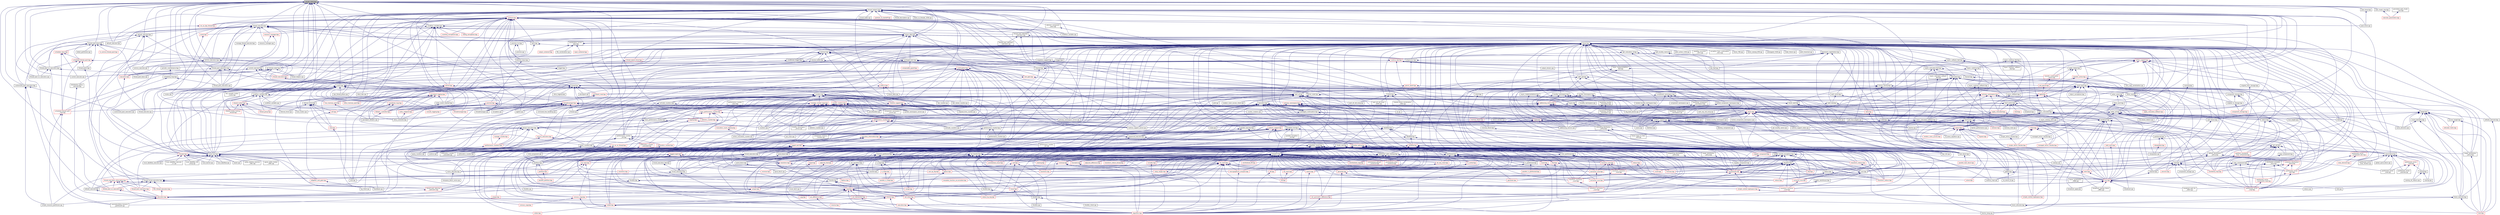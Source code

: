 digraph "steady_clock.hpp"
{
  edge [fontname="Helvetica",fontsize="10",labelfontname="Helvetica",labelfontsize="10"];
  node [fontname="Helvetica",fontsize="10",shape=record];
  Node17 [label="steady_clock.hpp",height=0.2,width=0.4,color="black", fillcolor="grey75", style="filled", fontcolor="black"];
  Node17 -> Node18 [dir="back",color="midnightblue",fontsize="10",style="solid",fontname="Helvetica"];
  Node18 [label="future_data.hpp",height=0.2,width=0.4,color="black", fillcolor="white", style="filled",URL="$d6/db9/future__data_8hpp.html"];
  Node18 -> Node19 [dir="back",color="midnightblue",fontsize="10",style="solid",fontname="Helvetica"];
  Node19 [label="promise_base.hpp",height=0.2,width=0.4,color="black", fillcolor="white", style="filled",URL="$d0/d70/promise__base_8hpp.html"];
  Node19 -> Node20 [dir="back",color="midnightblue",fontsize="10",style="solid",fontname="Helvetica"];
  Node20 [label="promise.hpp",height=0.2,width=0.4,color="red", fillcolor="white", style="filled",URL="$db/d3f/promise_8hpp.html"];
  Node20 -> Node1099 [dir="back",color="midnightblue",fontsize="10",style="solid",fontname="Helvetica"];
  Node1099 [label="libfabric_controller.hpp",height=0.2,width=0.4,color="red", fillcolor="white", style="filled",URL="$d7/d78/libfabric__controller_8hpp.html"];
  Node1099 -> Node1100 [dir="back",color="midnightblue",fontsize="10",style="solid",fontname="Helvetica"];
  Node1100 [label="parcelport_libfabric.cpp",height=0.2,width=0.4,color="black", fillcolor="white", style="filled",URL="$de/d4f/parcelport__libfabric_8cpp.html"];
  Node20 -> Node1105 [dir="back",color="midnightblue",fontsize="10",style="solid",fontname="Helvetica"];
  Node1105 [label="rdma_controller.hpp",height=0.2,width=0.4,color="black", fillcolor="white", style="filled",URL="$d8/d5c/rdma__controller_8hpp.html"];
  Node20 -> Node1106 [dir="back",color="midnightblue",fontsize="10",style="solid",fontname="Helvetica"];
  Node1106 [label="verbs_endpoint.hpp",height=0.2,width=0.4,color="red", fillcolor="white", style="filled",URL="$dd/db4/verbs__endpoint_8hpp.html"];
  Node1106 -> Node1105 [dir="back",color="midnightblue",fontsize="10",style="solid",fontname="Helvetica"];
  Node20 -> Node302 [dir="back",color="midnightblue",fontsize="10",style="solid",fontname="Helvetica"];
  Node302 [label="managed_refcnt_checker.hpp",height=0.2,width=0.4,color="red", fillcolor="white", style="filled",URL="$db/dd0/managed__refcnt__checker_8hpp.html"];
  Node20 -> Node322 [dir="back",color="midnightblue",fontsize="10",style="solid",fontname="Helvetica"];
  Node322 [label="simple_refcnt_checker.hpp",height=0.2,width=0.4,color="red", fillcolor="white", style="filled",URL="$dd/d4e/simple__refcnt__checker_8hpp.html"];
  Node18 -> Node1108 [dir="back",color="midnightblue",fontsize="10",style="solid",fontname="Helvetica"];
  Node1108 [label="promise_lco.hpp",height=0.2,width=0.4,color="black", fillcolor="white", style="filled",URL="$db/d91/promise__lco_8hpp.html"];
  Node1108 -> Node19 [dir="back",color="midnightblue",fontsize="10",style="solid",fontname="Helvetica"];
  Node1108 -> Node1109 [dir="back",color="midnightblue",fontsize="10",style="solid",fontname="Helvetica"];
  Node1109 [label="promise.cpp",height=0.2,width=0.4,color="black", fillcolor="white", style="filled",URL="$db/d79/src_2lcos_2promise_8cpp.html"];
  Node18 -> Node1110 [dir="back",color="midnightblue",fontsize="10",style="solid",fontname="Helvetica"];
  Node1110 [label="future.hpp",height=0.2,width=0.4,color="black", fillcolor="white", style="filled",URL="$d3/d11/lcos_2future_8hpp.html"];
  Node1110 -> Node28 [dir="back",color="midnightblue",fontsize="10",style="solid",fontname="Helvetica"];
  Node28 [label="heartbeat.cpp",height=0.2,width=0.4,color="black", fillcolor="white", style="filled",URL="$d8/d98/heartbeat_8cpp.html"];
  Node1110 -> Node152 [dir="back",color="midnightblue",fontsize="10",style="solid",fontname="Helvetica"];
  Node152 [label="partition3d.hpp",height=0.2,width=0.4,color="black", fillcolor="white", style="filled",URL="$d1/d50/partition3d_8hpp.html"];
  Node152 -> Node148 [dir="back",color="midnightblue",fontsize="10",style="solid",fontname="Helvetica"];
  Node148 [label="interpolator.cpp",height=0.2,width=0.4,color="black", fillcolor="white", style="filled",URL="$d5/d02/interpolator_8cpp.html"];
  Node152 -> Node153 [dir="back",color="midnightblue",fontsize="10",style="solid",fontname="Helvetica"];
  Node153 [label="interpolator.hpp",height=0.2,width=0.4,color="red", fillcolor="white", style="filled",URL="$dc/d3b/interpolator_8hpp.html"];
  Node153 -> Node148 [dir="back",color="midnightblue",fontsize="10",style="solid",fontname="Helvetica"];
  Node1110 -> Node162 [dir="back",color="midnightblue",fontsize="10",style="solid",fontname="Helvetica"];
  Node162 [label="throttle.hpp",height=0.2,width=0.4,color="black", fillcolor="white", style="filled",URL="$db/dc9/server_2throttle_8hpp.html"];
  Node162 -> Node161 [dir="back",color="midnightblue",fontsize="10",style="solid",fontname="Helvetica"];
  Node161 [label="throttle.cpp",height=0.2,width=0.4,color="black", fillcolor="white", style="filled",URL="$de/d56/server_2throttle_8cpp.html"];
  Node162 -> Node163 [dir="back",color="midnightblue",fontsize="10",style="solid",fontname="Helvetica"];
  Node163 [label="throttle.hpp",height=0.2,width=0.4,color="black", fillcolor="white", style="filled",URL="$d5/dec/stubs_2throttle_8hpp.html"];
  Node163 -> Node164 [dir="back",color="midnightblue",fontsize="10",style="solid",fontname="Helvetica"];
  Node164 [label="throttle.hpp",height=0.2,width=0.4,color="black", fillcolor="white", style="filled",URL="$d2/d2e/throttle_8hpp.html"];
  Node164 -> Node165 [dir="back",color="midnightblue",fontsize="10",style="solid",fontname="Helvetica"];
  Node165 [label="throttle.cpp",height=0.2,width=0.4,color="black", fillcolor="white", style="filled",URL="$db/d02/throttle_8cpp.html"];
  Node164 -> Node166 [dir="back",color="midnightblue",fontsize="10",style="solid",fontname="Helvetica"];
  Node166 [label="throttle_client.cpp",height=0.2,width=0.4,color="black", fillcolor="white", style="filled",URL="$d0/db7/throttle__client_8cpp.html"];
  Node1110 -> Node163 [dir="back",color="midnightblue",fontsize="10",style="solid",fontname="Helvetica"];
  Node1110 -> Node164 [dir="back",color="midnightblue",fontsize="10",style="solid",fontname="Helvetica"];
  Node1110 -> Node950 [dir="back",color="midnightblue",fontsize="10",style="solid",fontname="Helvetica"];
  Node950 [label="component_storage.hpp",height=0.2,width=0.4,color="black", fillcolor="white", style="filled",URL="$d0/dd6/components_2component__storage_2component__storage_8hpp.html"];
  Node950 -> Node951 [dir="back",color="midnightblue",fontsize="10",style="solid",fontname="Helvetica"];
  Node951 [label="migrate_to_storage.hpp",height=0.2,width=0.4,color="black", fillcolor="white", style="filled",URL="$da/d18/migrate__to__storage_8hpp.html"];
  Node951 -> Node952 [dir="back",color="midnightblue",fontsize="10",style="solid",fontname="Helvetica"];
  Node952 [label="component_storage.hpp",height=0.2,width=0.4,color="red", fillcolor="white", style="filled",URL="$d4/dfe/include_2component__storage_8hpp.html"];
  Node950 -> Node952 [dir="back",color="midnightblue",fontsize="10",style="solid",fontname="Helvetica"];
  Node950 -> Node953 [dir="back",color="midnightblue",fontsize="10",style="solid",fontname="Helvetica"];
  Node953 [label="component_storage.cpp",height=0.2,width=0.4,color="black", fillcolor="white", style="filled",URL="$d4/ddf/component__storage_8cpp.html"];
  Node1110 -> Node955 [dir="back",color="midnightblue",fontsize="10",style="solid",fontname="Helvetica"];
  Node955 [label="migrate_from_storage.hpp",height=0.2,width=0.4,color="black", fillcolor="white", style="filled",URL="$db/d0f/migrate__from__storage_8hpp.html"];
  Node955 -> Node952 [dir="back",color="midnightblue",fontsize="10",style="solid",fontname="Helvetica"];
  Node1110 -> Node951 [dir="back",color="midnightblue",fontsize="10",style="solid",fontname="Helvetica"];
  Node1110 -> Node1053 [dir="back",color="midnightblue",fontsize="10",style="solid",fontname="Helvetica"];
  Node1053 [label="child.hpp",height=0.2,width=0.4,color="black", fillcolor="white", style="filled",URL="$d5/dcf/child_8hpp.html"];
  Node1053 -> Node963 [dir="back",color="midnightblue",fontsize="10",style="solid",fontname="Helvetica"];
  Node963 [label="process.hpp",height=0.2,width=0.4,color="red", fillcolor="white", style="filled",URL="$da/dac/components_2process_2process_8hpp.html"];
  Node1053 -> Node1041 [dir="back",color="midnightblue",fontsize="10",style="solid",fontname="Helvetica"];
  Node1041 [label="child_component.cpp",height=0.2,width=0.4,color="black", fillcolor="white", style="filled",URL="$df/dd7/child__component_8cpp.html"];
  Node1110 -> Node1023 [dir="back",color="midnightblue",fontsize="10",style="solid",fontname="Helvetica"];
  Node1023 [label="block_executor.hpp",height=0.2,width=0.4,color="black", fillcolor="white", style="filled",URL="$dc/d6f/block__executor_8hpp.html"];
  Node1023 -> Node752 [dir="back",color="midnightblue",fontsize="10",style="solid",fontname="Helvetica"];
  Node752 [label="block_allocator.hpp",height=0.2,width=0.4,color="black", fillcolor="white", style="filled",URL="$d9/d7a/block__allocator_8hpp.html"];
  Node752 -> Node698 [dir="back",color="midnightblue",fontsize="10",style="solid",fontname="Helvetica"];
  Node698 [label="host.hpp",height=0.2,width=0.4,color="red", fillcolor="white", style="filled",URL="$dd/d78/host_8hpp.html"];
  Node1023 -> Node698 [dir="back",color="midnightblue",fontsize="10",style="solid",fontname="Helvetica"];
  Node1110 -> Node1111 [dir="back",color="midnightblue",fontsize="10",style="solid",fontname="Helvetica"];
  Node1111 [label="default_executor.hpp",height=0.2,width=0.4,color="black", fillcolor="white", style="filled",URL="$dc/db6/compute_2host_2default__executor_8hpp.html"];
  Node1111 -> Node698 [dir="back",color="midnightblue",fontsize="10",style="solid",fontname="Helvetica"];
  Node1110 -> Node1112 [dir="back",color="midnightblue",fontsize="10",style="solid",fontname="Helvetica"];
  Node1112 [label="target.hpp",height=0.2,width=0.4,color="black", fillcolor="white", style="filled",URL="$d7/dce/host_2target_8hpp.html"];
  Node1112 -> Node752 [dir="back",color="midnightblue",fontsize="10",style="solid",fontname="Helvetica"];
  Node1112 -> Node1023 [dir="back",color="midnightblue",fontsize="10",style="solid",fontname="Helvetica"];
  Node1112 -> Node1111 [dir="back",color="midnightblue",fontsize="10",style="solid",fontname="Helvetica"];
  Node1112 -> Node1113 [dir="back",color="midnightblue",fontsize="10",style="solid",fontname="Helvetica"];
  Node1113 [label="numa_domains.hpp",height=0.2,width=0.4,color="black", fillcolor="white", style="filled",URL="$df/d04/numa__domains_8hpp.html"];
  Node1113 -> Node698 [dir="back",color="midnightblue",fontsize="10",style="solid",fontname="Helvetica"];
  Node1113 -> Node1114 [dir="back",color="midnightblue",fontsize="10",style="solid",fontname="Helvetica"];
  Node1114 [label="numa_domains.cpp",height=0.2,width=0.4,color="black", fillcolor="white", style="filled",URL="$d1/d5a/numa__domains_8cpp.html"];
  Node1112 -> Node697 [dir="back",color="midnightblue",fontsize="10",style="solid",fontname="Helvetica"];
  Node697 [label="target_distribution\l_policy.hpp",height=0.2,width=0.4,color="black", fillcolor="white", style="filled",URL="$d4/d4a/compute_2host_2target__distribution__policy_8hpp.html"];
  Node697 -> Node698 [dir="back",color="midnightblue",fontsize="10",style="solid",fontname="Helvetica"];
  Node1112 -> Node1115 [dir="back",color="midnightblue",fontsize="10",style="solid",fontname="Helvetica"];
  Node1115 [label="access_target.hpp",height=0.2,width=0.4,color="black", fillcolor="white", style="filled",URL="$d6/d09/host_2traits_2access__target_8hpp.html"];
  Node1115 -> Node698 [dir="back",color="midnightblue",fontsize="10",style="solid",fontname="Helvetica"];
  Node1115 -> Node1116 [dir="back",color="midnightblue",fontsize="10",style="solid",fontname="Helvetica"];
  Node1116 [label="allocator_traits.hpp",height=0.2,width=0.4,color="red", fillcolor="white", style="filled",URL="$d2/d58/allocator__traits_8hpp.html"];
  Node1112 -> Node698 [dir="back",color="midnightblue",fontsize="10",style="solid",fontname="Helvetica"];
  Node1112 -> Node1116 [dir="back",color="midnightblue",fontsize="10",style="solid",fontname="Helvetica"];
  Node1112 -> Node1086 [dir="back",color="midnightblue",fontsize="10",style="solid",fontname="Helvetica"];
  Node1086 [label="get_host_targets.cpp",height=0.2,width=0.4,color="black", fillcolor="white", style="filled",URL="$d0/df4/get__host__targets_8cpp.html"];
  Node1112 -> Node1121 [dir="back",color="midnightblue",fontsize="10",style="solid",fontname="Helvetica"];
  Node1121 [label="host_target.cpp",height=0.2,width=0.4,color="black", fillcolor="white", style="filled",URL="$d1/de7/host__target_8cpp.html"];
  Node1112 -> Node1114 [dir="back",color="midnightblue",fontsize="10",style="solid",fontname="Helvetica"];
  Node1110 -> Node697 [dir="back",color="midnightblue",fontsize="10",style="solid",fontname="Helvetica"];
  Node1110 -> Node1122 [dir="back",color="midnightblue",fontsize="10",style="solid",fontname="Helvetica"];
  Node1122 [label="future.hpp",height=0.2,width=0.4,color="black", fillcolor="white", style="filled",URL="$d8/dca/include_2future_8hpp.html"];
  Node1122 -> Node1123 [dir="back",color="midnightblue",fontsize="10",style="solid",fontname="Helvetica"];
  Node1123 [label="shared_future_serialization\l_1402.cpp",height=0.2,width=0.4,color="black", fillcolor="white", style="filled",URL="$d3/d85/shared__future__serialization__1402_8cpp.html"];
  Node1122 -> Node1124 [dir="back",color="midnightblue",fontsize="10",style="solid",fontname="Helvetica"];
  Node1124 [label="wait_all_std_array\l_2035.cpp",height=0.2,width=0.4,color="black", fillcolor="white", style="filled",URL="$d0/d5b/wait__all__std__array__2035_8cpp.html"];
  Node1122 -> Node1125 [dir="back",color="midnightblue",fontsize="10",style="solid",fontname="Helvetica"];
  Node1125 [label="wait_all_std_array.cpp",height=0.2,width=0.4,color="black", fillcolor="white", style="filled",URL="$d2/d4c/wait__all__std__array_8cpp.html"];
  Node1122 -> Node1126 [dir="back",color="midnightblue",fontsize="10",style="solid",fontname="Helvetica"];
  Node1126 [label="wait_any_std_array.cpp",height=0.2,width=0.4,color="black", fillcolor="white", style="filled",URL="$d8/dcf/wait__any__std__array_8cpp.html"];
  Node1110 -> Node704 [dir="back",color="midnightblue",fontsize="10",style="solid",fontname="Helvetica"];
  Node704 [label="local_lcos.hpp",height=0.2,width=0.4,color="black", fillcolor="white", style="filled",URL="$db/d67/local__lcos_8hpp.html"];
  Node704 -> Node80 [dir="back",color="midnightblue",fontsize="10",style="solid",fontname="Helvetica"];
  Node80 [label="template_function_accumulator.hpp",height=0.2,width=0.4,color="red", fillcolor="white", style="filled",URL="$d7/da6/server_2template__function__accumulator_8hpp.html"];
  Node704 -> Node705 [dir="back",color="midnightblue",fontsize="10",style="solid",fontname="Helvetica"];
  Node705 [label="allgather_and_gate.hpp",height=0.2,width=0.4,color="red", fillcolor="white", style="filled",URL="$d9/dbb/allgather__and__gate_8hpp.html"];
  Node705 -> Node87 [dir="back",color="midnightblue",fontsize="10",style="solid",fontname="Helvetica"];
  Node87 [label="ag_client.cpp",height=0.2,width=0.4,color="black", fillcolor="white", style="filled",URL="$d4/d5d/ag__client_8cpp.html"];
  Node704 -> Node175 [dir="back",color="midnightblue",fontsize="10",style="solid",fontname="Helvetica"];
  Node175 [label="simple_central_tuplespace.hpp",height=0.2,width=0.4,color="red", fillcolor="white", style="filled",URL="$db/d69/server_2simple__central__tuplespace_8hpp.html"];
  Node175 -> Node177 [dir="back",color="midnightblue",fontsize="10",style="solid",fontname="Helvetica"];
  Node177 [label="simple_central_tuplespace.hpp",height=0.2,width=0.4,color="red", fillcolor="white", style="filled",URL="$d0/d4b/stubs_2simple__central__tuplespace_8hpp.html"];
  Node704 -> Node22 [dir="back",color="midnightblue",fontsize="10",style="solid",fontname="Helvetica"];
  Node22 [label="lcos.hpp",height=0.2,width=0.4,color="red", fillcolor="white", style="filled",URL="$d5/deb/lcos_8hpp.html"];
  Node22 -> Node28 [dir="back",color="midnightblue",fontsize="10",style="solid",fontname="Helvetica"];
  Node22 -> Node574 [dir="back",color="midnightblue",fontsize="10",style="solid",fontname="Helvetica"];
  Node574 [label="broadcast_unwrap_future\l_2885.cpp",height=0.2,width=0.4,color="black", fillcolor="white", style="filled",URL="$da/df6/broadcast__unwrap__future__2885_8cpp.html"];
  Node22 -> Node575 [dir="back",color="midnightblue",fontsize="10",style="solid",fontname="Helvetica"];
  Node575 [label="broadcast_wait_for\l_2822.cpp",height=0.2,width=0.4,color="black", fillcolor="white", style="filled",URL="$dd/de7/broadcast__wait__for__2822_8cpp.html"];
  Node22 -> Node611 [dir="back",color="midnightblue",fontsize="10",style="solid",fontname="Helvetica"];
  Node611 [label="broadcast.cpp",height=0.2,width=0.4,color="black", fillcolor="white", style="filled",URL="$d8/d8b/broadcast_8cpp.html"];
  Node22 -> Node612 [dir="back",color="midnightblue",fontsize="10",style="solid",fontname="Helvetica"];
  Node612 [label="broadcast_apply.cpp",height=0.2,width=0.4,color="black", fillcolor="white", style="filled",URL="$dd/de8/broadcast__apply_8cpp.html"];
  Node22 -> Node617 [dir="back",color="midnightblue",fontsize="10",style="solid",fontname="Helvetica"];
  Node617 [label="fold.cpp",height=0.2,width=0.4,color="black", fillcolor="white", style="filled",URL="$d8/dd8/fold_8cpp.html"];
  Node22 -> Node622 [dir="back",color="midnightblue",fontsize="10",style="solid",fontname="Helvetica"];
  Node622 [label="local_latch.cpp",height=0.2,width=0.4,color="black", fillcolor="white", style="filled",URL="$d4/db4/local__latch_8cpp.html"];
  Node22 -> Node629 [dir="back",color="midnightblue",fontsize="10",style="solid",fontname="Helvetica"];
  Node629 [label="reduce.cpp",height=0.2,width=0.4,color="black", fillcolor="white", style="filled",URL="$d5/d6d/reduce_8cpp.html"];
  Node704 -> Node257 [dir="back",color="midnightblue",fontsize="10",style="solid",fontname="Helvetica"];
  Node257 [label="ignore_while_locked\l_1485.cpp",height=0.2,width=0.4,color="black", fillcolor="white", style="filled",URL="$db/d24/ignore__while__locked__1485_8cpp.html"];
  Node704 -> Node264 [dir="back",color="midnightblue",fontsize="10",style="solid",fontname="Helvetica"];
  Node264 [label="safely_destroy_promise\l_1481.cpp",height=0.2,width=0.4,color="black", fillcolor="white", style="filled",URL="$dd/d62/safely__destroy__promise__1481_8cpp.html"];
  Node704 -> Node330 [dir="back",color="midnightblue",fontsize="10",style="solid",fontname="Helvetica"];
  Node330 [label="await.cpp",height=0.2,width=0.4,color="black", fillcolor="white", style="filled",URL="$d6/d41/await_8cpp.html"];
  Node704 -> Node338 [dir="back",color="midnightblue",fontsize="10",style="solid",fontname="Helvetica"];
  Node338 [label="local_barrier.cpp",height=0.2,width=0.4,color="black", fillcolor="white", style="filled",URL="$d2/db4/tests_2unit_2lcos_2local__barrier_8cpp.html"];
  Node704 -> Node339 [dir="back",color="midnightblue",fontsize="10",style="solid",fontname="Helvetica"];
  Node339 [label="local_dataflow.cpp",height=0.2,width=0.4,color="black", fillcolor="white", style="filled",URL="$d9/d92/local__dataflow_8cpp.html"];
  Node704 -> Node340 [dir="back",color="midnightblue",fontsize="10",style="solid",fontname="Helvetica"];
  Node340 [label="local_dataflow_executor.cpp",height=0.2,width=0.4,color="black", fillcolor="white", style="filled",URL="$d2/d73/local__dataflow__executor_8cpp.html"];
  Node704 -> Node341 [dir="back",color="midnightblue",fontsize="10",style="solid",fontname="Helvetica"];
  Node341 [label="local_dataflow_executor\l_v1.cpp",height=0.2,width=0.4,color="black", fillcolor="white", style="filled",URL="$df/d49/local__dataflow__executor__v1_8cpp.html"];
  Node704 -> Node342 [dir="back",color="midnightblue",fontsize="10",style="solid",fontname="Helvetica"];
  Node342 [label="local_dataflow_std\l_array.cpp",height=0.2,width=0.4,color="black", fillcolor="white", style="filled",URL="$db/dcb/local__dataflow__std__array_8cpp.html"];
  Node704 -> Node622 [dir="back",color="midnightblue",fontsize="10",style="solid",fontname="Helvetica"];
  Node1110 -> Node1097 [dir="back",color="midnightblue",fontsize="10",style="solid",fontname="Helvetica"];
  Node1097 [label="async.hpp",height=0.2,width=0.4,color="black", fillcolor="white", style="filled",URL="$d1/da1/lcos_2async_8hpp.html"];
  Node1097 -> Node652 [dir="back",color="midnightblue",fontsize="10",style="solid",fontname="Helvetica"];
  Node652 [label="async.hpp",height=0.2,width=0.4,color="red", fillcolor="white", style="filled",URL="$d5/d2c/async_8hpp.html"];
  Node652 -> Node40 [dir="back",color="midnightblue",fontsize="10",style="solid",fontname="Helvetica"];
  Node40 [label="stencil_iterator.cpp",height=0.2,width=0.4,color="black", fillcolor="white", style="filled",URL="$d6/de1/server_2stencil__iterator_8cpp.html"];
  Node652 -> Node653 [dir="back",color="midnightblue",fontsize="10",style="solid",fontname="Helvetica"];
  Node653 [label="apply.hpp",height=0.2,width=0.4,color="red", fillcolor="white", style="filled",URL="$d7/d4c/apply_8hpp.html"];
  Node653 -> Node655 [dir="back",color="midnightblue",fontsize="10",style="solid",fontname="Helvetica"];
  Node655 [label="ostream.hpp",height=0.2,width=0.4,color="red", fillcolor="white", style="filled",URL="$d1/d38/ostream_8hpp.html"];
  Node653 -> Node695 [dir="back",color="midnightblue",fontsize="10",style="solid",fontname="Helvetica"];
  Node695 [label="dataflow.hpp",height=0.2,width=0.4,color="black", fillcolor="white", style="filled",URL="$db/d03/lcos_2dataflow_8hpp.html"];
  Node695 -> Node696 [dir="back",color="midnightblue",fontsize="10",style="solid",fontname="Helvetica"];
  Node696 [label="dataflow.hpp",height=0.2,width=0.4,color="red", fillcolor="white", style="filled",URL="$d6/dd8/dataflow_8hpp.html"];
  Node696 -> Node697 [dir="back",color="midnightblue",fontsize="10",style="solid",fontname="Helvetica"];
  Node696 -> Node704 [dir="back",color="midnightblue",fontsize="10",style="solid",fontname="Helvetica"];
  Node696 -> Node706 [dir="back",color="midnightblue",fontsize="10",style="solid",fontname="Helvetica"];
  Node706 [label="gather.hpp",height=0.2,width=0.4,color="black", fillcolor="white", style="filled",URL="$d8/d2b/gather_8hpp.html"];
  Node706 -> Node75 [dir="back",color="midnightblue",fontsize="10",style="solid",fontname="Helvetica"];
  Node75 [label="1d_stencil_8.cpp",height=0.2,width=0.4,color="black", fillcolor="white", style="filled",URL="$df/de0/1d__stencil__8_8cpp.html"];
  Node706 -> Node22 [dir="back",color="midnightblue",fontsize="10",style="solid",fontname="Helvetica"];
  Node696 -> Node707 [dir="back",color="midnightblue",fontsize="10",style="solid",fontname="Helvetica"];
  Node707 [label="rotate.hpp",height=0.2,width=0.4,color="red", fillcolor="white", style="filled",URL="$da/df0/algorithms_2rotate_8hpp.html"];
  Node707 -> Node709 [dir="back",color="midnightblue",fontsize="10",style="solid",fontname="Helvetica"];
  Node709 [label="algorithm.hpp",height=0.2,width=0.4,color="red", fillcolor="white", style="filled",URL="$de/d55/algorithm_8hpp.html"];
  Node707 -> Node720 [dir="back",color="midnightblue",fontsize="10",style="solid",fontname="Helvetica"];
  Node720 [label="rotate.hpp",height=0.2,width=0.4,color="red", fillcolor="white", style="filled",URL="$da/d1b/container__algorithms_2rotate_8hpp.html"];
  Node696 -> Node721 [dir="back",color="midnightblue",fontsize="10",style="solid",fontname="Helvetica"];
  Node721 [label="sort.hpp",height=0.2,width=0.4,color="red", fillcolor="white", style="filled",URL="$d3/d10/algorithms_2sort_8hpp.html"];
  Node721 -> Node709 [dir="back",color="midnightblue",fontsize="10",style="solid",fontname="Helvetica"];
  Node721 -> Node723 [dir="back",color="midnightblue",fontsize="10",style="solid",fontname="Helvetica"];
  Node723 [label="reduce_by_key.hpp",height=0.2,width=0.4,color="red", fillcolor="white", style="filled",URL="$d9/d4a/reduce__by__key_8hpp.html"];
  Node721 -> Node726 [dir="back",color="midnightblue",fontsize="10",style="solid",fontname="Helvetica"];
  Node726 [label="sort_by_key.hpp",height=0.2,width=0.4,color="red", fillcolor="white", style="filled",URL="$d2/da1/sort__by__key_8hpp.html"];
  Node696 -> Node728 [dir="back",color="midnightblue",fontsize="10",style="solid",fontname="Helvetica"];
  Node728 [label="task_block.hpp",height=0.2,width=0.4,color="black", fillcolor="white", style="filled",URL="$de/db7/task__block_8hpp.html"];
  Node728 -> Node729 [dir="back",color="midnightblue",fontsize="10",style="solid",fontname="Helvetica"];
  Node729 [label="parallel_task_block.hpp",height=0.2,width=0.4,color="red", fillcolor="white", style="filled",URL="$d4/d99/parallel__task__block_8hpp.html"];
  Node696 -> Node730 [dir="back",color="midnightblue",fontsize="10",style="solid",fontname="Helvetica"];
  Node730 [label="foreach_partitioner.hpp",height=0.2,width=0.4,color="black", fillcolor="white", style="filled",URL="$de/deb/foreach__partitioner_8hpp.html"];
  Node730 -> Node731 [dir="back",color="midnightblue",fontsize="10",style="solid",fontname="Helvetica"];
  Node731 [label="copy.hpp",height=0.2,width=0.4,color="red", fillcolor="white", style="filled",URL="$d3/d90/algorithms_2copy_8hpp.html"];
  Node731 -> Node709 [dir="back",color="midnightblue",fontsize="10",style="solid",fontname="Helvetica"];
  Node731 -> Node723 [dir="back",color="midnightblue",fontsize="10",style="solid",fontname="Helvetica"];
  Node731 -> Node734 [dir="back",color="midnightblue",fontsize="10",style="solid",fontname="Helvetica"];
  Node734 [label="remove_copy.hpp",height=0.2,width=0.4,color="red", fillcolor="white", style="filled",URL="$d6/db8/algorithms_2remove__copy_8hpp.html"];
  Node734 -> Node709 [dir="back",color="midnightblue",fontsize="10",style="solid",fontname="Helvetica"];
  Node734 -> Node736 [dir="back",color="midnightblue",fontsize="10",style="solid",fontname="Helvetica"];
  Node736 [label="remove_copy.hpp",height=0.2,width=0.4,color="red", fillcolor="white", style="filled",URL="$d5/d0b/container__algorithms_2remove__copy_8hpp.html"];
  Node731 -> Node737 [dir="back",color="midnightblue",fontsize="10",style="solid",fontname="Helvetica"];
  Node737 [label="reverse.hpp",height=0.2,width=0.4,color="red", fillcolor="white", style="filled",URL="$d2/df8/algorithms_2reverse_8hpp.html"];
  Node737 -> Node709 [dir="back",color="midnightblue",fontsize="10",style="solid",fontname="Helvetica"];
  Node737 -> Node707 [dir="back",color="midnightblue",fontsize="10",style="solid",fontname="Helvetica"];
  Node737 -> Node739 [dir="back",color="midnightblue",fontsize="10",style="solid",fontname="Helvetica"];
  Node739 [label="reverse.hpp",height=0.2,width=0.4,color="red", fillcolor="white", style="filled",URL="$db/dd1/container__algorithms_2reverse_8hpp.html"];
  Node731 -> Node707 [dir="back",color="midnightblue",fontsize="10",style="solid",fontname="Helvetica"];
  Node731 -> Node740 [dir="back",color="midnightblue",fontsize="10",style="solid",fontname="Helvetica"];
  Node740 [label="set_difference.hpp",height=0.2,width=0.4,color="red", fillcolor="white", style="filled",URL="$d9/d20/set__difference_8hpp.html"];
  Node740 -> Node709 [dir="back",color="midnightblue",fontsize="10",style="solid",fontname="Helvetica"];
  Node731 -> Node742 [dir="back",color="midnightblue",fontsize="10",style="solid",fontname="Helvetica"];
  Node742 [label="set_intersection.hpp",height=0.2,width=0.4,color="red", fillcolor="white", style="filled",URL="$d1/dd5/set__intersection_8hpp.html"];
  Node742 -> Node709 [dir="back",color="midnightblue",fontsize="10",style="solid",fontname="Helvetica"];
  Node731 -> Node743 [dir="back",color="midnightblue",fontsize="10",style="solid",fontname="Helvetica"];
  Node743 [label="set_symmetric_difference.hpp",height=0.2,width=0.4,color="red", fillcolor="white", style="filled",URL="$de/da4/set__symmetric__difference_8hpp.html"];
  Node743 -> Node709 [dir="back",color="midnightblue",fontsize="10",style="solid",fontname="Helvetica"];
  Node731 -> Node744 [dir="back",color="midnightblue",fontsize="10",style="solid",fontname="Helvetica"];
  Node744 [label="set_union.hpp",height=0.2,width=0.4,color="red", fillcolor="white", style="filled",URL="$d9/d1a/set__union_8hpp.html"];
  Node744 -> Node709 [dir="back",color="midnightblue",fontsize="10",style="solid",fontname="Helvetica"];
  Node731 -> Node745 [dir="back",color="midnightblue",fontsize="10",style="solid",fontname="Helvetica"];
  Node745 [label="copy.hpp",height=0.2,width=0.4,color="red", fillcolor="white", style="filled",URL="$dc/de5/container__algorithms_2copy_8hpp.html"];
  Node730 -> Node746 [dir="back",color="midnightblue",fontsize="10",style="solid",fontname="Helvetica"];
  Node746 [label="destroy.hpp",height=0.2,width=0.4,color="red", fillcolor="white", style="filled",URL="$df/dd5/destroy_8hpp.html"];
  Node730 -> Node750 [dir="back",color="midnightblue",fontsize="10",style="solid",fontname="Helvetica"];
  Node750 [label="set_operation.hpp",height=0.2,width=0.4,color="black", fillcolor="white", style="filled",URL="$dc/d52/set__operation_8hpp.html"];
  Node750 -> Node740 [dir="back",color="midnightblue",fontsize="10",style="solid",fontname="Helvetica"];
  Node750 -> Node742 [dir="back",color="midnightblue",fontsize="10",style="solid",fontname="Helvetica"];
  Node750 -> Node743 [dir="back",color="midnightblue",fontsize="10",style="solid",fontname="Helvetica"];
  Node750 -> Node744 [dir="back",color="midnightblue",fontsize="10",style="solid",fontname="Helvetica"];
  Node730 -> Node751 [dir="back",color="midnightblue",fontsize="10",style="solid",fontname="Helvetica"];
  Node751 [label="for_each.hpp",height=0.2,width=0.4,color="red", fillcolor="white", style="filled",URL="$d8/d62/algorithms_2for__each_8hpp.html"];
  Node751 -> Node752 [dir="back",color="midnightblue",fontsize="10",style="solid",fontname="Helvetica"];
  Node751 -> Node709 [dir="back",color="midnightblue",fontsize="10",style="solid",fontname="Helvetica"];
  Node751 -> Node762 [dir="back",color="midnightblue",fontsize="10",style="solid",fontname="Helvetica"];
  Node762 [label="fill.hpp",height=0.2,width=0.4,color="red", fillcolor="white", style="filled",URL="$d2/d63/algorithms_2fill_8hpp.html"];
  Node762 -> Node709 [dir="back",color="midnightblue",fontsize="10",style="solid",fontname="Helvetica"];
  Node751 -> Node766 [dir="back",color="midnightblue",fontsize="10",style="solid",fontname="Helvetica"];
  Node766 [label="generate.hpp",height=0.2,width=0.4,color="red", fillcolor="white", style="filled",URL="$d5/da9/algorithms_2generate_8hpp.html"];
  Node766 -> Node709 [dir="back",color="midnightblue",fontsize="10",style="solid",fontname="Helvetica"];
  Node766 -> Node769 [dir="back",color="midnightblue",fontsize="10",style="solid",fontname="Helvetica"];
  Node769 [label="generate.hpp",height=0.2,width=0.4,color="red", fillcolor="white", style="filled",URL="$d2/d5d/segmented__algorithms_2generate_8hpp.html"];
  Node751 -> Node770 [dir="back",color="midnightblue",fontsize="10",style="solid",fontname="Helvetica"];
  Node770 [label="lexicographical_compare.hpp",height=0.2,width=0.4,color="red", fillcolor="white", style="filled",URL="$d5/ddd/lexicographical__compare_8hpp.html"];
  Node770 -> Node709 [dir="back",color="midnightblue",fontsize="10",style="solid",fontname="Helvetica"];
  Node751 -> Node723 [dir="back",color="midnightblue",fontsize="10",style="solid",fontname="Helvetica"];
  Node751 -> Node772 [dir="back",color="midnightblue",fontsize="10",style="solid",fontname="Helvetica"];
  Node772 [label="replace.hpp",height=0.2,width=0.4,color="red", fillcolor="white", style="filled",URL="$d6/db6/algorithms_2replace_8hpp.html"];
  Node772 -> Node709 [dir="back",color="midnightblue",fontsize="10",style="solid",fontname="Helvetica"];
  Node772 -> Node774 [dir="back",color="midnightblue",fontsize="10",style="solid",fontname="Helvetica"];
  Node774 [label="replace.hpp",height=0.2,width=0.4,color="red", fillcolor="white", style="filled",URL="$d7/d55/container__algorithms_2replace_8hpp.html"];
  Node751 -> Node737 [dir="back",color="midnightblue",fontsize="10",style="solid",fontname="Helvetica"];
  Node751 -> Node775 [dir="back",color="midnightblue",fontsize="10",style="solid",fontname="Helvetica"];
  Node775 [label="search.hpp",height=0.2,width=0.4,color="red", fillcolor="white", style="filled",URL="$d7/d6f/search_8hpp.html"];
  Node775 -> Node709 [dir="back",color="midnightblue",fontsize="10",style="solid",fontname="Helvetica"];
  Node751 -> Node777 [dir="back",color="midnightblue",fontsize="10",style="solid",fontname="Helvetica"];
  Node777 [label="swap_ranges.hpp",height=0.2,width=0.4,color="red", fillcolor="white", style="filled",URL="$df/d24/swap__ranges_8hpp.html"];
  Node777 -> Node709 [dir="back",color="midnightblue",fontsize="10",style="solid",fontname="Helvetica"];
  Node751 -> Node780 [dir="back",color="midnightblue",fontsize="10",style="solid",fontname="Helvetica"];
  Node780 [label="for_each.hpp",height=0.2,width=0.4,color="red", fillcolor="white", style="filled",URL="$de/daa/segmented__algorithms_2for__each_8hpp.html"];
  Node780 -> Node781 [dir="back",color="midnightblue",fontsize="10",style="solid",fontname="Helvetica"];
  Node781 [label="fill.hpp",height=0.2,width=0.4,color="red", fillcolor="white", style="filled",URL="$de/d82/segmented__algorithms_2fill_8hpp.html"];
  Node751 -> Node782 [dir="back",color="midnightblue",fontsize="10",style="solid",fontname="Helvetica"];
  Node782 [label="numa_allocator.hpp",height=0.2,width=0.4,color="black", fillcolor="white", style="filled",URL="$d7/df0/numa__allocator_8hpp.html"];
  Node782 -> Node169 [dir="back",color="midnightblue",fontsize="10",style="solid",fontname="Helvetica"];
  Node169 [label="transpose_block_numa.cpp",height=0.2,width=0.4,color="black", fillcolor="white", style="filled",URL="$dd/d3b/transpose__block__numa_8cpp.html"];
  Node730 -> Node783 [dir="back",color="midnightblue",fontsize="10",style="solid",fontname="Helvetica"];
  Node783 [label="move.hpp",height=0.2,width=0.4,color="red", fillcolor="white", style="filled",URL="$d4/d71/move_8hpp.html"];
  Node783 -> Node709 [dir="back",color="midnightblue",fontsize="10",style="solid",fontname="Helvetica"];
  Node730 -> Node785 [dir="back",color="midnightblue",fontsize="10",style="solid",fontname="Helvetica"];
  Node785 [label="transform.hpp",height=0.2,width=0.4,color="red", fillcolor="white", style="filled",URL="$d4/d47/algorithms_2transform_8hpp.html"];
  Node785 -> Node792 [dir="back",color="midnightblue",fontsize="10",style="solid",fontname="Helvetica"];
  Node792 [label="transform.hpp",height=0.2,width=0.4,color="red", fillcolor="white", style="filled",URL="$da/dcb/container__algorithms_2transform_8hpp.html"];
  Node785 -> Node793 [dir="back",color="midnightblue",fontsize="10",style="solid",fontname="Helvetica"];
  Node793 [label="transform.hpp",height=0.2,width=0.4,color="red", fillcolor="white", style="filled",URL="$d8/d80/segmented__algorithms_2transform_8hpp.html"];
  Node730 -> Node794 [dir="back",color="midnightblue",fontsize="10",style="solid",fontname="Helvetica"];
  Node794 [label="unique.hpp",height=0.2,width=0.4,color="red", fillcolor="white", style="filled",URL="$d8/d56/algorithms_2unique_8hpp.html"];
  Node794 -> Node797 [dir="back",color="midnightblue",fontsize="10",style="solid",fontname="Helvetica"];
  Node797 [label="unique.hpp",height=0.2,width=0.4,color="red", fillcolor="white", style="filled",URL="$dd/da8/container__algorithms_2unique_8hpp.html"];
  Node696 -> Node798 [dir="back",color="midnightblue",fontsize="10",style="solid",fontname="Helvetica"];
  Node798 [label="partitioner.hpp",height=0.2,width=0.4,color="black", fillcolor="white", style="filled",URL="$d6/d03/parallel_2util_2partitioner_8hpp.html"];
  Node798 -> Node799 [dir="back",color="midnightblue",fontsize="10",style="solid",fontname="Helvetica"];
  Node799 [label="adjacent_difference.hpp",height=0.2,width=0.4,color="red", fillcolor="white", style="filled",URL="$d1/d17/adjacent__difference_8hpp.html"];
  Node798 -> Node803 [dir="back",color="midnightblue",fontsize="10",style="solid",fontname="Helvetica"];
  Node803 [label="adjacent_find.hpp",height=0.2,width=0.4,color="red", fillcolor="white", style="filled",URL="$d6/d68/adjacent__find_8hpp.html"];
  Node803 -> Node709 [dir="back",color="midnightblue",fontsize="10",style="solid",fontname="Helvetica"];
  Node798 -> Node805 [dir="back",color="midnightblue",fontsize="10",style="solid",fontname="Helvetica"];
  Node805 [label="all_any_none.hpp",height=0.2,width=0.4,color="red", fillcolor="white", style="filled",URL="$d8/ddd/all__any__none_8hpp.html"];
  Node805 -> Node709 [dir="back",color="midnightblue",fontsize="10",style="solid",fontname="Helvetica"];
  Node798 -> Node807 [dir="back",color="midnightblue",fontsize="10",style="solid",fontname="Helvetica"];
  Node807 [label="count.hpp",height=0.2,width=0.4,color="red", fillcolor="white", style="filled",URL="$d7/d8f/algorithms_2count_8hpp.html"];
  Node807 -> Node709 [dir="back",color="midnightblue",fontsize="10",style="solid",fontname="Helvetica"];
  Node807 -> Node811 [dir="back",color="midnightblue",fontsize="10",style="solid",fontname="Helvetica"];
  Node811 [label="count.hpp",height=0.2,width=0.4,color="red", fillcolor="white", style="filled",URL="$d9/dd7/segmented__algorithms_2count_8hpp.html"];
  Node798 -> Node750 [dir="back",color="midnightblue",fontsize="10",style="solid",fontname="Helvetica"];
  Node798 -> Node812 [dir="back",color="midnightblue",fontsize="10",style="solid",fontname="Helvetica"];
  Node812 [label="equal.hpp",height=0.2,width=0.4,color="red", fillcolor="white", style="filled",URL="$dc/d0a/equal_8hpp.html"];
  Node812 -> Node709 [dir="back",color="midnightblue",fontsize="10",style="solid",fontname="Helvetica"];
  Node798 -> Node814 [dir="back",color="midnightblue",fontsize="10",style="solid",fontname="Helvetica"];
  Node814 [label="exclusive_scan.hpp",height=0.2,width=0.4,color="red", fillcolor="white", style="filled",URL="$d8/d31/algorithms_2exclusive__scan_8hpp.html"];
  Node814 -> Node819 [dir="back",color="midnightblue",fontsize="10",style="solid",fontname="Helvetica"];
  Node819 [label="exclusive_scan.hpp",height=0.2,width=0.4,color="red", fillcolor="white", style="filled",URL="$d0/d53/segmented__algorithms_2exclusive__scan_8hpp.html"];
  Node819 -> Node820 [dir="back",color="midnightblue",fontsize="10",style="solid",fontname="Helvetica"];
  Node820 [label="transform_exclusive\l_scan.hpp",height=0.2,width=0.4,color="red", fillcolor="white", style="filled",URL="$d2/dda/segmented__algorithms_2transform__exclusive__scan_8hpp.html"];
  Node798 -> Node823 [dir="back",color="midnightblue",fontsize="10",style="solid",fontname="Helvetica"];
  Node823 [label="find.hpp",height=0.2,width=0.4,color="red", fillcolor="white", style="filled",URL="$d5/dc1/algorithms_2find_8hpp.html"];
  Node823 -> Node709 [dir="back",color="midnightblue",fontsize="10",style="solid",fontname="Helvetica"];
  Node823 -> Node825 [dir="back",color="midnightblue",fontsize="10",style="solid",fontname="Helvetica"];
  Node825 [label="find.hpp",height=0.2,width=0.4,color="red", fillcolor="white", style="filled",URL="$d4/d1f/segmented__algorithms_2find_8hpp.html"];
  Node798 -> Node826 [dir="back",color="midnightblue",fontsize="10",style="solid",fontname="Helvetica"];
  Node826 [label="for_loop.hpp",height=0.2,width=0.4,color="red", fillcolor="white", style="filled",URL="$de/dee/for__loop_8hpp.html"];
  Node826 -> Node143 [dir="back",color="midnightblue",fontsize="10",style="solid",fontname="Helvetica"];
  Node143 [label="oversubscribing_resource\l_partitioner.cpp",height=0.2,width=0.4,color="black", fillcolor="white", style="filled",URL="$dd/dee/oversubscribing__resource__partitioner_8cpp.html"];
  Node826 -> Node144 [dir="back",color="midnightblue",fontsize="10",style="solid",fontname="Helvetica"];
  Node144 [label="simple_resource_partitioner.cpp",height=0.2,width=0.4,color="black", fillcolor="white", style="filled",URL="$d5/df9/simple__resource__partitioner_8cpp.html"];
  Node826 -> Node709 [dir="back",color="midnightblue",fontsize="10",style="solid",fontname="Helvetica"];
  Node798 -> Node828 [dir="back",color="midnightblue",fontsize="10",style="solid",fontname="Helvetica"];
  Node828 [label="includes.hpp",height=0.2,width=0.4,color="red", fillcolor="white", style="filled",URL="$d5/d6e/includes_8hpp.html"];
  Node828 -> Node709 [dir="back",color="midnightblue",fontsize="10",style="solid",fontname="Helvetica"];
  Node798 -> Node829 [dir="back",color="midnightblue",fontsize="10",style="solid",fontname="Helvetica"];
  Node829 [label="inclusive_scan.hpp",height=0.2,width=0.4,color="red", fillcolor="white", style="filled",URL="$da/dbf/algorithms_2inclusive__scan_8hpp.html"];
  Node829 -> Node814 [dir="back",color="midnightblue",fontsize="10",style="solid",fontname="Helvetica"];
  Node829 -> Node723 [dir="back",color="midnightblue",fontsize="10",style="solid",fontname="Helvetica"];
  Node829 -> Node830 [dir="back",color="midnightblue",fontsize="10",style="solid",fontname="Helvetica"];
  Node830 [label="transform_inclusive\l_scan.hpp",height=0.2,width=0.4,color="red", fillcolor="white", style="filled",URL="$d2/dc9/algorithms_2transform__inclusive__scan_8hpp.html"];
  Node830 -> Node831 [dir="back",color="midnightblue",fontsize="10",style="solid",fontname="Helvetica"];
  Node831 [label="transform_exclusive\l_scan.hpp",height=0.2,width=0.4,color="red", fillcolor="white", style="filled",URL="$d6/d4e/algorithms_2transform__exclusive__scan_8hpp.html"];
  Node831 -> Node820 [dir="back",color="midnightblue",fontsize="10",style="solid",fontname="Helvetica"];
  Node830 -> Node832 [dir="back",color="midnightblue",fontsize="10",style="solid",fontname="Helvetica"];
  Node832 [label="transform_inclusive\l_scan.hpp",height=0.2,width=0.4,color="red", fillcolor="white", style="filled",URL="$d7/d20/segmented__algorithms_2transform__inclusive__scan_8hpp.html"];
  Node829 -> Node833 [dir="back",color="midnightblue",fontsize="10",style="solid",fontname="Helvetica"];
  Node833 [label="inclusive_scan.hpp",height=0.2,width=0.4,color="red", fillcolor="white", style="filled",URL="$d8/de5/segmented__algorithms_2inclusive__scan_8hpp.html"];
  Node833 -> Node832 [dir="back",color="midnightblue",fontsize="10",style="solid",fontname="Helvetica"];
  Node798 -> Node834 [dir="back",color="midnightblue",fontsize="10",style="solid",fontname="Helvetica"];
  Node834 [label="is_heap.hpp",height=0.2,width=0.4,color="black", fillcolor="white", style="filled",URL="$df/d5d/algorithms_2is__heap_8hpp.html"];
  Node834 -> Node835 [dir="back",color="midnightblue",fontsize="10",style="solid",fontname="Helvetica"];
  Node835 [label="parallel_is_heap.hpp",height=0.2,width=0.4,color="red", fillcolor="white", style="filled",URL="$da/df8/parallel__is__heap_8hpp.html"];
  Node834 -> Node837 [dir="back",color="midnightblue",fontsize="10",style="solid",fontname="Helvetica"];
  Node837 [label="is_heap.hpp",height=0.2,width=0.4,color="red", fillcolor="white", style="filled",URL="$d1/d17/container__algorithms_2is__heap_8hpp.html"];
  Node837 -> Node835 [dir="back",color="midnightblue",fontsize="10",style="solid",fontname="Helvetica"];
  Node798 -> Node838 [dir="back",color="midnightblue",fontsize="10",style="solid",fontname="Helvetica"];
  Node838 [label="is_partitioned.hpp",height=0.2,width=0.4,color="black", fillcolor="white", style="filled",URL="$d8/dcf/is__partitioned_8hpp.html"];
  Node838 -> Node839 [dir="back",color="midnightblue",fontsize="10",style="solid",fontname="Helvetica"];
  Node839 [label="parallel_is_partitioned.hpp",height=0.2,width=0.4,color="red", fillcolor="white", style="filled",URL="$db/d48/parallel__is__partitioned_8hpp.html"];
  Node838 -> Node709 [dir="back",color="midnightblue",fontsize="10",style="solid",fontname="Helvetica"];
  Node798 -> Node840 [dir="back",color="midnightblue",fontsize="10",style="solid",fontname="Helvetica"];
  Node840 [label="is_sorted.hpp",height=0.2,width=0.4,color="red", fillcolor="white", style="filled",URL="$d7/d12/is__sorted_8hpp.html"];
  Node840 -> Node709 [dir="back",color="midnightblue",fontsize="10",style="solid",fontname="Helvetica"];
  Node798 -> Node770 [dir="back",color="midnightblue",fontsize="10",style="solid",fontname="Helvetica"];
  Node798 -> Node842 [dir="back",color="midnightblue",fontsize="10",style="solid",fontname="Helvetica"];
  Node842 [label="minmax.hpp",height=0.2,width=0.4,color="red", fillcolor="white", style="filled",URL="$d0/d81/algorithms_2minmax_8hpp.html"];
  Node842 -> Node709 [dir="back",color="midnightblue",fontsize="10",style="solid",fontname="Helvetica"];
  Node842 -> Node844 [dir="back",color="midnightblue",fontsize="10",style="solid",fontname="Helvetica"];
  Node844 [label="minmax.hpp",height=0.2,width=0.4,color="red", fillcolor="white", style="filled",URL="$d6/de7/container__algorithms_2minmax_8hpp.html"];
  Node842 -> Node845 [dir="back",color="midnightblue",fontsize="10",style="solid",fontname="Helvetica"];
  Node845 [label="minmax.hpp",height=0.2,width=0.4,color="red", fillcolor="white", style="filled",URL="$db/d7e/segmented__algorithms_2minmax_8hpp.html"];
  Node798 -> Node846 [dir="back",color="midnightblue",fontsize="10",style="solid",fontname="Helvetica"];
  Node846 [label="mismatch.hpp",height=0.2,width=0.4,color="red", fillcolor="white", style="filled",URL="$d8/d5c/mismatch_8hpp.html"];
  Node846 -> Node709 [dir="back",color="midnightblue",fontsize="10",style="solid",fontname="Helvetica"];
  Node846 -> Node770 [dir="back",color="midnightblue",fontsize="10",style="solid",fontname="Helvetica"];
  Node798 -> Node848 [dir="back",color="midnightblue",fontsize="10",style="solid",fontname="Helvetica"];
  Node848 [label="reduce.hpp",height=0.2,width=0.4,color="red", fillcolor="white", style="filled",URL="$d1/da8/parallel_2algorithms_2reduce_8hpp.html"];
  Node848 -> Node849 [dir="back",color="midnightblue",fontsize="10",style="solid",fontname="Helvetica"];
  Node849 [label="reduce.hpp",height=0.2,width=0.4,color="red", fillcolor="white", style="filled",URL="$d8/d1a/parallel_2segmented__algorithms_2reduce_8hpp.html"];
  Node798 -> Node775 [dir="back",color="midnightblue",fontsize="10",style="solid",fontname="Helvetica"];
  Node798 -> Node831 [dir="back",color="midnightblue",fontsize="10",style="solid",fontname="Helvetica"];
  Node798 -> Node830 [dir="back",color="midnightblue",fontsize="10",style="solid",fontname="Helvetica"];
  Node798 -> Node850 [dir="back",color="midnightblue",fontsize="10",style="solid",fontname="Helvetica"];
  Node850 [label="transform_reduce.hpp",height=0.2,width=0.4,color="red", fillcolor="white", style="filled",URL="$d1/da3/algorithms_2transform__reduce_8hpp.html"];
  Node850 -> Node853 [dir="back",color="midnightblue",fontsize="10",style="solid",fontname="Helvetica"];
  Node853 [label="transform_reduce.hpp",height=0.2,width=0.4,color="red", fillcolor="white", style="filled",URL="$d5/da7/segmented__algorithms_2transform__reduce_8hpp.html"];
  Node798 -> Node854 [dir="back",color="midnightblue",fontsize="10",style="solid",fontname="Helvetica"];
  Node854 [label="transform_reduce_binary.hpp",height=0.2,width=0.4,color="red", fillcolor="white", style="filled",URL="$d9/d0f/transform__reduce__binary_8hpp.html"];
  Node696 -> Node855 [dir="back",color="midnightblue",fontsize="10",style="solid",fontname="Helvetica"];
  Node855 [label="partitioner_with_cleanup.hpp",height=0.2,width=0.4,color="black", fillcolor="white", style="filled",URL="$d5/ded/partitioner__with__cleanup_8hpp.html"];
  Node855 -> Node752 [dir="back",color="midnightblue",fontsize="10",style="solid",fontname="Helvetica"];
  Node855 -> Node856 [dir="back",color="midnightblue",fontsize="10",style="solid",fontname="Helvetica"];
  Node856 [label="uninitialized_copy.hpp",height=0.2,width=0.4,color="red", fillcolor="white", style="filled",URL="$dd/d85/uninitialized__copy_8hpp.html"];
  Node855 -> Node858 [dir="back",color="midnightblue",fontsize="10",style="solid",fontname="Helvetica"];
  Node858 [label="uninitialized_default\l_construct.hpp",height=0.2,width=0.4,color="red", fillcolor="white", style="filled",URL="$db/d72/uninitialized__default__construct_8hpp.html"];
  Node855 -> Node860 [dir="back",color="midnightblue",fontsize="10",style="solid",fontname="Helvetica"];
  Node860 [label="uninitialized_fill.hpp",height=0.2,width=0.4,color="red", fillcolor="white", style="filled",URL="$dc/d5a/uninitialized__fill_8hpp.html"];
  Node855 -> Node862 [dir="back",color="midnightblue",fontsize="10",style="solid",fontname="Helvetica"];
  Node862 [label="uninitialized_move.hpp",height=0.2,width=0.4,color="red", fillcolor="white", style="filled",URL="$d5/d93/uninitialized__move_8hpp.html"];
  Node855 -> Node864 [dir="back",color="midnightblue",fontsize="10",style="solid",fontname="Helvetica"];
  Node864 [label="uninitialized_value\l_construct.hpp",height=0.2,width=0.4,color="red", fillcolor="white", style="filled",URL="$d5/dcf/uninitialized__value__construct_8hpp.html"];
  Node696 -> Node866 [dir="back",color="midnightblue",fontsize="10",style="solid",fontname="Helvetica"];
  Node866 [label="scan_partitioner.hpp",height=0.2,width=0.4,color="black", fillcolor="white", style="filled",URL="$dd/d59/scan__partitioner_8hpp.html"];
  Node866 -> Node731 [dir="back",color="midnightblue",fontsize="10",style="solid",fontname="Helvetica"];
  Node866 -> Node814 [dir="back",color="midnightblue",fontsize="10",style="solid",fontname="Helvetica"];
  Node866 -> Node829 [dir="back",color="midnightblue",fontsize="10",style="solid",fontname="Helvetica"];
  Node866 -> Node867 [dir="back",color="midnightblue",fontsize="10",style="solid",fontname="Helvetica"];
  Node867 [label="partition.hpp",height=0.2,width=0.4,color="black", fillcolor="white", style="filled",URL="$db/d01/hpx_2parallel_2algorithms_2partition_8hpp.html"];
  Node867 -> Node868 [dir="back",color="midnightblue",fontsize="10",style="solid",fontname="Helvetica"];
  Node868 [label="parallel_partition.hpp",height=0.2,width=0.4,color="red", fillcolor="white", style="filled",URL="$d5/d82/parallel__partition_8hpp.html"];
  Node867 -> Node872 [dir="back",color="midnightblue",fontsize="10",style="solid",fontname="Helvetica"];
  Node872 [label="partition.hpp",height=0.2,width=0.4,color="red", fillcolor="white", style="filled",URL="$d2/d20/hpx_2parallel_2container__algorithms_2partition_8hpp.html"];
  Node872 -> Node868 [dir="back",color="midnightblue",fontsize="10",style="solid",fontname="Helvetica"];
  Node866 -> Node831 [dir="back",color="midnightblue",fontsize="10",style="solid",fontname="Helvetica"];
  Node866 -> Node830 [dir="back",color="midnightblue",fontsize="10",style="solid",fontname="Helvetica"];
  Node866 -> Node794 [dir="back",color="midnightblue",fontsize="10",style="solid",fontname="Helvetica"];
  Node696 -> Node873 [dir="back",color="midnightblue",fontsize="10",style="solid",fontname="Helvetica"];
  Node873 [label="binpacking_distribution\l_policy.hpp",height=0.2,width=0.4,color="black", fillcolor="white", style="filled",URL="$d8/d02/binpacking__distribution__policy_8hpp.html"];
  Node873 -> Node874 [dir="back",color="midnightblue",fontsize="10",style="solid",fontname="Helvetica"];
  Node874 [label="components.hpp",height=0.2,width=0.4,color="red", fillcolor="white", style="filled",URL="$d2/d8d/components_8hpp.html"];
  Node874 -> Node80 [dir="back",color="midnightblue",fontsize="10",style="solid",fontname="Helvetica"];
  Node874 -> Node705 [dir="back",color="midnightblue",fontsize="10",style="solid",fontname="Helvetica"];
  Node874 -> Node35 [dir="back",color="midnightblue",fontsize="10",style="solid",fontname="Helvetica"];
  Node35 [label="solver.hpp",height=0.2,width=0.4,color="red", fillcolor="white", style="filled",URL="$db/d9a/server_2solver_8hpp.html"];
  Node874 -> Node113 [dir="back",color="midnightblue",fontsize="10",style="solid",fontname="Helvetica"];
  Node113 [label="sine.cpp",height=0.2,width=0.4,color="black", fillcolor="white", style="filled",URL="$d3/d0d/server_2sine_8cpp.html"];
  Node874 -> Node162 [dir="back",color="midnightblue",fontsize="10",style="solid",fontname="Helvetica"];
  Node874 -> Node166 [dir="back",color="midnightblue",fontsize="10",style="solid",fontname="Helvetica"];
  Node874 -> Node175 [dir="back",color="midnightblue",fontsize="10",style="solid",fontname="Helvetica"];
  Node874 -> Node179 [dir="back",color="midnightblue",fontsize="10",style="solid",fontname="Helvetica"];
  Node179 [label="tuples_warehouse.hpp",height=0.2,width=0.4,color="black", fillcolor="white", style="filled",URL="$da/de6/tuples__warehouse_8hpp.html"];
  Node179 -> Node175 [dir="back",color="midnightblue",fontsize="10",style="solid",fontname="Helvetica"];
  Node874 -> Node910 [dir="back",color="midnightblue",fontsize="10",style="solid",fontname="Helvetica"];
  Node910 [label="future_serialization\l_1898.cpp",height=0.2,width=0.4,color="black", fillcolor="white", style="filled",URL="$da/dde/future__serialization__1898_8cpp.html"];
  Node696 -> Node922 [dir="back",color="midnightblue",fontsize="10",style="solid",fontname="Helvetica"];
  Node922 [label="default_distribution\l_policy.hpp",height=0.2,width=0.4,color="black", fillcolor="white", style="filled",URL="$dd/d99/default__distribution__policy_8hpp.html"];
  Node922 -> Node923 [dir="back",color="midnightblue",fontsize="10",style="solid",fontname="Helvetica"];
  Node923 [label="container_distribution\l_policy.hpp",height=0.2,width=0.4,color="red", fillcolor="white", style="filled",URL="$dd/d5c/container__distribution__policy_8hpp.html"];
  Node923 -> Node924 [dir="back",color="midnightblue",fontsize="10",style="solid",fontname="Helvetica"];
  Node924 [label="partitioned_vector\l_decl.hpp",height=0.2,width=0.4,color="red", fillcolor="white", style="filled",URL="$d2/d77/partitioned__vector__decl_8hpp.html"];
  Node924 -> Node941 [dir="back",color="midnightblue",fontsize="10",style="solid",fontname="Helvetica"];
  Node941 [label="partitioned_vector\l_component_impl.hpp",height=0.2,width=0.4,color="red", fillcolor="white", style="filled",URL="$d1/d79/partitioned__vector__component__impl_8hpp.html"];
  Node941 -> Node943 [dir="back",color="midnightblue",fontsize="10",style="solid",fontname="Helvetica"];
  Node943 [label="partitioned_vector\l_impl.hpp",height=0.2,width=0.4,color="red", fillcolor="white", style="filled",URL="$d0/db1/partitioned__vector__impl_8hpp.html"];
  Node924 -> Node943 [dir="back",color="midnightblue",fontsize="10",style="solid",fontname="Helvetica"];
  Node923 -> Node943 [dir="back",color="midnightblue",fontsize="10",style="solid",fontname="Helvetica"];
  Node923 -> Node948 [dir="back",color="midnightblue",fontsize="10",style="solid",fontname="Helvetica"];
  Node948 [label="unordered_map.hpp",height=0.2,width=0.4,color="red", fillcolor="white", style="filled",URL="$d9/ddf/hpx_2components_2containers_2unordered_2unordered__map_8hpp.html"];
  Node922 -> Node874 [dir="back",color="midnightblue",fontsize="10",style="solid",fontname="Helvetica"];
  Node922 -> Node962 [dir="back",color="midnightblue",fontsize="10",style="solid",fontname="Helvetica"];
  Node962 [label="new.hpp",height=0.2,width=0.4,color="black", fillcolor="white", style="filled",URL="$df/d64/runtime_2components_2new_8hpp.html"];
  Node962 -> Node924 [dir="back",color="midnightblue",fontsize="10",style="solid",fontname="Helvetica"];
  Node962 -> Node943 [dir="back",color="midnightblue",fontsize="10",style="solid",fontname="Helvetica"];
  Node962 -> Node948 [dir="back",color="midnightblue",fontsize="10",style="solid",fontname="Helvetica"];
  Node962 -> Node963 [dir="back",color="midnightblue",fontsize="10",style="solid",fontname="Helvetica"];
  Node962 -> Node874 [dir="back",color="midnightblue",fontsize="10",style="solid",fontname="Helvetica"];
  Node962 -> Node966 [dir="back",color="midnightblue",fontsize="10",style="solid",fontname="Helvetica"];
  Node966 [label="channel.hpp",height=0.2,width=0.4,color="black", fillcolor="white", style="filled",URL="$db/d20/channel_8hpp.html"];
  Node966 -> Node22 [dir="back",color="midnightblue",fontsize="10",style="solid",fontname="Helvetica"];
  Node962 -> Node706 [dir="back",color="midnightblue",fontsize="10",style="solid",fontname="Helvetica"];
  Node962 -> Node967 [dir="back",color="midnightblue",fontsize="10",style="solid",fontname="Helvetica"];
  Node967 [label="latch.hpp",height=0.2,width=0.4,color="red", fillcolor="white", style="filled",URL="$dc/d93/latch_8hpp.html"];
  Node967 -> Node22 [dir="back",color="midnightblue",fontsize="10",style="solid",fontname="Helvetica"];
  Node967 -> Node971 [dir="back",color="midnightblue",fontsize="10",style="solid",fontname="Helvetica"];
  Node971 [label="runtime_impl.cpp",height=0.2,width=0.4,color="black", fillcolor="white", style="filled",URL="$d2/d28/runtime__impl_8cpp.html"];
  Node962 -> Node953 [dir="back",color="midnightblue",fontsize="10",style="solid",fontname="Helvetica"];
  Node696 -> Node972 [dir="back",color="midnightblue",fontsize="10",style="solid",fontname="Helvetica"];
  Node972 [label="target_distribution\l_policy.hpp",height=0.2,width=0.4,color="black", fillcolor="white", style="filled",URL="$d3/dec/runtime_2components_2target__distribution__policy_8hpp.html"];
  Node972 -> Node973 [dir="back",color="midnightblue",fontsize="10",style="solid",fontname="Helvetica"];
  Node973 [label="migrate_component.hpp",height=0.2,width=0.4,color="black", fillcolor="white", style="filled",URL="$d2/dd9/migrate__component_8hpp.html"];
  Node973 -> Node874 [dir="back",color="midnightblue",fontsize="10",style="solid",fontname="Helvetica"];
  Node695 -> Node974 [dir="back",color="midnightblue",fontsize="10",style="solid",fontname="Helvetica"];
  Node974 [label="dataflow.hpp",height=0.2,width=0.4,color="black", fillcolor="white", style="filled",URL="$d8/de2/lcos_2local_2dataflow_8hpp.html"];
  Node974 -> Node696 [dir="back",color="midnightblue",fontsize="10",style="solid",fontname="Helvetica"];
  Node974 -> Node975 [dir="back",color="midnightblue",fontsize="10",style="solid",fontname="Helvetica"];
  Node975 [label="scan.hpp",height=0.2,width=0.4,color="black", fillcolor="white", style="filled",URL="$de/dc0/scan_8hpp.html"];
  Node975 -> Node819 [dir="back",color="midnightblue",fontsize="10",style="solid",fontname="Helvetica"];
  Node975 -> Node833 [dir="back",color="midnightblue",fontsize="10",style="solid",fontname="Helvetica"];
  Node975 -> Node820 [dir="back",color="midnightblue",fontsize="10",style="solid",fontname="Helvetica"];
  Node975 -> Node832 [dir="back",color="midnightblue",fontsize="10",style="solid",fontname="Helvetica"];
  Node974 -> Node976 [dir="back",color="midnightblue",fontsize="10",style="solid",fontname="Helvetica"];
  Node976 [label="transfer.hpp",height=0.2,width=0.4,color="black", fillcolor="white", style="filled",URL="$da/d37/parallel_2segmented__algorithms_2detail_2transfer_8hpp.html"];
  Node976 -> Node977 [dir="back",color="midnightblue",fontsize="10",style="solid",fontname="Helvetica"];
  Node977 [label="transfer.hpp",height=0.2,width=0.4,color="black", fillcolor="white", style="filled",URL="$d2/d1f/parallel_2algorithms_2detail_2transfer_8hpp.html"];
  Node977 -> Node731 [dir="back",color="midnightblue",fontsize="10",style="solid",fontname="Helvetica"];
  Node977 -> Node978 [dir="back",color="midnightblue",fontsize="10",style="solid",fontname="Helvetica"];
  Node978 [label="merge.hpp",height=0.2,width=0.4,color="red", fillcolor="white", style="filled",URL="$d6/dc7/algorithms_2merge_8hpp.html"];
  Node977 -> Node783 [dir="back",color="midnightblue",fontsize="10",style="solid",fontname="Helvetica"];
  Node977 -> Node794 [dir="back",color="midnightblue",fontsize="10",style="solid",fontname="Helvetica"];
  Node695 -> Node867 [dir="back",color="midnightblue",fontsize="10",style="solid",fontname="Helvetica"];
  Node695 -> Node982 [dir="back",color="midnightblue",fontsize="10",style="solid",fontname="Helvetica"];
  Node982 [label="performance_counter\l_set.hpp",height=0.2,width=0.4,color="black", fillcolor="white", style="filled",URL="$db/d5c/performance__counter__set_8hpp.html"];
  Node982 -> Node983 [dir="back",color="midnightblue",fontsize="10",style="solid",fontname="Helvetica"];
  Node983 [label="performance_counters.hpp",height=0.2,width=0.4,color="red", fillcolor="white", style="filled",URL="$d6/dac/performance__counters_8hpp.html"];
  Node983 -> Node28 [dir="back",color="midnightblue",fontsize="10",style="solid",fontname="Helvetica"];
  Node982 -> Node987 [dir="back",color="midnightblue",fontsize="10",style="solid",fontname="Helvetica"];
  Node987 [label="arithmetics_counter.hpp",height=0.2,width=0.4,color="red", fillcolor="white", style="filled",URL="$d1/d64/arithmetics__counter_8hpp.html"];
  Node987 -> Node989 [dir="back",color="midnightblue",fontsize="10",style="solid",fontname="Helvetica"];
  Node989 [label="arithmetics_counter.cpp",height=0.2,width=0.4,color="black", fillcolor="white", style="filled",URL="$d8/daf/arithmetics__counter_8cpp.html"];
  Node982 -> Node990 [dir="back",color="midnightblue",fontsize="10",style="solid",fontname="Helvetica"];
  Node990 [label="arithmetics_counter\l_extended.hpp",height=0.2,width=0.4,color="red", fillcolor="white", style="filled",URL="$d1/d32/arithmetics__counter__extended_8hpp.html"];
  Node990 -> Node991 [dir="back",color="midnightblue",fontsize="10",style="solid",fontname="Helvetica"];
  Node991 [label="arithmetics_counter\l_extended.cpp",height=0.2,width=0.4,color="black", fillcolor="white", style="filled",URL="$d2/d43/arithmetics__counter__extended_8cpp.html"];
  Node982 -> Node992 [dir="back",color="midnightblue",fontsize="10",style="solid",fontname="Helvetica"];
  Node992 [label="query_counters.hpp",height=0.2,width=0.4,color="black", fillcolor="white", style="filled",URL="$d2/dc4/query__counters_8hpp.html"];
  Node992 -> Node993 [dir="back",color="midnightblue",fontsize="10",style="solid",fontname="Helvetica"];
  Node993 [label="hpx_init.cpp",height=0.2,width=0.4,color="black", fillcolor="white", style="filled",URL="$d6/dfa/hpx__init_8cpp.html"];
  Node992 -> Node994 [dir="back",color="midnightblue",fontsize="10",style="solid",fontname="Helvetica"];
  Node994 [label="runtime.cpp",height=0.2,width=0.4,color="black", fillcolor="white", style="filled",URL="$d3/dc3/runtime_8cpp.html"];
  Node992 -> Node995 [dir="back",color="midnightblue",fontsize="10",style="solid",fontname="Helvetica"];
  Node995 [label="query_counters.cpp",height=0.2,width=0.4,color="black", fillcolor="white", style="filled",URL="$dc/d8d/query__counters_8cpp.html"];
  Node982 -> Node996 [dir="back",color="midnightblue",fontsize="10",style="solid",fontname="Helvetica"];
  Node996 [label="performance_counter\l_set.cpp",height=0.2,width=0.4,color="black", fillcolor="white", style="filled",URL="$dd/dcb/performance__counter__set_8cpp.html"];
  Node653 -> Node997 [dir="back",color="midnightblue",fontsize="10",style="solid",fontname="Helvetica"];
  Node997 [label="parallel_executor.hpp",height=0.2,width=0.4,color="black", fillcolor="white", style="filled",URL="$d8/d39/parallel__executor_8hpp.html"];
  Node997 -> Node998 [dir="back",color="midnightblue",fontsize="10",style="solid",fontname="Helvetica"];
  Node998 [label="execution_policy.hpp",height=0.2,width=0.4,color="red", fillcolor="white", style="filled",URL="$d4/d36/execution__policy_8hpp.html"];
  Node998 -> Node752 [dir="back",color="midnightblue",fontsize="10",style="solid",fontname="Helvetica"];
  Node998 -> Node1003 [dir="back",color="midnightblue",fontsize="10",style="solid",fontname="Helvetica"];
  Node1003 [label="spmd_block.hpp",height=0.2,width=0.4,color="black", fillcolor="white", style="filled",URL="$d7/d72/lcos_2local_2spmd__block_8hpp.html"];
  Node1003 -> Node1004 [dir="back",color="midnightblue",fontsize="10",style="solid",fontname="Helvetica"];
  Node1004 [label="spmd_block.hpp",height=0.2,width=0.4,color="black", fillcolor="white", style="filled",URL="$d0/d37/parallel_2spmd__block_8hpp.html"];
  Node1004 -> Node552 [dir="back",color="midnightblue",fontsize="10",style="solid",fontname="Helvetica"];
  Node552 [label="spmd_block.cpp",height=0.2,width=0.4,color="black", fillcolor="white", style="filled",URL="$d7/dbf/spmd__block_8cpp.html"];
  Node998 -> Node1005 [dir="back",color="midnightblue",fontsize="10",style="solid",fontname="Helvetica"];
  Node1005 [label="spmd_block.hpp",height=0.2,width=0.4,color="black", fillcolor="white", style="filled",URL="$d3/d34/lcos_2spmd__block_8hpp.html"];
  Node1005 -> Node926 [dir="back",color="midnightblue",fontsize="10",style="solid",fontname="Helvetica"];
  Node926 [label="coarray.hpp",height=0.2,width=0.4,color="black", fillcolor="white", style="filled",URL="$d0/da7/coarray_8hpp.html"];
  Node926 -> Node927 [dir="back",color="midnightblue",fontsize="10",style="solid",fontname="Helvetica"];
  Node927 [label="coarray.cpp",height=0.2,width=0.4,color="black", fillcolor="white", style="filled",URL="$d8/d2c/coarray_8cpp.html"];
  Node926 -> Node928 [dir="back",color="midnightblue",fontsize="10",style="solid",fontname="Helvetica"];
  Node928 [label="coarray_all_reduce.cpp",height=0.2,width=0.4,color="black", fillcolor="white", style="filled",URL="$da/ddb/coarray__all__reduce_8cpp.html"];
  Node1005 -> Node1006 [dir="back",color="midnightblue",fontsize="10",style="solid",fontname="Helvetica"];
  Node1006 [label="view_element.hpp",height=0.2,width=0.4,color="red", fillcolor="white", style="filled",URL="$de/d49/view__element_8hpp.html"];
  Node1005 -> Node929 [dir="back",color="midnightblue",fontsize="10",style="solid",fontname="Helvetica"];
  Node929 [label="partitioned_vector\l_view.hpp",height=0.2,width=0.4,color="red", fillcolor="white", style="filled",URL="$da/dc2/components_2containers_2partitioned__vector_2partitioned__vector__view_8hpp.html"];
  Node929 -> Node926 [dir="back",color="midnightblue",fontsize="10",style="solid",fontname="Helvetica"];
  Node929 -> Node932 [dir="back",color="midnightblue",fontsize="10",style="solid",fontname="Helvetica"];
  Node932 [label="partitioned_vector\l_subview.cpp",height=0.2,width=0.4,color="black", fillcolor="white", style="filled",URL="$dc/d09/partitioned__vector__subview_8cpp.html"];
  Node929 -> Node933 [dir="back",color="midnightblue",fontsize="10",style="solid",fontname="Helvetica"];
  Node933 [label="partitioned_vector\l_view.cpp",height=0.2,width=0.4,color="black", fillcolor="white", style="filled",URL="$d9/dcf/partitioned__vector__view_8cpp.html"];
  Node1005 -> Node927 [dir="back",color="midnightblue",fontsize="10",style="solid",fontname="Helvetica"];
  Node1005 -> Node928 [dir="back",color="midnightblue",fontsize="10",style="solid",fontname="Helvetica"];
  Node1005 -> Node932 [dir="back",color="midnightblue",fontsize="10",style="solid",fontname="Helvetica"];
  Node1005 -> Node933 [dir="back",color="midnightblue",fontsize="10",style="solid",fontname="Helvetica"];
  Node1005 -> Node934 [dir="back",color="midnightblue",fontsize="10",style="solid",fontname="Helvetica"];
  Node934 [label="partitioned_vector\l_view_iterator.cpp",height=0.2,width=0.4,color="black", fillcolor="white", style="filled",URL="$d6/d94/partitioned__vector__view__iterator_8cpp.html"];
  Node1005 -> Node337 [dir="back",color="midnightblue",fontsize="10",style="solid",fontname="Helvetica"];
  Node337 [label="global_spmd_block.cpp",height=0.2,width=0.4,color="black", fillcolor="white", style="filled",URL="$da/d4f/global__spmd__block_8cpp.html"];
  Node998 -> Node799 [dir="back",color="midnightblue",fontsize="10",style="solid",fontname="Helvetica"];
  Node998 -> Node803 [dir="back",color="midnightblue",fontsize="10",style="solid",fontname="Helvetica"];
  Node998 -> Node805 [dir="back",color="midnightblue",fontsize="10",style="solid",fontname="Helvetica"];
  Node998 -> Node731 [dir="back",color="midnightblue",fontsize="10",style="solid",fontname="Helvetica"];
  Node998 -> Node807 [dir="back",color="midnightblue",fontsize="10",style="solid",fontname="Helvetica"];
  Node998 -> Node746 [dir="back",color="midnightblue",fontsize="10",style="solid",fontname="Helvetica"];
  Node998 -> Node1009 [dir="back",color="midnightblue",fontsize="10",style="solid",fontname="Helvetica"];
  Node1009 [label="dispatch.hpp",height=0.2,width=0.4,color="black", fillcolor="white", style="filled",URL="$dd/dd9/algorithms_2detail_2dispatch_8hpp.html"];
  Node1009 -> Node799 [dir="back",color="midnightblue",fontsize="10",style="solid",fontname="Helvetica"];
  Node1009 -> Node803 [dir="back",color="midnightblue",fontsize="10",style="solid",fontname="Helvetica"];
  Node1009 -> Node805 [dir="back",color="midnightblue",fontsize="10",style="solid",fontname="Helvetica"];
  Node1009 -> Node731 [dir="back",color="midnightblue",fontsize="10",style="solid",fontname="Helvetica"];
  Node1009 -> Node807 [dir="back",color="midnightblue",fontsize="10",style="solid",fontname="Helvetica"];
  Node1009 -> Node746 [dir="back",color="midnightblue",fontsize="10",style="solid",fontname="Helvetica"];
  Node1009 -> Node812 [dir="back",color="midnightblue",fontsize="10",style="solid",fontname="Helvetica"];
  Node1009 -> Node814 [dir="back",color="midnightblue",fontsize="10",style="solid",fontname="Helvetica"];
  Node1009 -> Node762 [dir="back",color="midnightblue",fontsize="10",style="solid",fontname="Helvetica"];
  Node1009 -> Node823 [dir="back",color="midnightblue",fontsize="10",style="solid",fontname="Helvetica"];
  Node1009 -> Node751 [dir="back",color="midnightblue",fontsize="10",style="solid",fontname="Helvetica"];
  Node1009 -> Node826 [dir="back",color="midnightblue",fontsize="10",style="solid",fontname="Helvetica"];
  Node1009 -> Node766 [dir="back",color="midnightblue",fontsize="10",style="solid",fontname="Helvetica"];
  Node1009 -> Node828 [dir="back",color="midnightblue",fontsize="10",style="solid",fontname="Helvetica"];
  Node1009 -> Node829 [dir="back",color="midnightblue",fontsize="10",style="solid",fontname="Helvetica"];
  Node1009 -> Node834 [dir="back",color="midnightblue",fontsize="10",style="solid",fontname="Helvetica"];
  Node1009 -> Node838 [dir="back",color="midnightblue",fontsize="10",style="solid",fontname="Helvetica"];
  Node1009 -> Node840 [dir="back",color="midnightblue",fontsize="10",style="solid",fontname="Helvetica"];
  Node1009 -> Node770 [dir="back",color="midnightblue",fontsize="10",style="solid",fontname="Helvetica"];
  Node1009 -> Node978 [dir="back",color="midnightblue",fontsize="10",style="solid",fontname="Helvetica"];
  Node1009 -> Node842 [dir="back",color="midnightblue",fontsize="10",style="solid",fontname="Helvetica"];
  Node1009 -> Node846 [dir="back",color="midnightblue",fontsize="10",style="solid",fontname="Helvetica"];
  Node1009 -> Node783 [dir="back",color="midnightblue",fontsize="10",style="solid",fontname="Helvetica"];
  Node1009 -> Node867 [dir="back",color="midnightblue",fontsize="10",style="solid",fontname="Helvetica"];
  Node1009 -> Node848 [dir="back",color="midnightblue",fontsize="10",style="solid",fontname="Helvetica"];
  Node1009 -> Node734 [dir="back",color="midnightblue",fontsize="10",style="solid",fontname="Helvetica"];
  Node1009 -> Node772 [dir="back",color="midnightblue",fontsize="10",style="solid",fontname="Helvetica"];
  Node1009 -> Node737 [dir="back",color="midnightblue",fontsize="10",style="solid",fontname="Helvetica"];
  Node1009 -> Node707 [dir="back",color="midnightblue",fontsize="10",style="solid",fontname="Helvetica"];
  Node1009 -> Node775 [dir="back",color="midnightblue",fontsize="10",style="solid",fontname="Helvetica"];
  Node1009 -> Node740 [dir="back",color="midnightblue",fontsize="10",style="solid",fontname="Helvetica"];
  Node1009 -> Node742 [dir="back",color="midnightblue",fontsize="10",style="solid",fontname="Helvetica"];
  Node1009 -> Node743 [dir="back",color="midnightblue",fontsize="10",style="solid",fontname="Helvetica"];
  Node1009 -> Node744 [dir="back",color="midnightblue",fontsize="10",style="solid",fontname="Helvetica"];
  Node1009 -> Node721 [dir="back",color="midnightblue",fontsize="10",style="solid",fontname="Helvetica"];
  Node1009 -> Node777 [dir="back",color="midnightblue",fontsize="10",style="solid",fontname="Helvetica"];
  Node1009 -> Node785 [dir="back",color="midnightblue",fontsize="10",style="solid",fontname="Helvetica"];
  Node1009 -> Node831 [dir="back",color="midnightblue",fontsize="10",style="solid",fontname="Helvetica"];
  Node1009 -> Node830 [dir="back",color="midnightblue",fontsize="10",style="solid",fontname="Helvetica"];
  Node1009 -> Node850 [dir="back",color="midnightblue",fontsize="10",style="solid",fontname="Helvetica"];
  Node1009 -> Node854 [dir="back",color="midnightblue",fontsize="10",style="solid",fontname="Helvetica"];
  Node1009 -> Node856 [dir="back",color="midnightblue",fontsize="10",style="solid",fontname="Helvetica"];
  Node1009 -> Node858 [dir="back",color="midnightblue",fontsize="10",style="solid",fontname="Helvetica"];
  Node1009 -> Node860 [dir="back",color="midnightblue",fontsize="10",style="solid",fontname="Helvetica"];
  Node1009 -> Node862 [dir="back",color="midnightblue",fontsize="10",style="solid",fontname="Helvetica"];
  Node1009 -> Node864 [dir="back",color="midnightblue",fontsize="10",style="solid",fontname="Helvetica"];
  Node1009 -> Node794 [dir="back",color="midnightblue",fontsize="10",style="solid",fontname="Helvetica"];
  Node1009 -> Node811 [dir="back",color="midnightblue",fontsize="10",style="solid",fontname="Helvetica"];
  Node1009 -> Node1010 [dir="back",color="midnightblue",fontsize="10",style="solid",fontname="Helvetica"];
  Node1010 [label="dispatch.hpp",height=0.2,width=0.4,color="black", fillcolor="white", style="filled",URL="$d6/dc5/segmented__algorithms_2detail_2dispatch_8hpp.html"];
  Node1010 -> Node811 [dir="back",color="midnightblue",fontsize="10",style="solid",fontname="Helvetica"];
  Node1010 -> Node1011 [dir="back",color="midnightblue",fontsize="10",style="solid",fontname="Helvetica"];
  Node1011 [label="reduce.hpp",height=0.2,width=0.4,color="black", fillcolor="white", style="filled",URL="$d9/d26/parallel_2segmented__algorithms_2detail_2reduce_8hpp.html"];
  Node1011 -> Node849 [dir="back",color="midnightblue",fontsize="10",style="solid",fontname="Helvetica"];
  Node1011 -> Node853 [dir="back",color="midnightblue",fontsize="10",style="solid",fontname="Helvetica"];
  Node1010 -> Node975 [dir="back",color="midnightblue",fontsize="10",style="solid",fontname="Helvetica"];
  Node1010 -> Node976 [dir="back",color="midnightblue",fontsize="10",style="solid",fontname="Helvetica"];
  Node1010 -> Node819 [dir="back",color="midnightblue",fontsize="10",style="solid",fontname="Helvetica"];
  Node1010 -> Node825 [dir="back",color="midnightblue",fontsize="10",style="solid",fontname="Helvetica"];
  Node1010 -> Node780 [dir="back",color="midnightblue",fontsize="10",style="solid",fontname="Helvetica"];
  Node1010 -> Node769 [dir="back",color="midnightblue",fontsize="10",style="solid",fontname="Helvetica"];
  Node1010 -> Node833 [dir="back",color="midnightblue",fontsize="10",style="solid",fontname="Helvetica"];
  Node1010 -> Node845 [dir="back",color="midnightblue",fontsize="10",style="solid",fontname="Helvetica"];
  Node1010 -> Node849 [dir="back",color="midnightblue",fontsize="10",style="solid",fontname="Helvetica"];
  Node1010 -> Node793 [dir="back",color="midnightblue",fontsize="10",style="solid",fontname="Helvetica"];
  Node1010 -> Node820 [dir="back",color="midnightblue",fontsize="10",style="solid",fontname="Helvetica"];
  Node1010 -> Node832 [dir="back",color="midnightblue",fontsize="10",style="solid",fontname="Helvetica"];
  Node1010 -> Node853 [dir="back",color="midnightblue",fontsize="10",style="solid",fontname="Helvetica"];
  Node1009 -> Node1011 [dir="back",color="midnightblue",fontsize="10",style="solid",fontname="Helvetica"];
  Node1009 -> Node975 [dir="back",color="midnightblue",fontsize="10",style="solid",fontname="Helvetica"];
  Node1009 -> Node976 [dir="back",color="midnightblue",fontsize="10",style="solid",fontname="Helvetica"];
  Node1009 -> Node819 [dir="back",color="midnightblue",fontsize="10",style="solid",fontname="Helvetica"];
  Node1009 -> Node781 [dir="back",color="midnightblue",fontsize="10",style="solid",fontname="Helvetica"];
  Node1009 -> Node825 [dir="back",color="midnightblue",fontsize="10",style="solid",fontname="Helvetica"];
  Node1009 -> Node780 [dir="back",color="midnightblue",fontsize="10",style="solid",fontname="Helvetica"];
  Node1009 -> Node769 [dir="back",color="midnightblue",fontsize="10",style="solid",fontname="Helvetica"];
  Node1009 -> Node833 [dir="back",color="midnightblue",fontsize="10",style="solid",fontname="Helvetica"];
  Node1009 -> Node845 [dir="back",color="midnightblue",fontsize="10",style="solid",fontname="Helvetica"];
  Node1009 -> Node849 [dir="back",color="midnightblue",fontsize="10",style="solid",fontname="Helvetica"];
  Node1009 -> Node793 [dir="back",color="midnightblue",fontsize="10",style="solid",fontname="Helvetica"];
  Node1009 -> Node820 [dir="back",color="midnightblue",fontsize="10",style="solid",fontname="Helvetica"];
  Node1009 -> Node832 [dir="back",color="midnightblue",fontsize="10",style="solid",fontname="Helvetica"];
  Node1009 -> Node853 [dir="back",color="midnightblue",fontsize="10",style="solid",fontname="Helvetica"];
  Node998 -> Node750 [dir="back",color="midnightblue",fontsize="10",style="solid",fontname="Helvetica"];
  Node998 -> Node812 [dir="back",color="midnightblue",fontsize="10",style="solid",fontname="Helvetica"];
  Node998 -> Node814 [dir="back",color="midnightblue",fontsize="10",style="solid",fontname="Helvetica"];
  Node998 -> Node762 [dir="back",color="midnightblue",fontsize="10",style="solid",fontname="Helvetica"];
  Node998 -> Node823 [dir="back",color="midnightblue",fontsize="10",style="solid",fontname="Helvetica"];
  Node998 -> Node751 [dir="back",color="midnightblue",fontsize="10",style="solid",fontname="Helvetica"];
  Node998 -> Node826 [dir="back",color="midnightblue",fontsize="10",style="solid",fontname="Helvetica"];
  Node998 -> Node766 [dir="back",color="midnightblue",fontsize="10",style="solid",fontname="Helvetica"];
  Node998 -> Node828 [dir="back",color="midnightblue",fontsize="10",style="solid",fontname="Helvetica"];
  Node998 -> Node829 [dir="back",color="midnightblue",fontsize="10",style="solid",fontname="Helvetica"];
  Node998 -> Node834 [dir="back",color="midnightblue",fontsize="10",style="solid",fontname="Helvetica"];
  Node998 -> Node838 [dir="back",color="midnightblue",fontsize="10",style="solid",fontname="Helvetica"];
  Node998 -> Node840 [dir="back",color="midnightblue",fontsize="10",style="solid",fontname="Helvetica"];
  Node998 -> Node770 [dir="back",color="midnightblue",fontsize="10",style="solid",fontname="Helvetica"];
  Node998 -> Node978 [dir="back",color="midnightblue",fontsize="10",style="solid",fontname="Helvetica"];
  Node998 -> Node842 [dir="back",color="midnightblue",fontsize="10",style="solid",fontname="Helvetica"];
  Node998 -> Node846 [dir="back",color="midnightblue",fontsize="10",style="solid",fontname="Helvetica"];
  Node998 -> Node783 [dir="back",color="midnightblue",fontsize="10",style="solid",fontname="Helvetica"];
  Node998 -> Node867 [dir="back",color="midnightblue",fontsize="10",style="solid",fontname="Helvetica"];
  Node998 -> Node848 [dir="back",color="midnightblue",fontsize="10",style="solid",fontname="Helvetica"];
  Node998 -> Node734 [dir="back",color="midnightblue",fontsize="10",style="solid",fontname="Helvetica"];
  Node998 -> Node772 [dir="back",color="midnightblue",fontsize="10",style="solid",fontname="Helvetica"];
  Node998 -> Node737 [dir="back",color="midnightblue",fontsize="10",style="solid",fontname="Helvetica"];
  Node998 -> Node707 [dir="back",color="midnightblue",fontsize="10",style="solid",fontname="Helvetica"];
  Node998 -> Node775 [dir="back",color="midnightblue",fontsize="10",style="solid",fontname="Helvetica"];
  Node998 -> Node740 [dir="back",color="midnightblue",fontsize="10",style="solid",fontname="Helvetica"];
  Node998 -> Node742 [dir="back",color="midnightblue",fontsize="10",style="solid",fontname="Helvetica"];
  Node998 -> Node743 [dir="back",color="midnightblue",fontsize="10",style="solid",fontname="Helvetica"];
  Node998 -> Node744 [dir="back",color="midnightblue",fontsize="10",style="solid",fontname="Helvetica"];
  Node998 -> Node721 [dir="back",color="midnightblue",fontsize="10",style="solid",fontname="Helvetica"];
  Node998 -> Node777 [dir="back",color="midnightblue",fontsize="10",style="solid",fontname="Helvetica"];
  Node998 -> Node785 [dir="back",color="midnightblue",fontsize="10",style="solid",fontname="Helvetica"];
  Node998 -> Node831 [dir="back",color="midnightblue",fontsize="10",style="solid",fontname="Helvetica"];
  Node998 -> Node830 [dir="back",color="midnightblue",fontsize="10",style="solid",fontname="Helvetica"];
  Node998 -> Node850 [dir="back",color="midnightblue",fontsize="10",style="solid",fontname="Helvetica"];
  Node998 -> Node854 [dir="back",color="midnightblue",fontsize="10",style="solid",fontname="Helvetica"];
  Node998 -> Node856 [dir="back",color="midnightblue",fontsize="10",style="solid",fontname="Helvetica"];
  Node998 -> Node858 [dir="back",color="midnightblue",fontsize="10",style="solid",fontname="Helvetica"];
  Node998 -> Node860 [dir="back",color="midnightblue",fontsize="10",style="solid",fontname="Helvetica"];
  Node998 -> Node862 [dir="back",color="midnightblue",fontsize="10",style="solid",fontname="Helvetica"];
  Node998 -> Node864 [dir="back",color="midnightblue",fontsize="10",style="solid",fontname="Helvetica"];
  Node998 -> Node794 [dir="back",color="midnightblue",fontsize="10",style="solid",fontname="Helvetica"];
  Node998 -> Node1012 [dir="back",color="midnightblue",fontsize="10",style="solid",fontname="Helvetica"];
  Node1012 [label="timed_executors.hpp",height=0.2,width=0.4,color="black", fillcolor="white", style="filled",URL="$da/d91/timed__executors_8hpp.html"];
  Node1012 -> Node1013 [dir="back",color="midnightblue",fontsize="10",style="solid",fontname="Helvetica"];
  Node1013 [label="timed_execution.hpp",height=0.2,width=0.4,color="black", fillcolor="white", style="filled",URL="$da/dc1/timed__execution_8hpp.html"];
  Node1013 -> Node1014 [dir="back",color="midnightblue",fontsize="10",style="solid",fontname="Helvetica"];
  Node1014 [label="execution.hpp",height=0.2,width=0.4,color="red", fillcolor="white", style="filled",URL="$d7/d7f/execution_8hpp.html"];
  Node1014 -> Node241 [dir="back",color="midnightblue",fontsize="10",style="solid",fontname="Helvetica"];
  Node241 [label="barrier_hang.cpp",height=0.2,width=0.4,color="black", fillcolor="white", style="filled",URL="$dd/d8b/barrier__hang_8cpp.html"];
  Node1013 -> Node1017 [dir="back",color="midnightblue",fontsize="10",style="solid",fontname="Helvetica"];
  Node1017 [label="thread_timed_execution.hpp",height=0.2,width=0.4,color="black", fillcolor="white", style="filled",URL="$dd/dd0/thread__timed__execution_8hpp.html"];
  Node1017 -> Node1014 [dir="back",color="midnightblue",fontsize="10",style="solid",fontname="Helvetica"];
  Node1017 -> Node1018 [dir="back",color="midnightblue",fontsize="10",style="solid",fontname="Helvetica"];
  Node1018 [label="default_executor.hpp",height=0.2,width=0.4,color="black", fillcolor="white", style="filled",URL="$dc/df1/parallel_2executors_2default__executor_8hpp.html"];
  Node1018 -> Node1019 [dir="back",color="midnightblue",fontsize="10",style="solid",fontname="Helvetica"];
  Node1019 [label="executors.hpp",height=0.2,width=0.4,color="red", fillcolor="white", style="filled",URL="$d6/d4e/parallel_2executors_8hpp.html"];
  Node1019 -> Node143 [dir="back",color="midnightblue",fontsize="10",style="solid",fontname="Helvetica"];
  Node1019 -> Node144 [dir="back",color="midnightblue",fontsize="10",style="solid",fontname="Helvetica"];
  Node1019 -> Node1014 [dir="back",color="midnightblue",fontsize="10",style="solid",fontname="Helvetica"];
  Node1017 -> Node1021 [dir="back",color="midnightblue",fontsize="10",style="solid",fontname="Helvetica"];
  Node1021 [label="this_thread_executors.hpp",height=0.2,width=0.4,color="red", fillcolor="white", style="filled",URL="$da/d68/parallel_2executors_2this__thread__executors_8hpp.html"];
  Node1021 -> Node1019 [dir="back",color="midnightblue",fontsize="10",style="solid",fontname="Helvetica"];
  Node1017 -> Node1022 [dir="back",color="midnightblue",fontsize="10",style="solid",fontname="Helvetica"];
  Node1022 [label="thread_pool_attached\l_executors.hpp",height=0.2,width=0.4,color="red", fillcolor="white", style="filled",URL="$d8/d41/parallel_2executors_2thread__pool__attached__executors_8hpp.html"];
  Node1022 -> Node1023 [dir="back",color="midnightblue",fontsize="10",style="solid",fontname="Helvetica"];
  Node1022 -> Node1019 [dir="back",color="midnightblue",fontsize="10",style="solid",fontname="Helvetica"];
  Node1017 -> Node1024 [dir="back",color="midnightblue",fontsize="10",style="solid",fontname="Helvetica"];
  Node1024 [label="thread_pool_executors.hpp",height=0.2,width=0.4,color="red", fillcolor="white", style="filled",URL="$d7/dc4/parallel_2executors_2thread__pool__executors_8hpp.html"];
  Node1024 -> Node1019 [dir="back",color="midnightblue",fontsize="10",style="solid",fontname="Helvetica"];
  Node1017 -> Node1025 [dir="back",color="midnightblue",fontsize="10",style="solid",fontname="Helvetica"];
  Node1025 [label="thread_pool_os_executors.hpp",height=0.2,width=0.4,color="red", fillcolor="white", style="filled",URL="$d7/dab/parallel_2executors_2thread__pool__os__executors_8hpp.html"];
  Node1025 -> Node1019 [dir="back",color="midnightblue",fontsize="10",style="solid",fontname="Helvetica"];
  Node1017 -> Node1012 [dir="back",color="midnightblue",fontsize="10",style="solid",fontname="Helvetica"];
  Node1013 -> Node1012 [dir="back",color="midnightblue",fontsize="10",style="solid",fontname="Helvetica"];
  Node1012 -> Node1026 [dir="back",color="midnightblue",fontsize="10",style="solid",fontname="Helvetica"];
  Node1026 [label="timed_execution_fwd.hpp",height=0.2,width=0.4,color="black", fillcolor="white", style="filled",URL="$df/d4e/timed__execution__fwd_8hpp.html"];
  Node1026 -> Node1013 [dir="back",color="midnightblue",fontsize="10",style="solid",fontname="Helvetica"];
  Node1012 -> Node1019 [dir="back",color="midnightblue",fontsize="10",style="solid",fontname="Helvetica"];
  Node998 -> Node811 [dir="back",color="midnightblue",fontsize="10",style="solid",fontname="Helvetica"];
  Node998 -> Node1010 [dir="back",color="midnightblue",fontsize="10",style="solid",fontname="Helvetica"];
  Node998 -> Node1011 [dir="back",color="midnightblue",fontsize="10",style="solid",fontname="Helvetica"];
  Node998 -> Node975 [dir="back",color="midnightblue",fontsize="10",style="solid",fontname="Helvetica"];
  Node998 -> Node976 [dir="back",color="midnightblue",fontsize="10",style="solid",fontname="Helvetica"];
  Node998 -> Node819 [dir="back",color="midnightblue",fontsize="10",style="solid",fontname="Helvetica"];
  Node998 -> Node781 [dir="back",color="midnightblue",fontsize="10",style="solid",fontname="Helvetica"];
  Node998 -> Node825 [dir="back",color="midnightblue",fontsize="10",style="solid",fontname="Helvetica"];
  Node998 -> Node780 [dir="back",color="midnightblue",fontsize="10",style="solid",fontname="Helvetica"];
  Node998 -> Node769 [dir="back",color="midnightblue",fontsize="10",style="solid",fontname="Helvetica"];
  Node998 -> Node833 [dir="back",color="midnightblue",fontsize="10",style="solid",fontname="Helvetica"];
  Node998 -> Node845 [dir="back",color="midnightblue",fontsize="10",style="solid",fontname="Helvetica"];
  Node998 -> Node849 [dir="back",color="midnightblue",fontsize="10",style="solid",fontname="Helvetica"];
  Node998 -> Node793 [dir="back",color="midnightblue",fontsize="10",style="solid",fontname="Helvetica"];
  Node998 -> Node820 [dir="back",color="midnightblue",fontsize="10",style="solid",fontname="Helvetica"];
  Node998 -> Node832 [dir="back",color="midnightblue",fontsize="10",style="solid",fontname="Helvetica"];
  Node998 -> Node853 [dir="back",color="midnightblue",fontsize="10",style="solid",fontname="Helvetica"];
  Node998 -> Node1004 [dir="back",color="midnightblue",fontsize="10",style="solid",fontname="Helvetica"];
  Node998 -> Node728 [dir="back",color="midnightblue",fontsize="10",style="solid",fontname="Helvetica"];
  Node998 -> Node1028 [dir="back",color="midnightblue",fontsize="10",style="solid",fontname="Helvetica"];
  Node1028 [label="handle_remote_exceptions.hpp",height=0.2,width=0.4,color="black", fillcolor="white", style="filled",URL="$d2/d13/handle__remote__exceptions_8hpp.html"];
  Node1028 -> Node811 [dir="back",color="midnightblue",fontsize="10",style="solid",fontname="Helvetica"];
  Node1028 -> Node1010 [dir="back",color="midnightblue",fontsize="10",style="solid",fontname="Helvetica"];
  Node1028 -> Node976 [dir="back",color="midnightblue",fontsize="10",style="solid",fontname="Helvetica"];
  Node1028 -> Node825 [dir="back",color="midnightblue",fontsize="10",style="solid",fontname="Helvetica"];
  Node1028 -> Node780 [dir="back",color="midnightblue",fontsize="10",style="solid",fontname="Helvetica"];
  Node1028 -> Node769 [dir="back",color="midnightblue",fontsize="10",style="solid",fontname="Helvetica"];
  Node1028 -> Node845 [dir="back",color="midnightblue",fontsize="10",style="solid",fontname="Helvetica"];
  Node1028 -> Node849 [dir="back",color="midnightblue",fontsize="10",style="solid",fontname="Helvetica"];
  Node1028 -> Node793 [dir="back",color="midnightblue",fontsize="10",style="solid",fontname="Helvetica"];
  Node1028 -> Node853 [dir="back",color="midnightblue",fontsize="10",style="solid",fontname="Helvetica"];
  Node998 -> Node730 [dir="back",color="midnightblue",fontsize="10",style="solid",fontname="Helvetica"];
  Node998 -> Node782 [dir="back",color="midnightblue",fontsize="10",style="solid",fontname="Helvetica"];
  Node998 -> Node798 [dir="back",color="midnightblue",fontsize="10",style="solid",fontname="Helvetica"];
  Node998 -> Node855 [dir="back",color="midnightblue",fontsize="10",style="solid",fontname="Helvetica"];
  Node998 -> Node866 [dir="back",color="midnightblue",fontsize="10",style="solid",fontname="Helvetica"];
  Node998 -> Node241 [dir="back",color="midnightblue",fontsize="10",style="solid",fontname="Helvetica"];
  Node998 -> Node933 [dir="back",color="midnightblue",fontsize="10",style="solid",fontname="Helvetica"];
  Node998 -> Node552 [dir="back",color="midnightblue",fontsize="10",style="solid",fontname="Helvetica"];
  Node997 -> Node1012 [dir="back",color="midnightblue",fontsize="10",style="solid",fontname="Helvetica"];
  Node997 -> Node1019 [dir="back",color="midnightblue",fontsize="10",style="solid",fontname="Helvetica"];
  Node653 -> Node1029 [dir="back",color="midnightblue",fontsize="10",style="solid",fontname="Helvetica"];
  Node1029 [label="sequenced_executor.hpp",height=0.2,width=0.4,color="black", fillcolor="white", style="filled",URL="$d2/dea/sequenced__executor_8hpp.html"];
  Node1029 -> Node998 [dir="back",color="midnightblue",fontsize="10",style="solid",fontname="Helvetica"];
  Node1029 -> Node1012 [dir="back",color="midnightblue",fontsize="10",style="solid",fontname="Helvetica"];
  Node1029 -> Node1019 [dir="back",color="midnightblue",fontsize="10",style="solid",fontname="Helvetica"];
  Node653 -> Node1030 [dir="back",color="midnightblue",fontsize="10",style="solid",fontname="Helvetica"];
  Node1030 [label="thread_execution.hpp",height=0.2,width=0.4,color="black", fillcolor="white", style="filled",URL="$da/d8f/thread__execution_8hpp.html"];
  Node1030 -> Node1014 [dir="back",color="midnightblue",fontsize="10",style="solid",fontname="Helvetica"];
  Node1030 -> Node1018 [dir="back",color="midnightblue",fontsize="10",style="solid",fontname="Helvetica"];
  Node1030 -> Node1031 [dir="back",color="midnightblue",fontsize="10",style="solid",fontname="Helvetica"];
  Node1031 [label="service_executors.hpp",height=0.2,width=0.4,color="red", fillcolor="white", style="filled",URL="$db/d5e/parallel_2executors_2service__executors_8hpp.html"];
  Node1031 -> Node1019 [dir="back",color="midnightblue",fontsize="10",style="solid",fontname="Helvetica"];
  Node1031 -> Node1032 [dir="back",color="midnightblue",fontsize="10",style="solid",fontname="Helvetica"];
  Node1032 [label="run_as_os_thread.hpp",height=0.2,width=0.4,color="red", fillcolor="white", style="filled",URL="$dc/d43/run__as__os__thread_8hpp.html"];
  Node1032 -> Node1034 [dir="back",color="midnightblue",fontsize="10",style="solid",fontname="Helvetica"];
  Node1034 [label="threads.hpp",height=0.2,width=0.4,color="red", fillcolor="white", style="filled",URL="$d8/df1/threads_8hpp.html"];
  Node1034 -> Node330 [dir="back",color="midnightblue",fontsize="10",style="solid",fontname="Helvetica"];
  Node1034 -> Node338 [dir="back",color="midnightblue",fontsize="10",style="solid",fontname="Helvetica"];
  Node1034 -> Node339 [dir="back",color="midnightblue",fontsize="10",style="solid",fontname="Helvetica"];
  Node1034 -> Node340 [dir="back",color="midnightblue",fontsize="10",style="solid",fontname="Helvetica"];
  Node1034 -> Node341 [dir="back",color="midnightblue",fontsize="10",style="solid",fontname="Helvetica"];
  Node1034 -> Node342 [dir="back",color="midnightblue",fontsize="10",style="solid",fontname="Helvetica"];
  Node1034 -> Node1040 [dir="back",color="midnightblue",fontsize="10",style="solid",fontname="Helvetica"];
  Node1040 [label="unwrap.cpp",height=0.2,width=0.4,color="black", fillcolor="white", style="filled",URL="$df/d62/unwrap_8cpp.html"];
  Node1032 -> Node1041 [dir="back",color="midnightblue",fontsize="10",style="solid",fontname="Helvetica"];
  Node1030 -> Node1021 [dir="back",color="midnightblue",fontsize="10",style="solid",fontname="Helvetica"];
  Node1030 -> Node1022 [dir="back",color="midnightblue",fontsize="10",style="solid",fontname="Helvetica"];
  Node1030 -> Node1024 [dir="back",color="midnightblue",fontsize="10",style="solid",fontname="Helvetica"];
  Node1030 -> Node1025 [dir="back",color="midnightblue",fontsize="10",style="solid",fontname="Helvetica"];
  Node653 -> Node993 [dir="back",color="midnightblue",fontsize="10",style="solid",fontname="Helvetica"];
  Node653 -> Node1045 [dir="back",color="midnightblue",fontsize="10",style="solid",fontname="Helvetica"];
  Node1045 [label="addressing_service.cpp",height=0.2,width=0.4,color="black", fillcolor="white", style="filled",URL="$d7/d38/addressing__service_8cpp.html"];
  Node653 -> Node1047 [dir="back",color="midnightblue",fontsize="10",style="solid",fontname="Helvetica"];
  Node1047 [label="runtime_support_server.cpp",height=0.2,width=0.4,color="black", fillcolor="white", style="filled",URL="$de/d5c/runtime__support__server_8cpp.html"];
  Node653 -> Node1049 [dir="back",color="midnightblue",fontsize="10",style="solid",fontname="Helvetica"];
  Node1049 [label="memory_stub.cpp",height=0.2,width=0.4,color="black", fillcolor="white", style="filled",URL="$de/ddf/memory__stub_8cpp.html"];
  Node653 -> Node1050 [dir="back",color="midnightblue",fontsize="10",style="solid",fontname="Helvetica"];
  Node1050 [label="runtime_support_stubs.cpp",height=0.2,width=0.4,color="black", fillcolor="white", style="filled",URL="$d8/d9f/runtime__support__stubs_8cpp.html"];
  Node653 -> Node1051 [dir="back",color="midnightblue",fontsize="10",style="solid",fontname="Helvetica"];
  Node1051 [label="get_locality_name.cpp",height=0.2,width=0.4,color="black", fillcolor="white", style="filled",URL="$da/d6f/get__locality__name_8cpp.html"];
  Node652 -> Node943 [dir="back",color="midnightblue",fontsize="10",style="solid",fontname="Helvetica"];
  Node652 -> Node655 [dir="back",color="midnightblue",fontsize="10",style="solid",fontname="Helvetica"];
  Node652 -> Node1053 [dir="back",color="midnightblue",fontsize="10",style="solid",fontname="Helvetica"];
  Node652 -> Node1054 [dir="back",color="midnightblue",fontsize="10",style="solid",fontname="Helvetica"];
  Node1054 [label="async.hpp",height=0.2,width=0.4,color="red", fillcolor="white", style="filled",URL="$d4/d59/include_2async_8hpp.html"];
  Node1054 -> Node110 [dir="back",color="midnightblue",fontsize="10",style="solid",fontname="Helvetica"];
  Node110 [label="nqueen.hpp",height=0.2,width=0.4,color="red", fillcolor="white", style="filled",URL="$da/dfd/stubs_2nqueen_8hpp.html"];
  Node1054 -> Node665 [dir="back",color="midnightblue",fontsize="10",style="solid",fontname="Helvetica"];
  Node665 [label="1d_wave_equation.cpp",height=0.2,width=0.4,color="black", fillcolor="white", style="filled",URL="$da/dab/1d__wave__equation_8cpp.html"];
  Node1054 -> Node140 [dir="back",color="midnightblue",fontsize="10",style="solid",fontname="Helvetica"];
  Node140 [label="random_mem_access.hpp",height=0.2,width=0.4,color="red", fillcolor="white", style="filled",URL="$d3/d32/stubs_2random__mem__access_8hpp.html"];
  Node1054 -> Node148 [dir="back",color="midnightblue",fontsize="10",style="solid",fontname="Helvetica"];
  Node1054 -> Node177 [dir="back",color="midnightblue",fontsize="10",style="solid",fontname="Helvetica"];
  Node1054 -> Node22 [dir="back",color="midnightblue",fontsize="10",style="solid",fontname="Helvetica"];
  Node1054 -> Node886 [dir="back",color="midnightblue",fontsize="10",style="solid",fontname="Helvetica"];
  Node886 [label="future_hang_on_then\l_629.cpp",height=0.2,width=0.4,color="black", fillcolor="white", style="filled",URL="$d1/ddc/future__hang__on__then__629_8cpp.html"];
  Node1054 -> Node317 [dir="back",color="midnightblue",fontsize="10",style="solid",fontname="Helvetica"];
  Node317 [label="managed_refcnt_checker.hpp",height=0.2,width=0.4,color="black", fillcolor="white", style="filled",URL="$d3/d77/stubs_2managed__refcnt__checker_8hpp.html"];
  Node317 -> Node302 [dir="back",color="midnightblue",fontsize="10",style="solid",fontname="Helvetica"];
  Node1054 -> Node321 [dir="back",color="midnightblue",fontsize="10",style="solid",fontname="Helvetica"];
  Node321 [label="simple_refcnt_checker.hpp",height=0.2,width=0.4,color="black", fillcolor="white", style="filled",URL="$da/d8e/stubs_2simple__refcnt__checker_8hpp.html"];
  Node321 -> Node322 [dir="back",color="midnightblue",fontsize="10",style="solid",fontname="Helvetica"];
  Node1054 -> Node330 [dir="back",color="midnightblue",fontsize="10",style="solid",fontname="Helvetica"];
  Node1054 -> Node1040 [dir="back",color="midnightblue",fontsize="10",style="solid",fontname="Helvetica"];
  Node652 -> Node834 [dir="back",color="midnightblue",fontsize="10",style="solid",fontname="Helvetica"];
  Node652 -> Node867 [dir="back",color="midnightblue",fontsize="10",style="solid",fontname="Helvetica"];
  Node652 -> Node997 [dir="back",color="midnightblue",fontsize="10",style="solid",fontname="Helvetica"];
  Node652 -> Node1029 [dir="back",color="midnightblue",fontsize="10",style="solid",fontname="Helvetica"];
  Node652 -> Node1030 [dir="back",color="midnightblue",fontsize="10",style="solid",fontname="Helvetica"];
  Node652 -> Node728 [dir="back",color="midnightblue",fontsize="10",style="solid",fontname="Helvetica"];
  Node652 -> Node1062 [dir="back",color="midnightblue",fontsize="10",style="solid",fontname="Helvetica"];
  Node1062 [label="memory_block.hpp",height=0.2,width=0.4,color="red", fillcolor="white", style="filled",URL="$d2/d7e/stubs_2memory__block_8hpp.html"];
  Node1062 -> Node1063 [dir="back",color="midnightblue",fontsize="10",style="solid",fontname="Helvetica"];
  Node1063 [label="memory_block.hpp",height=0.2,width=0.4,color="black", fillcolor="white", style="filled",URL="$d6/d1f/memory__block_8hpp.html"];
  Node1063 -> Node874 [dir="back",color="midnightblue",fontsize="10",style="solid",fontname="Helvetica"];
  Node652 -> Node1064 [dir="back",color="midnightblue",fontsize="10",style="solid",fontname="Helvetica"];
  Node1064 [label="runtime_support.hpp",height=0.2,width=0.4,color="black", fillcolor="white", style="filled",URL="$da/d56/stubs_2runtime__support_8hpp.html"];
  Node1064 -> Node110 [dir="back",color="midnightblue",fontsize="10",style="solid",fontname="Helvetica"];
  Node1064 -> Node140 [dir="back",color="midnightblue",fontsize="10",style="solid",fontname="Helvetica"];
  Node1064 -> Node1065 [dir="back",color="midnightblue",fontsize="10",style="solid",fontname="Helvetica"];
  Node1065 [label="client.hpp",height=0.2,width=0.4,color="red", fillcolor="white", style="filled",URL="$de/da5/include_2client_8hpp.html"];
  Node1065 -> Node152 [dir="back",color="midnightblue",fontsize="10",style="solid",fontname="Helvetica"];
  Node1065 -> Node164 [dir="back",color="midnightblue",fontsize="10",style="solid",fontname="Helvetica"];
  Node1065 -> Node302 [dir="back",color="midnightblue",fontsize="10",style="solid",fontname="Helvetica"];
  Node1065 -> Node322 [dir="back",color="midnightblue",fontsize="10",style="solid",fontname="Helvetica"];
  Node1064 -> Node874 [dir="back",color="midnightblue",fontsize="10",style="solid",fontname="Helvetica"];
  Node1064 -> Node1067 [dir="back",color="midnightblue",fontsize="10",style="solid",fontname="Helvetica"];
  Node1067 [label="runtime_support.hpp",height=0.2,width=0.4,color="red", fillcolor="white", style="filled",URL="$d0/d0d/runtime__support_8hpp.html"];
  Node1067 -> Node874 [dir="back",color="midnightblue",fontsize="10",style="solid",fontname="Helvetica"];
  Node1067 -> Node993 [dir="back",color="midnightblue",fontsize="10",style="solid",fontname="Helvetica"];
  Node1067 -> Node1069 [dir="back",color="midnightblue",fontsize="10",style="solid",fontname="Helvetica"];
  Node1069 [label="action_invocation_counter.cpp",height=0.2,width=0.4,color="black", fillcolor="white", style="filled",URL="$de/dea/action__invocation__counter_8cpp.html"];
  Node1067 -> Node1070 [dir="back",color="midnightblue",fontsize="10",style="solid",fontname="Helvetica"];
  Node1070 [label="component_instance\l_counter.cpp",height=0.2,width=0.4,color="black", fillcolor="white", style="filled",URL="$d7/d0f/component__instance__counter_8cpp.html"];
  Node1067 -> Node1071 [dir="back",color="midnightblue",fontsize="10",style="solid",fontname="Helvetica"];
  Node1071 [label="pre_main.cpp",height=0.2,width=0.4,color="black", fillcolor="white", style="filled",URL="$d8/d4e/pre__main_8cpp.html"];
  Node1067 -> Node994 [dir="back",color="midnightblue",fontsize="10",style="solid",fontname="Helvetica"];
  Node1067 -> Node971 [dir="back",color="midnightblue",fontsize="10",style="solid",fontname="Helvetica"];
  Node1064 -> Node1074 [dir="back",color="midnightblue",fontsize="10",style="solid",fontname="Helvetica"];
  Node1074 [label="copy_component.hpp",height=0.2,width=0.4,color="black", fillcolor="white", style="filled",URL="$d7/d13/server_2copy__component_8hpp.html"];
  Node1074 -> Node1075 [dir="back",color="midnightblue",fontsize="10",style="solid",fontname="Helvetica"];
  Node1075 [label="copy_component.hpp",height=0.2,width=0.4,color="black", fillcolor="white", style="filled",URL="$d4/ddd/copy__component_8hpp.html"];
  Node1075 -> Node924 [dir="back",color="midnightblue",fontsize="10",style="solid",fontname="Helvetica"];
  Node1075 -> Node943 [dir="back",color="midnightblue",fontsize="10",style="solid",fontname="Helvetica"];
  Node1075 -> Node948 [dir="back",color="midnightblue",fontsize="10",style="solid",fontname="Helvetica"];
  Node1075 -> Node874 [dir="back",color="midnightblue",fontsize="10",style="solid",fontname="Helvetica"];
  Node1064 -> Node1076 [dir="back",color="midnightblue",fontsize="10",style="solid",fontname="Helvetica"];
  Node1076 [label="migrate_component.hpp",height=0.2,width=0.4,color="red", fillcolor="white", style="filled",URL="$db/dae/server_2migrate__component_8hpp.html"];
  Node1076 -> Node973 [dir="back",color="midnightblue",fontsize="10",style="solid",fontname="Helvetica"];
  Node1064 -> Node1077 [dir="back",color="midnightblue",fontsize="10",style="solid",fontname="Helvetica"];
  Node1077 [label="get_ptr.hpp",height=0.2,width=0.4,color="black", fillcolor="white", style="filled",URL="$d0/d2c/get__ptr_8hpp.html"];
  Node1077 -> Node941 [dir="back",color="midnightblue",fontsize="10",style="solid",fontname="Helvetica"];
  Node1077 -> Node924 [dir="back",color="midnightblue",fontsize="10",style="solid",fontname="Helvetica"];
  Node1077 -> Node943 [dir="back",color="midnightblue",fontsize="10",style="solid",fontname="Helvetica"];
  Node1077 -> Node1078 [dir="back",color="midnightblue",fontsize="10",style="solid",fontname="Helvetica"];
  Node1078 [label="partition_unordered\l_map_component.hpp",height=0.2,width=0.4,color="red", fillcolor="white", style="filled",URL="$d8/df3/partition__unordered__map__component_8hpp.html"];
  Node1078 -> Node948 [dir="back",color="midnightblue",fontsize="10",style="solid",fontname="Helvetica"];
  Node1077 -> Node948 [dir="back",color="midnightblue",fontsize="10",style="solid",fontname="Helvetica"];
  Node1077 -> Node874 [dir="back",color="midnightblue",fontsize="10",style="solid",fontname="Helvetica"];
  Node1077 -> Node1074 [dir="back",color="midnightblue",fontsize="10",style="solid",fontname="Helvetica"];
  Node1077 -> Node1076 [dir="back",color="midnightblue",fontsize="10",style="solid",fontname="Helvetica"];
  Node1064 -> Node1080 [dir="back",color="midnightblue",fontsize="10",style="solid",fontname="Helvetica"];
  Node1080 [label="counters.cpp",height=0.2,width=0.4,color="black", fillcolor="white", style="filled",URL="$d5/d4d/counters_8cpp.html"];
  Node1064 -> Node1081 [dir="back",color="midnightblue",fontsize="10",style="solid",fontname="Helvetica"];
  Node1081 [label="interface.cpp",height=0.2,width=0.4,color="black", fillcolor="white", style="filled",URL="$db/db7/interface_8cpp.html"];
  Node1064 -> Node1082 [dir="back",color="midnightblue",fontsize="10",style="solid",fontname="Helvetica"];
  Node1082 [label="locality_namespace\l_server.cpp",height=0.2,width=0.4,color="black", fillcolor="white", style="filled",URL="$d5/d0d/locality__namespace__server_8cpp.html"];
  Node1064 -> Node1083 [dir="back",color="midnightblue",fontsize="10",style="solid",fontname="Helvetica"];
  Node1083 [label="route.cpp",height=0.2,width=0.4,color="black", fillcolor="white", style="filled",URL="$df/d54/route_8cpp.html"];
  Node1064 -> Node1084 [dir="back",color="midnightblue",fontsize="10",style="solid",fontname="Helvetica"];
  Node1084 [label="destroy_component.cpp",height=0.2,width=0.4,color="black", fillcolor="white", style="filled",URL="$da/dc0/destroy__component_8cpp.html"];
  Node1064 -> Node1047 [dir="back",color="midnightblue",fontsize="10",style="solid",fontname="Helvetica"];
  Node1064 -> Node1050 [dir="back",color="midnightblue",fontsize="10",style="solid",fontname="Helvetica"];
  Node1064 -> Node1085 [dir="back",color="midnightblue",fontsize="10",style="solid",fontname="Helvetica"];
  Node1085 [label="name.cpp",height=0.2,width=0.4,color="black", fillcolor="white", style="filled",URL="$d3/d43/name_8cpp.html"];
  Node652 -> Node953 [dir="back",color="midnightblue",fontsize="10",style="solid",fontname="Helvetica"];
  Node652 -> Node1086 [dir="back",color="midnightblue",fontsize="10",style="solid",fontname="Helvetica"];
  Node652 -> Node993 [dir="back",color="midnightblue",fontsize="10",style="solid",fontname="Helvetica"];
  Node652 -> Node1087 [dir="back",color="midnightblue",fontsize="10",style="solid",fontname="Helvetica"];
  Node1087 [label="barrier_node.cpp",height=0.2,width=0.4,color="black", fillcolor="white", style="filled",URL="$d7/da8/barrier__node_8cpp.html"];
  Node652 -> Node1088 [dir="back",color="midnightblue",fontsize="10",style="solid",fontname="Helvetica"];
  Node1088 [label="hosted_component_namespace.cpp",height=0.2,width=0.4,color="black", fillcolor="white", style="filled",URL="$da/d68/hosted__component__namespace_8cpp.html"];
  Node652 -> Node1089 [dir="back",color="midnightblue",fontsize="10",style="solid",fontname="Helvetica"];
  Node1089 [label="hosted_locality_namespace.cpp",height=0.2,width=0.4,color="black", fillcolor="white", style="filled",URL="$d4/d5f/hosted__locality__namespace_8cpp.html"];
  Node652 -> Node1090 [dir="back",color="midnightblue",fontsize="10",style="solid",fontname="Helvetica"];
  Node1090 [label="primary_namespace_server.cpp",height=0.2,width=0.4,color="black", fillcolor="white", style="filled",URL="$dd/de5/primary__namespace__server_8cpp.html"];
  Node652 -> Node1091 [dir="back",color="midnightblue",fontsize="10",style="solid",fontname="Helvetica"];
  Node1091 [label="symbol_namespace.cpp",height=0.2,width=0.4,color="black", fillcolor="white", style="filled",URL="$dc/d91/symbol__namespace_8cpp.html"];
  Node652 -> Node1049 [dir="back",color="midnightblue",fontsize="10",style="solid",fontname="Helvetica"];
  Node652 -> Node1050 [dir="back",color="midnightblue",fontsize="10",style="solid",fontname="Helvetica"];
  Node652 -> Node1051 [dir="back",color="midnightblue",fontsize="10",style="solid",fontname="Helvetica"];
  Node652 -> Node240 [dir="back",color="midnightblue",fontsize="10",style="solid",fontname="Helvetica"];
  Node240 [label="async_unwrap_1037.cpp",height=0.2,width=0.4,color="black", fillcolor="white", style="filled",URL="$d4/d13/async__unwrap__1037_8cpp.html"];
  Node1097 -> Node1075 [dir="back",color="midnightblue",fontsize="10",style="solid",fontname="Helvetica"];
  Node1097 -> Node973 [dir="back",color="midnightblue",fontsize="10",style="solid",fontname="Helvetica"];
  Node1097 -> Node1098 [dir="back",color="midnightblue",fontsize="10",style="solid",fontname="Helvetica"];
  Node1098 [label="counter_creators.cpp",height=0.2,width=0.4,color="black", fillcolor="white", style="filled",URL="$d5/d1b/counter__creators_8cpp.html"];
  Node1110 -> Node1127 [dir="back",color="midnightblue",fontsize="10",style="solid",fontname="Helvetica"];
  Node1127 [label="async_callback.hpp",height=0.2,width=0.4,color="black", fillcolor="white", style="filled",URL="$de/d47/async__callback_8hpp.html"];
  Node1127 -> Node1054 [dir="back",color="midnightblue",fontsize="10",style="solid",fontname="Helvetica"];
  Node1110 -> Node1128 [dir="back",color="midnightblue",fontsize="10",style="solid",fontname="Helvetica"];
  Node1128 [label="async_callback_fwd.hpp",height=0.2,width=0.4,color="black", fillcolor="white", style="filled",URL="$d2/da2/async__callback__fwd_8hpp.html"];
  Node1128 -> Node1129 [dir="back",color="midnightblue",fontsize="10",style="solid",fontname="Helvetica"];
  Node1129 [label="hpx_fwd.hpp",height=0.2,width=0.4,color="black", fillcolor="white", style="filled",URL="$d5/d46/hpx__fwd_8hpp.html"];
  Node1128 -> Node1127 [dir="back",color="midnightblue",fontsize="10",style="solid",fontname="Helvetica"];
  Node1128 -> Node1093 [dir="back",color="midnightblue",fontsize="10",style="solid",fontname="Helvetica"];
  Node1093 [label="async_continue_callback.hpp",height=0.2,width=0.4,color="black", fillcolor="white", style="filled",URL="$d1/dff/async__continue__callback_8hpp.html"];
  Node1093 -> Node1054 [dir="back",color="midnightblue",fontsize="10",style="solid",fontname="Helvetica"];
  Node1093 -> Node1094 [dir="back",color="midnightblue",fontsize="10",style="solid",fontname="Helvetica"];
  Node1094 [label="async_colocated_callback.hpp",height=0.2,width=0.4,color="black", fillcolor="white", style="filled",URL="$d7/df0/async__colocated__callback_8hpp.html"];
  Node1094 -> Node1054 [dir="back",color="midnightblue",fontsize="10",style="solid",fontname="Helvetica"];
  Node1094 -> Node1095 [dir="back",color="midnightblue",fontsize="10",style="solid",fontname="Helvetica"];
  Node1095 [label="colocating_distribution\l_policy.hpp",height=0.2,width=0.4,color="black", fillcolor="white", style="filled",URL="$d2/db5/colocating__distribution__policy_8hpp.html"];
  Node1095 -> Node874 [dir="back",color="midnightblue",fontsize="10",style="solid",fontname="Helvetica"];
  Node1095 -> Node1010 [dir="back",color="midnightblue",fontsize="10",style="solid",fontname="Helvetica"];
  Node1110 -> Node651 [dir="back",color="midnightblue",fontsize="10",style="solid",fontname="Helvetica"];
  Node651 [label="async_continue.hpp",height=0.2,width=0.4,color="black", fillcolor="white", style="filled",URL="$d9/d8b/async__continue_8hpp.html"];
  Node651 -> Node652 [dir="back",color="midnightblue",fontsize="10",style="solid",fontname="Helvetica"];
  Node651 -> Node1093 [dir="back",color="midnightblue",fontsize="10",style="solid",fontname="Helvetica"];
  Node1110 -> Node1130 [dir="back",color="midnightblue",fontsize="10",style="solid",fontname="Helvetica"];
  Node1130 [label="async_continue_fwd.hpp",height=0.2,width=0.4,color="black", fillcolor="white", style="filled",URL="$de/d53/async__continue__fwd_8hpp.html"];
  Node1130 -> Node651 [dir="back",color="midnightblue",fontsize="10",style="solid",fontname="Helvetica"];
  Node1130 -> Node1131 [dir="back",color="midnightblue",fontsize="10",style="solid",fontname="Helvetica"];
  Node1131 [label="async_continue_callback\l_fwd.hpp",height=0.2,width=0.4,color="black", fillcolor="white", style="filled",URL="$d2/d8e/async__continue__callback__fwd_8hpp.html"];
  Node1130 -> Node1132 [dir="back",color="midnightblue",fontsize="10",style="solid",fontname="Helvetica"];
  Node1132 [label="async_colocated.hpp",height=0.2,width=0.4,color="black", fillcolor="white", style="filled",URL="$d3/d0f/async__colocated_8hpp.html"];
  Node1132 -> Node1054 [dir="back",color="midnightblue",fontsize="10",style="solid",fontname="Helvetica"];
  Node1132 -> Node1133 [dir="back",color="midnightblue",fontsize="10",style="solid",fontname="Helvetica"];
  Node1133 [label="broadcast.hpp",height=0.2,width=0.4,color="black", fillcolor="white", style="filled",URL="$d8/d93/hpx_2lcos_2broadcast_8hpp.html"];
  Node1133 -> Node1005 [dir="back",color="midnightblue",fontsize="10",style="solid",fontname="Helvetica"];
  Node1133 -> Node1045 [dir="back",color="midnightblue",fontsize="10",style="solid",fontname="Helvetica"];
  Node1133 -> Node1047 [dir="back",color="midnightblue",fontsize="10",style="solid",fontname="Helvetica"];
  Node1133 -> Node241 [dir="back",color="midnightblue",fontsize="10",style="solid",fontname="Helvetica"];
  Node1133 -> Node574 [dir="back",color="midnightblue",fontsize="10",style="solid",fontname="Helvetica"];
  Node1133 -> Node575 [dir="back",color="midnightblue",fontsize="10",style="solid",fontname="Helvetica"];
  Node1133 -> Node611 [dir="back",color="midnightblue",fontsize="10",style="solid",fontname="Helvetica"];
  Node1133 -> Node612 [dir="back",color="midnightblue",fontsize="10",style="solid",fontname="Helvetica"];
  Node1132 -> Node1094 [dir="back",color="midnightblue",fontsize="10",style="solid",fontname="Helvetica"];
  Node1132 -> Node1134 [dir="back",color="midnightblue",fontsize="10",style="solid",fontname="Helvetica"];
  Node1134 [label="fold.hpp",height=0.2,width=0.4,color="black", fillcolor="white", style="filled",URL="$d2/d95/fold_8hpp.html"];
  Node1134 -> Node617 [dir="back",color="midnightblue",fontsize="10",style="solid",fontname="Helvetica"];
  Node1132 -> Node1135 [dir="back",color="midnightblue",fontsize="10",style="solid",fontname="Helvetica"];
  Node1135 [label="reduce.hpp",height=0.2,width=0.4,color="black", fillcolor="white", style="filled",URL="$d6/d4e/lcos_2reduce_8hpp.html"];
  Node1135 -> Node1078 [dir="back",color="midnightblue",fontsize="10",style="solid",fontname="Helvetica"];
  Node1135 -> Node22 [dir="back",color="midnightblue",fontsize="10",style="solid",fontname="Helvetica"];
  Node1135 -> Node629 [dir="back",color="midnightblue",fontsize="10",style="solid",fontname="Helvetica"];
  Node1132 -> Node1095 [dir="back",color="midnightblue",fontsize="10",style="solid",fontname="Helvetica"];
  Node1132 -> Node1075 [dir="back",color="midnightblue",fontsize="10",style="solid",fontname="Helvetica"];
  Node1132 -> Node973 [dir="back",color="midnightblue",fontsize="10",style="solid",fontname="Helvetica"];
  Node1110 -> Node1136 [dir="back",color="midnightblue",fontsize="10",style="solid",fontname="Helvetica"];
  Node1136 [label="barrier.hpp",height=0.2,width=0.4,color="black", fillcolor="white", style="filled",URL="$dc/de2/lcos_2barrier_8hpp.html"];
  Node1136 -> Node22 [dir="back",color="midnightblue",fontsize="10",style="solid",fontname="Helvetica"];
  Node1136 -> Node1005 [dir="back",color="midnightblue",fontsize="10",style="solid",fontname="Helvetica"];
  Node1136 -> Node1137 [dir="back",color="midnightblue",fontsize="10",style="solid",fontname="Helvetica"];
  Node1137 [label="barrier.cpp",height=0.2,width=0.4,color="black", fillcolor="white", style="filled",URL="$d3/dd6/src_2lcos_2barrier_8cpp.html"];
  Node1136 -> Node1071 [dir="back",color="midnightblue",fontsize="10",style="solid",fontname="Helvetica"];
  Node1136 -> Node1047 [dir="back",color="midnightblue",fontsize="10",style="solid",fontname="Helvetica"];
  Node1136 -> Node971 [dir="back",color="midnightblue",fontsize="10",style="solid",fontname="Helvetica"];
  Node1136 -> Node199 [dir="back",color="midnightblue",fontsize="10",style="solid",fontname="Helvetica"];
  Node199 [label="barrier_performance.cpp",height=0.2,width=0.4,color="black", fillcolor="white", style="filled",URL="$d6/d6c/barrier__performance_8cpp.html"];
  Node1136 -> Node241 [dir="back",color="midnightblue",fontsize="10",style="solid",fontname="Helvetica"];
  Node1110 -> Node1133 [dir="back",color="midnightblue",fontsize="10",style="solid",fontname="Helvetica"];
  Node1110 -> Node966 [dir="back",color="midnightblue",fontsize="10",style="solid",fontname="Helvetica"];
  Node1110 -> Node695 [dir="back",color="midnightblue",fontsize="10",style="solid",fontname="Helvetica"];
  Node1110 -> Node1132 [dir="back",color="midnightblue",fontsize="10",style="solid",fontname="Helvetica"];
  Node1110 -> Node1138 [dir="back",color="midnightblue",fontsize="10",style="solid",fontname="Helvetica"];
  Node1138 [label="async_colocated_fwd.hpp",height=0.2,width=0.4,color="black", fillcolor="white", style="filled",URL="$d5/de4/async__colocated__fwd_8hpp.html"];
  Node1138 -> Node1132 [dir="back",color="midnightblue",fontsize="10",style="solid",fontname="Helvetica"];
  Node1138 -> Node1139 [dir="back",color="midnightblue",fontsize="10",style="solid",fontname="Helvetica"];
  Node1139 [label="async_colocated_callback\l_fwd.hpp",height=0.2,width=0.4,color="black", fillcolor="white", style="filled",URL="$dd/d6f/async__colocated__callback__fwd_8hpp.html"];
  Node1139 -> Node1094 [dir="back",color="midnightblue",fontsize="10",style="solid",fontname="Helvetica"];
  Node1138 -> Node1064 [dir="back",color="midnightblue",fontsize="10",style="solid",fontname="Helvetica"];
  Node1138 -> Node1140 [dir="back",color="midnightblue",fontsize="10",style="solid",fontname="Helvetica"];
  Node1140 [label="stub_base.hpp",height=0.2,width=0.4,color="black", fillcolor="white", style="filled",URL="$d5/d92/stub__base_8hpp.html"];
  Node1140 -> Node110 [dir="back",color="midnightblue",fontsize="10",style="solid",fontname="Helvetica"];
  Node1140 -> Node140 [dir="back",color="midnightblue",fontsize="10",style="solid",fontname="Helvetica"];
  Node1140 -> Node163 [dir="back",color="midnightblue",fontsize="10",style="solid",fontname="Helvetica"];
  Node1140 -> Node177 [dir="back",color="midnightblue",fontsize="10",style="solid",fontname="Helvetica"];
  Node1140 -> Node697 [dir="back",color="midnightblue",fontsize="10",style="solid",fontname="Helvetica"];
  Node1140 -> Node1141 [dir="back",color="midnightblue",fontsize="10",style="solid",fontname="Helvetica"];
  Node1141 [label="performance_counter.hpp",height=0.2,width=0.4,color="red", fillcolor="white", style="filled",URL="$dd/d68/hpx_2performance__counters_2stubs_2performance__counter_8hpp.html"];
  Node1141 -> Node1142 [dir="back",color="midnightblue",fontsize="10",style="solid",fontname="Helvetica"];
  Node1142 [label="performance_counter.hpp",height=0.2,width=0.4,color="black", fillcolor="white", style="filled",URL="$d9/d4a/hpx_2performance__counters_2performance__counter_8hpp.html"];
  Node1142 -> Node983 [dir="back",color="midnightblue",fontsize="10",style="solid",fontname="Helvetica"];
  Node1142 -> Node873 [dir="back",color="midnightblue",fontsize="10",style="solid",fontname="Helvetica"];
  Node1142 -> Node1143 [dir="back",color="midnightblue",fontsize="10",style="solid",fontname="Helvetica"];
  Node1143 [label="performance_counter.cpp",height=0.2,width=0.4,color="black", fillcolor="white", style="filled",URL="$d6/d49/performance__counter_8cpp.html"];
  Node1141 -> Node996 [dir="back",color="midnightblue",fontsize="10",style="solid",fontname="Helvetica"];
  Node1141 -> Node989 [dir="back",color="midnightblue",fontsize="10",style="solid",fontname="Helvetica"];
  Node1141 -> Node991 [dir="back",color="midnightblue",fontsize="10",style="solid",fontname="Helvetica"];
  Node1141 -> Node1144 [dir="back",color="midnightblue",fontsize="10",style="solid",fontname="Helvetica"];
  Node1144 [label="statistics_counter.cpp",height=0.2,width=0.4,color="black", fillcolor="white", style="filled",URL="$d1/d91/statistics__counter_8cpp.html"];
  Node1141 -> Node1145 [dir="back",color="midnightblue",fontsize="10",style="solid",fontname="Helvetica"];
  Node1145 [label="activate_counters.cpp",height=0.2,width=0.4,color="black", fillcolor="white", style="filled",URL="$df/d90/activate__counters_8cpp.html"];
  Node1141 -> Node995 [dir="back",color="midnightblue",fontsize="10",style="solid",fontname="Helvetica"];
  Node1140 -> Node873 [dir="back",color="midnightblue",fontsize="10",style="solid",fontname="Helvetica"];
  Node1140 -> Node1146 [dir="back",color="midnightblue",fontsize="10",style="solid",fontname="Helvetica"];
  Node1146 [label="client_base.hpp",height=0.2,width=0.4,color="black", fillcolor="white", style="filled",URL="$dc/d95/client__base_8hpp.html"];
  Node1146 -> Node950 [dir="back",color="midnightblue",fontsize="10",style="solid",fontname="Helvetica"];
  Node1146 -> Node951 [dir="back",color="midnightblue",fontsize="10",style="solid",fontname="Helvetica"];
  Node1146 -> Node1147 [dir="back",color="midnightblue",fontsize="10",style="solid",fontname="Helvetica"];
  Node1147 [label="partitioned_vector\l_component_decl.hpp",height=0.2,width=0.4,color="red", fillcolor="white", style="filled",URL="$dd/d10/partitioned__vector__component__decl_8hpp.html"];
  Node1147 -> Node1006 [dir="back",color="midnightblue",fontsize="10",style="solid",fontname="Helvetica"];
  Node1147 -> Node924 [dir="back",color="midnightblue",fontsize="10",style="solid",fontname="Helvetica"];
  Node1146 -> Node941 [dir="back",color="midnightblue",fontsize="10",style="solid",fontname="Helvetica"];
  Node1146 -> Node924 [dir="back",color="midnightblue",fontsize="10",style="solid",fontname="Helvetica"];
  Node1146 -> Node943 [dir="back",color="midnightblue",fontsize="10",style="solid",fontname="Helvetica"];
  Node1146 -> Node1078 [dir="back",color="midnightblue",fontsize="10",style="solid",fontname="Helvetica"];
  Node1146 -> Node948 [dir="back",color="midnightblue",fontsize="10",style="solid",fontname="Helvetica"];
  Node1146 -> Node655 [dir="back",color="midnightblue",fontsize="10",style="solid",fontname="Helvetica"];
  Node1146 -> Node1053 [dir="back",color="midnightblue",fontsize="10",style="solid",fontname="Helvetica"];
  Node1146 -> Node1065 [dir="back",color="midnightblue",fontsize="10",style="solid",fontname="Helvetica"];
  Node1146 -> Node874 [dir="back",color="midnightblue",fontsize="10",style="solid",fontname="Helvetica"];
  Node1146 -> Node1097 [dir="back",color="midnightblue",fontsize="10",style="solid",fontname="Helvetica"];
  Node1146 -> Node1127 [dir="back",color="midnightblue",fontsize="10",style="solid",fontname="Helvetica"];
  Node1146 -> Node966 [dir="back",color="midnightblue",fontsize="10",style="solid",fontname="Helvetica"];
  Node1146 -> Node967 [dir="back",color="midnightblue",fontsize="10",style="solid",fontname="Helvetica"];
  Node1146 -> Node1149 [dir="back",color="midnightblue",fontsize="10",style="solid",fontname="Helvetica"];
  Node1149 [label="object_semaphore.hpp",height=0.2,width=0.4,color="black", fillcolor="white", style="filled",URL="$d7/d3d/object__semaphore_8hpp.html"];
  Node1146 -> Node1142 [dir="back",color="midnightblue",fontsize="10",style="solid",fontname="Helvetica"];
  Node1146 -> Node1150 [dir="back",color="midnightblue",fontsize="10",style="solid",fontname="Helvetica"];
  Node1150 [label="primary_namespace.hpp",height=0.2,width=0.4,color="red", fillcolor="white", style="filled",URL="$d2/dff/primary__namespace_8hpp.html"];
  Node1150 -> Node1132 [dir="back",color="midnightblue",fontsize="10",style="solid",fontname="Helvetica"];
  Node1150 -> Node1094 [dir="back",color="midnightblue",fontsize="10",style="solid",fontname="Helvetica"];
  Node1150 -> Node1151 [dir="back",color="midnightblue",fontsize="10",style="solid",fontname="Helvetica"];
  Node1151 [label="addressing_service.hpp",height=0.2,width=0.4,color="red", fillcolor="white", style="filled",URL="$d1/dd7/addressing__service_8hpp.html"];
  Node1151 -> Node1099 [dir="back",color="midnightblue",fontsize="10",style="solid",fontname="Helvetica"];
  Node1151 -> Node993 [dir="back",color="midnightblue",fontsize="10",style="solid",fontname="Helvetica"];
  Node1151 -> Node1070 [dir="back",color="midnightblue",fontsize="10",style="solid",fontname="Helvetica"];
  Node1151 -> Node1045 [dir="back",color="midnightblue",fontsize="10",style="solid",fontname="Helvetica"];
  Node1151 -> Node1165 [dir="back",color="midnightblue",fontsize="10",style="solid",fontname="Helvetica"];
  Node1165 [label="big_boot_barrier.cpp",height=0.2,width=0.4,color="black", fillcolor="white", style="filled",URL="$d9/d5e/big__boot__barrier_8cpp.html"];
  Node1151 -> Node1085 [dir="back",color="midnightblue",fontsize="10",style="solid",fontname="Helvetica"];
  Node1151 -> Node994 [dir="back",color="midnightblue",fontsize="10",style="solid",fontname="Helvetica"];
  Node1150 -> Node1172 [dir="back",color="midnightblue",fontsize="10",style="solid",fontname="Helvetica"];
  Node1172 [label="apply_colocated.hpp",height=0.2,width=0.4,color="red", fillcolor="white", style="filled",URL="$d1/d23/apply__colocated_8hpp.html"];
  Node1172 -> Node1133 [dir="back",color="midnightblue",fontsize="10",style="solid",fontname="Helvetica"];
  Node1172 -> Node1050 [dir="back",color="midnightblue",fontsize="10",style="solid",fontname="Helvetica"];
  Node1150 -> Node1174 [dir="back",color="midnightblue",fontsize="10",style="solid",fontname="Helvetica"];
  Node1174 [label="apply_colocated_callback.hpp",height=0.2,width=0.4,color="red", fillcolor="white", style="filled",URL="$d4/d64/apply__colocated__callback_8hpp.html"];
  Node1150 -> Node1045 [dir="back",color="midnightblue",fontsize="10",style="solid",fontname="Helvetica"];
  Node1146 -> Node1175 [dir="back",color="midnightblue",fontsize="10",style="solid",fontname="Helvetica"];
  Node1175 [label="apply.hpp",height=0.2,width=0.4,color="red", fillcolor="white", style="filled",URL="$de/d93/runtime_2applier_2apply_8hpp.html"];
  Node1175 -> Node177 [dir="back",color="midnightblue",fontsize="10",style="solid",fontname="Helvetica"];
  Node1175 -> Node653 [dir="back",color="midnightblue",fontsize="10",style="solid",fontname="Helvetica"];
  Node1175 -> Node922 [dir="back",color="midnightblue",fontsize="10",style="solid",fontname="Helvetica"];
  Node1175 -> Node1186 [dir="back",color="midnightblue",fontsize="10",style="solid",fontname="Helvetica"];
  Node1186 [label="bind_action.hpp",height=0.2,width=0.4,color="black", fillcolor="white", style="filled",URL="$d3/d3a/bind__action_8hpp.html"];
  Node1186 -> Node653 [dir="back",color="midnightblue",fontsize="10",style="solid",fontname="Helvetica"];
  Node1186 -> Node652 [dir="back",color="midnightblue",fontsize="10",style="solid",fontname="Helvetica"];
  Node1186 -> Node1187 [dir="back",color="midnightblue",fontsize="10",style="solid",fontname="Helvetica"];
  Node1187 [label="bind.hpp",height=0.2,width=0.4,color="red", fillcolor="white", style="filled",URL="$db/df6/include_2bind_8hpp.html"];
  Node1186 -> Node1132 [dir="back",color="midnightblue",fontsize="10",style="solid",fontname="Helvetica"];
  Node1186 -> Node1172 [dir="back",color="midnightblue",fontsize="10",style="solid",fontname="Helvetica"];
  Node1186 -> Node1174 [dir="back",color="midnightblue",fontsize="10",style="solid",fontname="Helvetica"];
  Node1186 -> Node993 [dir="back",color="midnightblue",fontsize="10",style="solid",fontname="Helvetica"];
  Node1186 -> Node1188 [dir="back",color="midnightblue",fontsize="10",style="solid",fontname="Helvetica"];
  Node1188 [label="broadcast.hpp",height=0.2,width=0.4,color="black", fillcolor="white", style="filled",URL="$d8/da9/tests_2performance_2network_2osu_2broadcast_8hpp.html"];
  Node1175 -> Node1090 [dir="back",color="midnightblue",fontsize="10",style="solid",fontname="Helvetica"];
  Node1146 -> Node1194 [dir="back",color="midnightblue",fontsize="10",style="solid",fontname="Helvetica"];
  Node1194 [label="client.hpp",height=0.2,width=0.4,color="black", fillcolor="white", style="filled",URL="$d8/d9b/runtime_2components_2client_8hpp.html"];
  Node1194 -> Node874 [dir="back",color="midnightblue",fontsize="10",style="solid",fontname="Helvetica"];
  Node1146 -> Node1095 [dir="back",color="midnightblue",fontsize="10",style="solid",fontname="Helvetica"];
  Node1146 -> Node1063 [dir="back",color="midnightblue",fontsize="10",style="solid",fontname="Helvetica"];
  Node1146 -> Node973 [dir="back",color="midnightblue",fontsize="10",style="solid",fontname="Helvetica"];
  Node1146 -> Node962 [dir="back",color="midnightblue",fontsize="10",style="solid",fontname="Helvetica"];
  Node1146 -> Node1077 [dir="back",color="midnightblue",fontsize="10",style="solid",fontname="Helvetica"];
  Node1140 -> Node1095 [dir="back",color="midnightblue",fontsize="10",style="solid",fontname="Helvetica"];
  Node1140 -> Node922 [dir="back",color="midnightblue",fontsize="10",style="solid",fontname="Helvetica"];
  Node1140 -> Node962 [dir="back",color="midnightblue",fontsize="10",style="solid",fontname="Helvetica"];
  Node1140 -> Node1062 [dir="back",color="midnightblue",fontsize="10",style="solid",fontname="Helvetica"];
  Node1140 -> Node972 [dir="back",color="midnightblue",fontsize="10",style="solid",fontname="Helvetica"];
  Node1140 -> Node317 [dir="back",color="midnightblue",fontsize="10",style="solid",fontname="Helvetica"];
  Node1140 -> Node321 [dir="back",color="midnightblue",fontsize="10",style="solid",fontname="Helvetica"];
  Node1110 -> Node1195 [dir="back",color="midnightblue",fontsize="10",style="solid",fontname="Helvetica"];
  Node1195 [label="async_implementations\l_fwd.hpp",height=0.2,width=0.4,color="black", fillcolor="white", style="filled",URL="$d1/d00/async__implementations__fwd_8hpp.html"];
  Node1195 -> Node1127 [dir="back",color="midnightblue",fontsize="10",style="solid",fontname="Helvetica"];
  Node1195 -> Node1096 [dir="back",color="midnightblue",fontsize="10",style="solid",fontname="Helvetica"];
  Node1096 [label="async_implementations.hpp",height=0.2,width=0.4,color="black", fillcolor="white", style="filled",URL="$d8/df1/async__implementations_8hpp.html"];
  Node1096 -> Node1097 [dir="back",color="midnightblue",fontsize="10",style="solid",fontname="Helvetica"];
  Node1096 -> Node1095 [dir="back",color="midnightblue",fontsize="10",style="solid",fontname="Helvetica"];
  Node1195 -> Node1140 [dir="back",color="midnightblue",fontsize="10",style="solid",fontname="Helvetica"];
  Node1195 -> Node972 [dir="back",color="midnightblue",fontsize="10",style="solid",fontname="Helvetica"];
  Node1110 -> Node1196 [dir="back",color="midnightblue",fontsize="10",style="solid",fontname="Helvetica"];
  Node1196 [label="barrier_node.hpp",height=0.2,width=0.4,color="black", fillcolor="white", style="filled",URL="$d9/dbf/barrier__node_8hpp.html"];
  Node1196 -> Node1137 [dir="back",color="midnightblue",fontsize="10",style="solid",fontname="Helvetica"];
  Node1196 -> Node1087 [dir="back",color="midnightblue",fontsize="10",style="solid",fontname="Helvetica"];
  Node1196 -> Node1071 [dir="back",color="midnightblue",fontsize="10",style="solid",fontname="Helvetica"];
  Node1196 -> Node1047 [dir="back",color="midnightblue",fontsize="10",style="solid",fontname="Helvetica"];
  Node1110 -> Node1134 [dir="back",color="midnightblue",fontsize="10",style="solid",fontname="Helvetica"];
  Node1110 -> Node1197 [dir="back",color="midnightblue",fontsize="10",style="solid",fontname="Helvetica"];
  Node1197 [label="future_wait.hpp",height=0.2,width=0.4,color="black", fillcolor="white", style="filled",URL="$d2/dc6/future__wait_8hpp.html"];
  Node1197 -> Node35 [dir="back",color="midnightblue",fontsize="10",style="solid",fontname="Helvetica"];
  Node1197 -> Node117 [dir="back",color="midnightblue",fontsize="10",style="solid",fontname="Helvetica"];
  Node117 [label="qt.cpp",height=0.2,width=0.4,color="black", fillcolor="white", style="filled",URL="$df/d90/qt_8cpp.html"];
  Node1197 -> Node665 [dir="back",color="midnightblue",fontsize="10",style="solid",fontname="Helvetica"];
  Node1110 -> Node706 [dir="back",color="midnightblue",fontsize="10",style="solid",fontname="Helvetica"];
  Node1110 -> Node1198 [dir="back",color="midnightblue",fontsize="10",style="solid",fontname="Helvetica"];
  Node1198 [label="channel.hpp",height=0.2,width=0.4,color="black", fillcolor="white", style="filled",URL="$dd/dc4/local_2channel_8hpp.html"];
  Node1198 -> Node704 [dir="back",color="midnightblue",fontsize="10",style="solid",fontname="Helvetica"];
  Node1198 -> Node1199 [dir="back",color="midnightblue",fontsize="10",style="solid",fontname="Helvetica"];
  Node1199 [label="channel.hpp",height=0.2,width=0.4,color="black", fillcolor="white", style="filled",URL="$d8/d9a/server_2channel_8hpp.html"];
  Node1199 -> Node966 [dir="back",color="midnightblue",fontsize="10",style="solid",fontname="Helvetica"];
  Node1110 -> Node1200 [dir="back",color="midnightblue",fontsize="10",style="solid",fontname="Helvetica"];
  Node1200 [label="conditional_trigger.hpp",height=0.2,width=0.4,color="black", fillcolor="white", style="filled",URL="$db/d7a/conditional__trigger_8hpp.html"];
  Node1200 -> Node1201 [dir="back",color="midnightblue",fontsize="10",style="solid",fontname="Helvetica"];
  Node1201 [label="and_gate.hpp",height=0.2,width=0.4,color="red", fillcolor="white", style="filled",URL="$d3/d63/and__gate_8hpp.html"];
  Node1201 -> Node704 [dir="back",color="midnightblue",fontsize="10",style="solid",fontname="Helvetica"];
  Node1201 -> Node706 [dir="back",color="midnightblue",fontsize="10",style="solid",fontname="Helvetica"];
  Node1200 -> Node1202 [dir="back",color="midnightblue",fontsize="10",style="solid",fontname="Helvetica"];
  Node1202 [label="trigger.hpp",height=0.2,width=0.4,color="black", fillcolor="white", style="filled",URL="$d3/dd8/lcos_2local_2trigger_8hpp.html"];
  Node1202 -> Node704 [dir="back",color="midnightblue",fontsize="10",style="solid",fontname="Helvetica"];
  Node1110 -> Node974 [dir="back",color="midnightblue",fontsize="10",style="solid",fontname="Helvetica"];
  Node1110 -> Node1203 [dir="back",color="midnightblue",fontsize="10",style="solid",fontname="Helvetica"];
  Node1203 [label="futures_factory.hpp",height=0.2,width=0.4,color="black", fillcolor="white", style="filled",URL="$d1/d67/futures__factory_8hpp.html"];
  Node1203 -> Node652 [dir="back",color="midnightblue",fontsize="10",style="solid",fontname="Helvetica"];
  Node1203 -> Node1197 [dir="back",color="midnightblue",fontsize="10",style="solid",fontname="Helvetica"];
  Node1203 -> Node1204 [dir="back",color="midnightblue",fontsize="10",style="solid",fontname="Helvetica"];
  Node1204 [label="when_any.hpp",height=0.2,width=0.4,color="black", fillcolor="white", style="filled",URL="$dc/dff/when__any_8hpp.html"];
  Node1204 -> Node22 [dir="back",color="midnightblue",fontsize="10",style="solid",fontname="Helvetica"];
  Node1204 -> Node1204 [dir="back",color="midnightblue",fontsize="10",style="solid",fontname="Helvetica"];
  Node1203 -> Node1205 [dir="back",color="midnightblue",fontsize="10",style="solid",fontname="Helvetica"];
  Node1205 [label="when_some.hpp",height=0.2,width=0.4,color="black", fillcolor="white", style="filled",URL="$de/dc8/when__some_8hpp.html"];
  Node1205 -> Node22 [dir="back",color="midnightblue",fontsize="10",style="solid",fontname="Helvetica"];
  Node1205 -> Node1206 [dir="back",color="midnightblue",fontsize="10",style="solid",fontname="Helvetica"];
  Node1206 [label="when_all.hpp",height=0.2,width=0.4,color="black", fillcolor="white", style="filled",URL="$d5/d43/when__all_8hpp.html"];
  Node1206 -> Node662 [dir="back",color="midnightblue",fontsize="10",style="solid",fontname="Helvetica"];
  Node662 [label="rnd_future_reduce.cpp",height=0.2,width=0.4,color="black", fillcolor="white", style="filled",URL="$d1/db5/rnd__future__reduce_8cpp.html"];
  Node1206 -> Node924 [dir="back",color="midnightblue",fontsize="10",style="solid",fontname="Helvetica"];
  Node1206 -> Node943 [dir="back",color="midnightblue",fontsize="10",style="solid",fontname="Helvetica"];
  Node1206 -> Node1023 [dir="back",color="midnightblue",fontsize="10",style="solid",fontname="Helvetica"];
  Node1206 -> Node22 [dir="back",color="midnightblue",fontsize="10",style="solid",fontname="Helvetica"];
  Node1206 -> Node1133 [dir="back",color="midnightblue",fontsize="10",style="solid",fontname="Helvetica"];
  Node1206 -> Node1134 [dir="back",color="midnightblue",fontsize="10",style="solid",fontname="Helvetica"];
  Node1206 -> Node1135 [dir="back",color="midnightblue",fontsize="10",style="solid",fontname="Helvetica"];
  Node1206 -> Node997 [dir="back",color="midnightblue",fontsize="10",style="solid",fontname="Helvetica"];
  Node1206 -> Node728 [dir="back",color="midnightblue",fontsize="10",style="solid",fontname="Helvetica"];
  Node1206 -> Node1137 [dir="back",color="midnightblue",fontsize="10",style="solid",fontname="Helvetica"];
  Node1206 -> Node1087 [dir="back",color="midnightblue",fontsize="10",style="solid",fontname="Helvetica"];
  Node1205 -> Node1207 [dir="back",color="midnightblue",fontsize="10",style="solid",fontname="Helvetica"];
  Node1207 [label="when_each.hpp",height=0.2,width=0.4,color="black", fillcolor="white", style="filled",URL="$d8/d04/when__each_8hpp.html"];
  Node1207 -> Node22 [dir="back",color="midnightblue",fontsize="10",style="solid",fontname="Helvetica"];
  Node1207 -> Node1208 [dir="back",color="midnightblue",fontsize="10",style="solid",fontname="Helvetica"];
  Node1208 [label="wait_each.hpp",height=0.2,width=0.4,color="red", fillcolor="white", style="filled",URL="$d5/da9/wait__each_8hpp.html"];
  Node1208 -> Node22 [dir="back",color="midnightblue",fontsize="10",style="solid",fontname="Helvetica"];
  Node1203 -> Node1209 [dir="back",color="midnightblue",fontsize="10",style="solid",fontname="Helvetica"];
  Node1209 [label="future_data.cpp",height=0.2,width=0.4,color="black", fillcolor="white", style="filled",URL="$d6/d62/future__data_8cpp.html"];
  Node1110 -> Node1210 [dir="back",color="midnightblue",fontsize="10",style="solid",fontname="Helvetica"];
  Node1210 [label="packaged_continuation.hpp",height=0.2,width=0.4,color="black", fillcolor="white", style="filled",URL="$de/d69/packaged__continuation_8hpp.html"];
  Node1210 -> Node40 [dir="back",color="midnightblue",fontsize="10",style="solid",fontname="Helvetica"];
  Node1210 -> Node704 [dir="back",color="midnightblue",fontsize="10",style="solid",fontname="Helvetica"];
  Node1210 -> Node1110 [dir="back",color="midnightblue",fontsize="10",style="solid",fontname="Helvetica"];
  Node1210 -> Node1211 [dir="back",color="midnightblue",fontsize="10",style="solid",fontname="Helvetica"];
  Node1211 [label="split_future.hpp",height=0.2,width=0.4,color="black", fillcolor="white", style="filled",URL="$dc/d45/split__future_8hpp.html"];
  Node1211 -> Node22 [dir="back",color="midnightblue",fontsize="10",style="solid",fontname="Helvetica"];
  Node1210 -> Node1080 [dir="back",color="midnightblue",fontsize="10",style="solid",fontname="Helvetica"];
  Node1110 -> Node1212 [dir="back",color="midnightblue",fontsize="10",style="solid",fontname="Helvetica"];
  Node1212 [label="packaged_task.hpp",height=0.2,width=0.4,color="black", fillcolor="white", style="filled",URL="$d2/d15/packaged__task_8hpp.html"];
  Node1212 -> Node148 [dir="back",color="midnightblue",fontsize="10",style="solid",fontname="Helvetica"];
  Node1212 -> Node704 [dir="back",color="midnightblue",fontsize="10",style="solid",fontname="Helvetica"];
  Node1212 -> Node1198 [dir="back",color="midnightblue",fontsize="10",style="solid",fontname="Helvetica"];
  Node1212 -> Node1213 [dir="back",color="midnightblue",fontsize="10",style="solid",fontname="Helvetica"];
  Node1213 [label="composable_guard.hpp",height=0.2,width=0.4,color="red", fillcolor="white", style="filled",URL="$d0/d5c/composable__guard_8hpp.html"];
  Node1212 -> Node1017 [dir="back",color="midnightblue",fontsize="10",style="solid",fontname="Helvetica"];
  Node1212 -> Node1047 [dir="back",color="midnightblue",fontsize="10",style="solid",fontname="Helvetica"];
  Node1110 -> Node1215 [dir="back",color="midnightblue",fontsize="10",style="solid",fontname="Helvetica"];
  Node1215 [label="promise.hpp",height=0.2,width=0.4,color="black", fillcolor="white", style="filled",URL="$d6/dd5/local_2promise_8hpp.html"];
  Node1215 -> Node704 [dir="back",color="midnightblue",fontsize="10",style="solid",fontname="Helvetica"];
  Node1215 -> Node1196 [dir="back",color="midnightblue",fontsize="10",style="solid",fontname="Helvetica"];
  Node1215 -> Node19 [dir="back",color="midnightblue",fontsize="10",style="solid",fontname="Helvetica"];
  Node1215 -> Node1200 [dir="back",color="midnightblue",fontsize="10",style="solid",fontname="Helvetica"];
  Node1215 -> Node1212 [dir="back",color="midnightblue",fontsize="10",style="solid",fontname="Helvetica"];
  Node1215 -> Node1216 [dir="back",color="midnightblue",fontsize="10",style="solid",fontname="Helvetica"];
  Node1216 [label="receive_buffer.hpp",height=0.2,width=0.4,color="black", fillcolor="white", style="filled",URL="$d3/dfa/receive__buffer_8hpp.html"];
  Node1216 -> Node704 [dir="back",color="midnightblue",fontsize="10",style="solid",fontname="Helvetica"];
  Node1216 -> Node1198 [dir="back",color="midnightblue",fontsize="10",style="solid",fontname="Helvetica"];
  Node1215 -> Node1202 [dir="back",color="midnightblue",fontsize="10",style="solid",fontname="Helvetica"];
  Node1215 -> Node1217 [dir="back",color="midnightblue",fontsize="10",style="solid",fontname="Helvetica"];
  Node1217 [label="migration_support.hpp",height=0.2,width=0.4,color="black", fillcolor="white", style="filled",URL="$dc/d7a/migration__support_8hpp.html"];
  Node1217 -> Node874 [dir="back",color="midnightblue",fontsize="10",style="solid",fontname="Helvetica"];
  Node1215 -> Node1218 [dir="back",color="midnightblue",fontsize="10",style="solid",fontname="Helvetica"];
  Node1218 [label="preprocess.hpp",height=0.2,width=0.4,color="black", fillcolor="white", style="filled",URL="$d1/d55/preprocess_8hpp.html"];
  Node1218 -> Node1219 [dir="back",color="midnightblue",fontsize="10",style="solid",fontname="Helvetica"];
  Node1219 [label="parcel_await.hpp",height=0.2,width=0.4,color="red", fillcolor="white", style="filled",URL="$de/dde/parcel__await_8hpp.html"];
  Node1219 -> Node1175 [dir="back",color="midnightblue",fontsize="10",style="solid",fontname="Helvetica"];
  Node1219 -> Node1221 [dir="back",color="midnightblue",fontsize="10",style="solid",fontname="Helvetica"];
  Node1221 [label="parcelport_impl.hpp",height=0.2,width=0.4,color="red", fillcolor="white", style="filled",URL="$d3/d76/parcelport__impl_8hpp.html"];
  Node1221 -> Node1099 [dir="back",color="midnightblue",fontsize="10",style="solid",fontname="Helvetica"];
  Node1221 -> Node1100 [dir="back",color="midnightblue",fontsize="10",style="solid",fontname="Helvetica"];
  Node1218 -> Node694 [dir="back",color="midnightblue",fontsize="10",style="solid",fontname="Helvetica"];
  Node694 [label="zero_copy_serialization.cpp",height=0.2,width=0.4,color="black", fillcolor="white", style="filled",URL="$d4/dea/zero__copy__serialization_8cpp.html"];
  Node1215 -> Node1225 [dir="back",color="midnightblue",fontsize="10",style="solid",fontname="Helvetica"];
  Node1225 [label="thread_aware_timer.hpp",height=0.2,width=0.4,color="red", fillcolor="white", style="filled",URL="$d7/dc8/thread__aware__timer_8hpp.html"];
  Node1225 -> Node1226 [dir="back",color="midnightblue",fontsize="10",style="solid",fontname="Helvetica"];
  Node1226 [label="util.hpp",height=0.2,width=0.4,color="red", fillcolor="white", style="filled",URL="$df/d72/include_2util_8hpp.html"];
  Node1226 -> Node705 [dir="back",color="midnightblue",fontsize="10",style="solid",fontname="Helvetica"];
  Node1215 -> Node1169 [dir="back",color="midnightblue",fontsize="10",style="solid",fontname="Helvetica"];
  Node1169 [label="parcelhandler.cpp",height=0.2,width=0.4,color="black", fillcolor="white", style="filled",URL="$da/d2d/parcelhandler_8cpp.html"];
  Node1110 -> Node1216 [dir="back",color="midnightblue",fontsize="10",style="solid",fontname="Helvetica"];
  Node1110 -> Node1003 [dir="back",color="midnightblue",fontsize="10",style="solid",fontname="Helvetica"];
  Node1110 -> Node1135 [dir="back",color="midnightblue",fontsize="10",style="solid",fontname="Helvetica"];
  Node1110 -> Node1211 [dir="back",color="midnightblue",fontsize="10",style="solid",fontname="Helvetica"];
  Node1110 -> Node1005 [dir="back",color="midnightblue",fontsize="10",style="solid",fontname="Helvetica"];
  Node1110 -> Node1238 [dir="back",color="midnightblue",fontsize="10",style="solid",fontname="Helvetica"];
  Node1238 [label="wait_all.hpp",height=0.2,width=0.4,color="black", fillcolor="white", style="filled",URL="$d4/d69/wait__all_8hpp.html"];
  Node1238 -> Node87 [dir="back",color="midnightblue",fontsize="10",style="solid",fontname="Helvetica"];
  Node1238 -> Node38 [dir="back",color="midnightblue",fontsize="10",style="solid",fontname="Helvetica"];
  Node38 [label="grid.cpp",height=0.2,width=0.4,color="black", fillcolor="white", style="filled",URL="$d6/d1b/jacobi__component_2grid_8cpp.html"];
  Node1238 -> Node142 [dir="back",color="midnightblue",fontsize="10",style="solid",fontname="Helvetica"];
  Node142 [label="random_mem_access_client.cpp",height=0.2,width=0.4,color="black", fillcolor="white", style="filled",URL="$df/d1b/random__mem__access__client_8cpp.html"];
  Node1238 -> Node924 [dir="back",color="midnightblue",fontsize="10",style="solid",fontname="Helvetica"];
  Node1238 -> Node943 [dir="back",color="midnightblue",fontsize="10",style="solid",fontname="Helvetica"];
  Node1238 -> Node948 [dir="back",color="midnightblue",fontsize="10",style="solid",fontname="Helvetica"];
  Node1238 -> Node22 [dir="back",color="midnightblue",fontsize="10",style="solid",fontname="Helvetica"];
  Node1238 -> Node1197 [dir="back",color="midnightblue",fontsize="10",style="solid",fontname="Helvetica"];
  Node1238 -> Node1239 [dir="back",color="midnightblue",fontsize="10",style="solid",fontname="Helvetica"];
  Node1239 [label="execution.hpp",height=0.2,width=0.4,color="black", fillcolor="white", style="filled",URL="$dd/da9/executors_2execution_8hpp.html"];
  Node1239 -> Node653 [dir="back",color="midnightblue",fontsize="10",style="solid",fontname="Helvetica"];
  Node1239 -> Node652 [dir="back",color="midnightblue",fontsize="10",style="solid",fontname="Helvetica"];
  Node1239 -> Node1023 [dir="back",color="midnightblue",fontsize="10",style="solid",fontname="Helvetica"];
  Node1239 -> Node695 [dir="back",color="midnightblue",fontsize="10",style="solid",fontname="Helvetica"];
  Node1239 -> Node1210 [dir="back",color="midnightblue",fontsize="10",style="solid",fontname="Helvetica"];
  Node1239 -> Node1009 [dir="back",color="midnightblue",fontsize="10",style="solid",fontname="Helvetica"];
  Node1239 -> Node834 [dir="back",color="midnightblue",fontsize="10",style="solid",fontname="Helvetica"];
  Node1239 -> Node867 [dir="back",color="midnightblue",fontsize="10",style="solid",fontname="Helvetica"];
  Node1239 -> Node723 [dir="back",color="midnightblue",fontsize="10",style="solid",fontname="Helvetica"];
  Node1239 -> Node721 [dir="back",color="midnightblue",fontsize="10",style="solid",fontname="Helvetica"];
  Node1239 -> Node1014 [dir="back",color="midnightblue",fontsize="10",style="solid",fontname="Helvetica"];
  Node1239 -> Node998 [dir="back",color="midnightblue",fontsize="10",style="solid",fontname="Helvetica"];
  Node1239 -> Node1240 [dir="back",color="midnightblue",fontsize="10",style="solid",fontname="Helvetica"];
  Node1240 [label="execution_information.hpp",height=0.2,width=0.4,color="red", fillcolor="white", style="filled",URL="$db/dbf/execution__information_8hpp.html"];
  Node1240 -> Node750 [dir="back",color="midnightblue",fontsize="10",style="solid",fontname="Helvetica"];
  Node1240 -> Node867 [dir="back",color="midnightblue",fontsize="10",style="solid",fontname="Helvetica"];
  Node1240 -> Node1014 [dir="back",color="midnightblue",fontsize="10",style="solid",fontname="Helvetica"];
  Node1240 -> Node1242 [dir="back",color="midnightblue",fontsize="10",style="solid",fontname="Helvetica"];
  Node1242 [label="thread_execution_information.hpp",height=0.2,width=0.4,color="red", fillcolor="white", style="filled",URL="$de/d24/thread__execution__information_8hpp.html"];
  Node1242 -> Node1014 [dir="back",color="midnightblue",fontsize="10",style="solid",fontname="Helvetica"];
  Node1242 -> Node1018 [dir="back",color="midnightblue",fontsize="10",style="solid",fontname="Helvetica"];
  Node1242 -> Node1021 [dir="back",color="midnightblue",fontsize="10",style="solid",fontname="Helvetica"];
  Node1242 -> Node1022 [dir="back",color="midnightblue",fontsize="10",style="solid",fontname="Helvetica"];
  Node1242 -> Node1024 [dir="back",color="midnightblue",fontsize="10",style="solid",fontname="Helvetica"];
  Node1242 -> Node1025 [dir="back",color="midnightblue",fontsize="10",style="solid",fontname="Helvetica"];
  Node1240 -> Node1243 [dir="back",color="midnightblue",fontsize="10",style="solid",fontname="Helvetica"];
  Node1243 [label="chunk_size.hpp",height=0.2,width=0.4,color="black", fillcolor="white", style="filled",URL="$dc/d37/chunk__size_8hpp.html"];
  Node1243 -> Node730 [dir="back",color="midnightblue",fontsize="10",style="solid",fontname="Helvetica"];
  Node1243 -> Node798 [dir="back",color="midnightblue",fontsize="10",style="solid",fontname="Helvetica"];
  Node1243 -> Node855 [dir="back",color="midnightblue",fontsize="10",style="solid",fontname="Helvetica"];
  Node1243 -> Node866 [dir="back",color="midnightblue",fontsize="10",style="solid",fontname="Helvetica"];
  Node1240 -> Node782 [dir="back",color="midnightblue",fontsize="10",style="solid",fontname="Helvetica"];
  Node1239 -> Node1030 [dir="back",color="midnightblue",fontsize="10",style="solid",fontname="Helvetica"];
  Node1239 -> Node1013 [dir="back",color="midnightblue",fontsize="10",style="solid",fontname="Helvetica"];
  Node1239 -> Node1012 [dir="back",color="midnightblue",fontsize="10",style="solid",fontname="Helvetica"];
  Node1239 -> Node975 [dir="back",color="midnightblue",fontsize="10",style="solid",fontname="Helvetica"];
  Node1239 -> Node728 [dir="back",color="midnightblue",fontsize="10",style="solid",fontname="Helvetica"];
  Node1239 -> Node730 [dir="back",color="midnightblue",fontsize="10",style="solid",fontname="Helvetica"];
  Node1239 -> Node798 [dir="back",color="midnightblue",fontsize="10",style="solid",fontname="Helvetica"];
  Node1239 -> Node855 [dir="back",color="midnightblue",fontsize="10",style="solid",fontname="Helvetica"];
  Node1239 -> Node866 [dir="back",color="midnightblue",fontsize="10",style="solid",fontname="Helvetica"];
  Node1239 -> Node1032 [dir="back",color="midnightblue",fontsize="10",style="solid",fontname="Helvetica"];
  Node1238 -> Node730 [dir="back",color="midnightblue",fontsize="10",style="solid",fontname="Helvetica"];
  Node1238 -> Node782 [dir="back",color="midnightblue",fontsize="10",style="solid",fontname="Helvetica"];
  Node1238 -> Node798 [dir="back",color="midnightblue",fontsize="10",style="solid",fontname="Helvetica"];
  Node1238 -> Node855 [dir="back",color="midnightblue",fontsize="10",style="solid",fontname="Helvetica"];
  Node1238 -> Node866 [dir="back",color="midnightblue",fontsize="10",style="solid",fontname="Helvetica"];
  Node1238 -> Node1045 [dir="back",color="midnightblue",fontsize="10",style="solid",fontname="Helvetica"];
  Node1238 -> Node1090 [dir="back",color="midnightblue",fontsize="10",style="solid",fontname="Helvetica"];
  Node1238 -> Node1047 [dir="back",color="midnightblue",fontsize="10",style="solid",fontname="Helvetica"];
  Node1238 -> Node1145 [dir="back",color="midnightblue",fontsize="10",style="solid",fontname="Helvetica"];
  Node1238 -> Node995 [dir="back",color="midnightblue",fontsize="10",style="solid",fontname="Helvetica"];
  Node1238 -> Node886 [dir="back",color="midnightblue",fontsize="10",style="solid",fontname="Helvetica"];
  Node1238 -> Node1124 [dir="back",color="midnightblue",fontsize="10",style="solid",fontname="Helvetica"];
  Node1238 -> Node1125 [dir="back",color="midnightblue",fontsize="10",style="solid",fontname="Helvetica"];
  Node1110 -> Node1244 [dir="back",color="midnightblue",fontsize="10",style="solid",fontname="Helvetica"];
  Node1244 [label="wait_any.hpp",height=0.2,width=0.4,color="black", fillcolor="white", style="filled",URL="$d2/d1c/wait__any_8hpp.html"];
  Node1244 -> Node22 [dir="back",color="midnightblue",fontsize="10",style="solid",fontname="Helvetica"];
  Node1244 -> Node1126 [dir="back",color="midnightblue",fontsize="10",style="solid",fontname="Helvetica"];
  Node1110 -> Node1245 [dir="back",color="midnightblue",fontsize="10",style="solid",fontname="Helvetica"];
  Node1245 [label="wait_some.hpp",height=0.2,width=0.4,color="black", fillcolor="white", style="filled",URL="$d7/de3/wait__some_8hpp.html"];
  Node1245 -> Node22 [dir="back",color="midnightblue",fontsize="10",style="solid",fontname="Helvetica"];
  Node1245 -> Node1244 [dir="back",color="midnightblue",fontsize="10",style="solid",fontname="Helvetica"];
  Node1110 -> Node1206 [dir="back",color="midnightblue",fontsize="10",style="solid",fontname="Helvetica"];
  Node1110 -> Node1204 [dir="back",color="midnightblue",fontsize="10",style="solid",fontname="Helvetica"];
  Node1110 -> Node1205 [dir="back",color="midnightblue",fontsize="10",style="solid",fontname="Helvetica"];
  Node1110 -> Node1009 [dir="back",color="midnightblue",fontsize="10",style="solid",fontname="Helvetica"];
  Node1110 -> Node834 [dir="back",color="midnightblue",fontsize="10",style="solid",fontname="Helvetica"];
  Node1110 -> Node838 [dir="back",color="midnightblue",fontsize="10",style="solid",fontname="Helvetica"];
  Node1110 -> Node867 [dir="back",color="midnightblue",fontsize="10",style="solid",fontname="Helvetica"];
  Node1110 -> Node1246 [dir="back",color="midnightblue",fontsize="10",style="solid",fontname="Helvetica"];
  Node1246 [label="exception_list.hpp",height=0.2,width=0.4,color="black", fillcolor="white", style="filled",URL="$d8/da4/parallel_2exception__list_8hpp.html"];
  Node1246 -> Node1247 [dir="back",color="midnightblue",fontsize="10",style="solid",fontname="Helvetica"];
  Node1247 [label="parallel_exception\l_list.hpp",height=0.2,width=0.4,color="black", fillcolor="white", style="filled",URL="$d1/d0f/parallel__exception__list_8hpp.html"];
  Node1246 -> Node1009 [dir="back",color="midnightblue",fontsize="10",style="solid",fontname="Helvetica"];
  Node1246 -> Node867 [dir="back",color="midnightblue",fontsize="10",style="solid",fontname="Helvetica"];
  Node1246 -> Node721 [dir="back",color="midnightblue",fontsize="10",style="solid",fontname="Helvetica"];
  Node1246 -> Node1029 [dir="back",color="midnightblue",fontsize="10",style="solid",fontname="Helvetica"];
  Node1246 -> Node728 [dir="back",color="midnightblue",fontsize="10",style="solid",fontname="Helvetica"];
  Node1110 -> Node1248 [dir="back",color="midnightblue",fontsize="10",style="solid",fontname="Helvetica"];
  Node1248 [label="distribution_policy\l_executor.hpp",height=0.2,width=0.4,color="black", fillcolor="white", style="filled",URL="$dd/d52/distribution__policy__executor_8hpp.html"];
  Node1248 -> Node1019 [dir="back",color="midnightblue",fontsize="10",style="solid",fontname="Helvetica"];
  Node1110 -> Node1239 [dir="back",color="midnightblue",fontsize="10",style="solid",fontname="Helvetica"];
  Node1110 -> Node997 [dir="back",color="midnightblue",fontsize="10",style="solid",fontname="Helvetica"];
  Node1110 -> Node1029 [dir="back",color="midnightblue",fontsize="10",style="solid",fontname="Helvetica"];
  Node1110 -> Node1030 [dir="back",color="midnightblue",fontsize="10",style="solid",fontname="Helvetica"];
  Node1110 -> Node1017 [dir="back",color="midnightblue",fontsize="10",style="solid",fontname="Helvetica"];
  Node1110 -> Node1013 [dir="back",color="midnightblue",fontsize="10",style="solid",fontname="Helvetica"];
  Node1110 -> Node1012 [dir="back",color="midnightblue",fontsize="10",style="solid",fontname="Helvetica"];
  Node1110 -> Node975 [dir="back",color="midnightblue",fontsize="10",style="solid",fontname="Helvetica"];
  Node1110 -> Node1004 [dir="back",color="midnightblue",fontsize="10",style="solid",fontname="Helvetica"];
  Node1110 -> Node728 [dir="back",color="midnightblue",fontsize="10",style="solid",fontname="Helvetica"];
  Node1110 -> Node1249 [dir="back",color="midnightblue",fontsize="10",style="solid",fontname="Helvetica"];
  Node1249 [label="algorithm_result.hpp",height=0.2,width=0.4,color="black", fillcolor="white", style="filled",URL="$d2/d36/algorithm__result_8hpp.html"];
  Node1249 -> Node799 [dir="back",color="midnightblue",fontsize="10",style="solid",fontname="Helvetica"];
  Node1249 -> Node803 [dir="back",color="midnightblue",fontsize="10",style="solid",fontname="Helvetica"];
  Node1249 -> Node805 [dir="back",color="midnightblue",fontsize="10",style="solid",fontname="Helvetica"];
  Node1249 -> Node731 [dir="back",color="midnightblue",fontsize="10",style="solid",fontname="Helvetica"];
  Node1249 -> Node807 [dir="back",color="midnightblue",fontsize="10",style="solid",fontname="Helvetica"];
  Node1249 -> Node746 [dir="back",color="midnightblue",fontsize="10",style="solid",fontname="Helvetica"];
  Node1249 -> Node1009 [dir="back",color="midnightblue",fontsize="10",style="solid",fontname="Helvetica"];
  Node1249 -> Node750 [dir="back",color="midnightblue",fontsize="10",style="solid",fontname="Helvetica"];
  Node1249 -> Node977 [dir="back",color="midnightblue",fontsize="10",style="solid",fontname="Helvetica"];
  Node1249 -> Node812 [dir="back",color="midnightblue",fontsize="10",style="solid",fontname="Helvetica"];
  Node1249 -> Node814 [dir="back",color="midnightblue",fontsize="10",style="solid",fontname="Helvetica"];
  Node1249 -> Node762 [dir="back",color="midnightblue",fontsize="10",style="solid",fontname="Helvetica"];
  Node1249 -> Node823 [dir="back",color="midnightblue",fontsize="10",style="solid",fontname="Helvetica"];
  Node1249 -> Node751 [dir="back",color="midnightblue",fontsize="10",style="solid",fontname="Helvetica"];
  Node1249 -> Node826 [dir="back",color="midnightblue",fontsize="10",style="solid",fontname="Helvetica"];
  Node1249 -> Node766 [dir="back",color="midnightblue",fontsize="10",style="solid",fontname="Helvetica"];
  Node1249 -> Node828 [dir="back",color="midnightblue",fontsize="10",style="solid",fontname="Helvetica"];
  Node1249 -> Node829 [dir="back",color="midnightblue",fontsize="10",style="solid",fontname="Helvetica"];
  Node1249 -> Node834 [dir="back",color="midnightblue",fontsize="10",style="solid",fontname="Helvetica"];
  Node1249 -> Node838 [dir="back",color="midnightblue",fontsize="10",style="solid",fontname="Helvetica"];
  Node1249 -> Node840 [dir="back",color="midnightblue",fontsize="10",style="solid",fontname="Helvetica"];
  Node1249 -> Node770 [dir="back",color="midnightblue",fontsize="10",style="solid",fontname="Helvetica"];
  Node1249 -> Node978 [dir="back",color="midnightblue",fontsize="10",style="solid",fontname="Helvetica"];
  Node1249 -> Node842 [dir="back",color="midnightblue",fontsize="10",style="solid",fontname="Helvetica"];
  Node1249 -> Node846 [dir="back",color="midnightblue",fontsize="10",style="solid",fontname="Helvetica"];
  Node1249 -> Node783 [dir="back",color="midnightblue",fontsize="10",style="solid",fontname="Helvetica"];
  Node1249 -> Node867 [dir="back",color="midnightblue",fontsize="10",style="solid",fontname="Helvetica"];
  Node1249 -> Node848 [dir="back",color="midnightblue",fontsize="10",style="solid",fontname="Helvetica"];
  Node1249 -> Node734 [dir="back",color="midnightblue",fontsize="10",style="solid",fontname="Helvetica"];
  Node1249 -> Node772 [dir="back",color="midnightblue",fontsize="10",style="solid",fontname="Helvetica"];
  Node1249 -> Node737 [dir="back",color="midnightblue",fontsize="10",style="solid",fontname="Helvetica"];
  Node1249 -> Node707 [dir="back",color="midnightblue",fontsize="10",style="solid",fontname="Helvetica"];
  Node1249 -> Node775 [dir="back",color="midnightblue",fontsize="10",style="solid",fontname="Helvetica"];
  Node1249 -> Node740 [dir="back",color="midnightblue",fontsize="10",style="solid",fontname="Helvetica"];
  Node1249 -> Node742 [dir="back",color="midnightblue",fontsize="10",style="solid",fontname="Helvetica"];
  Node1249 -> Node743 [dir="back",color="midnightblue",fontsize="10",style="solid",fontname="Helvetica"];
  Node1249 -> Node744 [dir="back",color="midnightblue",fontsize="10",style="solid",fontname="Helvetica"];
  Node1249 -> Node721 [dir="back",color="midnightblue",fontsize="10",style="solid",fontname="Helvetica"];
  Node1249 -> Node777 [dir="back",color="midnightblue",fontsize="10",style="solid",fontname="Helvetica"];
  Node1249 -> Node785 [dir="back",color="midnightblue",fontsize="10",style="solid",fontname="Helvetica"];
  Node1249 -> Node831 [dir="back",color="midnightblue",fontsize="10",style="solid",fontname="Helvetica"];
  Node1249 -> Node830 [dir="back",color="midnightblue",fontsize="10",style="solid",fontname="Helvetica"];
  Node1249 -> Node850 [dir="back",color="midnightblue",fontsize="10",style="solid",fontname="Helvetica"];
  Node1249 -> Node854 [dir="back",color="midnightblue",fontsize="10",style="solid",fontname="Helvetica"];
  Node1249 -> Node856 [dir="back",color="midnightblue",fontsize="10",style="solid",fontname="Helvetica"];
  Node1249 -> Node858 [dir="back",color="midnightblue",fontsize="10",style="solid",fontname="Helvetica"];
  Node1249 -> Node860 [dir="back",color="midnightblue",fontsize="10",style="solid",fontname="Helvetica"];
  Node1249 -> Node862 [dir="back",color="midnightblue",fontsize="10",style="solid",fontname="Helvetica"];
  Node1249 -> Node864 [dir="back",color="midnightblue",fontsize="10",style="solid",fontname="Helvetica"];
  Node1249 -> Node794 [dir="back",color="midnightblue",fontsize="10",style="solid",fontname="Helvetica"];
  Node1249 -> Node811 [dir="back",color="midnightblue",fontsize="10",style="solid",fontname="Helvetica"];
  Node1249 -> Node1010 [dir="back",color="midnightblue",fontsize="10",style="solid",fontname="Helvetica"];
  Node1249 -> Node1011 [dir="back",color="midnightblue",fontsize="10",style="solid",fontname="Helvetica"];
  Node1249 -> Node975 [dir="back",color="midnightblue",fontsize="10",style="solid",fontname="Helvetica"];
  Node1249 -> Node976 [dir="back",color="midnightblue",fontsize="10",style="solid",fontname="Helvetica"];
  Node1249 -> Node819 [dir="back",color="midnightblue",fontsize="10",style="solid",fontname="Helvetica"];
  Node1249 -> Node781 [dir="back",color="midnightblue",fontsize="10",style="solid",fontname="Helvetica"];
  Node1249 -> Node825 [dir="back",color="midnightblue",fontsize="10",style="solid",fontname="Helvetica"];
  Node1249 -> Node780 [dir="back",color="midnightblue",fontsize="10",style="solid",fontname="Helvetica"];
  Node1249 -> Node769 [dir="back",color="midnightblue",fontsize="10",style="solid",fontname="Helvetica"];
  Node1249 -> Node833 [dir="back",color="midnightblue",fontsize="10",style="solid",fontname="Helvetica"];
  Node1249 -> Node845 [dir="back",color="midnightblue",fontsize="10",style="solid",fontname="Helvetica"];
  Node1249 -> Node849 [dir="back",color="midnightblue",fontsize="10",style="solid",fontname="Helvetica"];
  Node1249 -> Node793 [dir="back",color="midnightblue",fontsize="10",style="solid",fontname="Helvetica"];
  Node1249 -> Node820 [dir="back",color="midnightblue",fontsize="10",style="solid",fontname="Helvetica"];
  Node1249 -> Node832 [dir="back",color="midnightblue",fontsize="10",style="solid",fontname="Helvetica"];
  Node1249 -> Node853 [dir="back",color="midnightblue",fontsize="10",style="solid",fontname="Helvetica"];
  Node1249 -> Node728 [dir="back",color="midnightblue",fontsize="10",style="solid",fontname="Helvetica"];
  Node1249 -> Node866 [dir="back",color="midnightblue",fontsize="10",style="solid",fontname="Helvetica"];
  Node1110 -> Node1243 [dir="back",color="midnightblue",fontsize="10",style="solid",fontname="Helvetica"];
  Node1110 -> Node1028 [dir="back",color="midnightblue",fontsize="10",style="solid",fontname="Helvetica"];
  Node1110 -> Node782 [dir="back",color="midnightblue",fontsize="10",style="solid",fontname="Helvetica"];
  Node1110 -> Node1250 [dir="back",color="midnightblue",fontsize="10",style="solid",fontname="Helvetica"];
  Node1250 [label="zip_iterator.hpp",height=0.2,width=0.4,color="black", fillcolor="white", style="filled",URL="$d9/d08/parallel_2util_2zip__iterator_8hpp.html"];
  Node1250 -> Node803 [dir="back",color="midnightblue",fontsize="10",style="solid",fontname="Helvetica"];
  Node1250 -> Node731 [dir="back",color="midnightblue",fontsize="10",style="solid",fontname="Helvetica"];
  Node1250 -> Node812 [dir="back",color="midnightblue",fontsize="10",style="solid",fontname="Helvetica"];
  Node1250 -> Node770 [dir="back",color="midnightblue",fontsize="10",style="solid",fontname="Helvetica"];
  Node1250 -> Node846 [dir="back",color="midnightblue",fontsize="10",style="solid",fontname="Helvetica"];
  Node1250 -> Node783 [dir="back",color="midnightblue",fontsize="10",style="solid",fontname="Helvetica"];
  Node1250 -> Node867 [dir="back",color="midnightblue",fontsize="10",style="solid",fontname="Helvetica"];
  Node1250 -> Node723 [dir="back",color="midnightblue",fontsize="10",style="solid",fontname="Helvetica"];
  Node1250 -> Node772 [dir="back",color="midnightblue",fontsize="10",style="solid",fontname="Helvetica"];
  Node1250 -> Node737 [dir="back",color="midnightblue",fontsize="10",style="solid",fontname="Helvetica"];
  Node1250 -> Node775 [dir="back",color="midnightblue",fontsize="10",style="solid",fontname="Helvetica"];
  Node1250 -> Node726 [dir="back",color="midnightblue",fontsize="10",style="solid",fontname="Helvetica"];
  Node1250 -> Node777 [dir="back",color="midnightblue",fontsize="10",style="solid",fontname="Helvetica"];
  Node1250 -> Node785 [dir="back",color="midnightblue",fontsize="10",style="solid",fontname="Helvetica"];
  Node1250 -> Node856 [dir="back",color="midnightblue",fontsize="10",style="solid",fontname="Helvetica"];
  Node1250 -> Node858 [dir="back",color="midnightblue",fontsize="10",style="solid",fontname="Helvetica"];
  Node1250 -> Node860 [dir="back",color="midnightblue",fontsize="10",style="solid",fontname="Helvetica"];
  Node1250 -> Node862 [dir="back",color="midnightblue",fontsize="10",style="solid",fontname="Helvetica"];
  Node1250 -> Node864 [dir="back",color="midnightblue",fontsize="10",style="solid",fontname="Helvetica"];
  Node1250 -> Node794 [dir="back",color="midnightblue",fontsize="10",style="solid",fontname="Helvetica"];
  Node1110 -> Node1251 [dir="back",color="midnightblue",fontsize="10",style="solid",fontname="Helvetica"];
  Node1251 [label="counters.hpp",height=0.2,width=0.4,color="black", fillcolor="white", style="filled",URL="$dc/da2/counters_8hpp.html"];
  Node1251 -> Node113 [dir="back",color="midnightblue",fontsize="10",style="solid",fontname="Helvetica"];
  Node1251 -> Node983 [dir="back",color="midnightblue",fontsize="10",style="solid",fontname="Helvetica"];
  Node1251 -> Node1252 [dir="back",color="midnightblue",fontsize="10",style="solid",fontname="Helvetica"];
  Node1252 [label="base_performance_counter.hpp",height=0.2,width=0.4,color="black", fillcolor="white", style="filled",URL="$d1/da2/base__performance__counter_8hpp.html"];
  Node1252 -> Node114 [dir="back",color="midnightblue",fontsize="10",style="solid",fontname="Helvetica"];
  Node114 [label="sine.hpp",height=0.2,width=0.4,color="red", fillcolor="white", style="filled",URL="$d8/dac/sine_8hpp.html"];
  Node114 -> Node113 [dir="back",color="midnightblue",fontsize="10",style="solid",fontname="Helvetica"];
  Node1252 -> Node1080 [dir="back",color="midnightblue",fontsize="10",style="solid",fontname="Helvetica"];
  Node1251 -> Node1253 [dir="back",color="midnightblue",fontsize="10",style="solid",fontname="Helvetica"];
  Node1253 [label="counter_creators.hpp",height=0.2,width=0.4,color="red", fillcolor="white", style="filled",URL="$df/d2c/counter__creators_8hpp.html"];
  Node1253 -> Node983 [dir="back",color="midnightblue",fontsize="10",style="solid",fontname="Helvetica"];
  Node1253 -> Node1098 [dir="back",color="midnightblue",fontsize="10",style="solid",fontname="Helvetica"];
  Node1253 -> Node1080 [dir="back",color="midnightblue",fontsize="10",style="solid",fontname="Helvetica"];
  Node1253 -> Node1069 [dir="back",color="midnightblue",fontsize="10",style="solid",fontname="Helvetica"];
  Node1253 -> Node989 [dir="back",color="midnightblue",fontsize="10",style="solid",fontname="Helvetica"];
  Node1253 -> Node991 [dir="back",color="midnightblue",fontsize="10",style="solid",fontname="Helvetica"];
  Node1253 -> Node1070 [dir="back",color="midnightblue",fontsize="10",style="solid",fontname="Helvetica"];
  Node1253 -> Node1159 [dir="back",color="midnightblue",fontsize="10",style="solid",fontname="Helvetica"];
  Node1159 [label="elapsed_time_counter.cpp",height=0.2,width=0.4,color="black", fillcolor="white", style="filled",URL="$d4/d6a/elapsed__time__counter_8cpp.html"];
  Node1253 -> Node1144 [dir="back",color="midnightblue",fontsize="10",style="solid",fontname="Helvetica"];
  Node1253 -> Node1045 [dir="back",color="midnightblue",fontsize="10",style="solid",fontname="Helvetica"];
  Node1253 -> Node1166 [dir="back",color="midnightblue",fontsize="10",style="solid",fontname="Helvetica"];
  Node1166 [label="component_namespace\l_server.cpp",height=0.2,width=0.4,color="black", fillcolor="white", style="filled",URL="$d1/d34/component__namespace__server_8cpp.html"];
  Node1253 -> Node1082 [dir="back",color="midnightblue",fontsize="10",style="solid",fontname="Helvetica"];
  Node1253 -> Node1090 [dir="back",color="midnightblue",fontsize="10",style="solid",fontname="Helvetica"];
  Node1253 -> Node1256 [dir="back",color="midnightblue",fontsize="10",style="solid",fontname="Helvetica"];
  Node1256 [label="symbol_namespace_server.cpp",height=0.2,width=0.4,color="black", fillcolor="white", style="filled",URL="$d4/de1/symbol__namespace__server_8cpp.html"];
  Node1253 -> Node1169 [dir="back",color="midnightblue",fontsize="10",style="solid",fontname="Helvetica"];
  Node1253 -> Node1257 [dir="back",color="midnightblue",fontsize="10",style="solid",fontname="Helvetica"];
  Node1257 [label="threadmanager.cpp",height=0.2,width=0.4,color="black", fillcolor="white", style="filled",URL="$d5/d57/threadmanager_8cpp.html"];
  Node1253 -> Node994 [dir="back",color="midnightblue",fontsize="10",style="solid",fontname="Helvetica"];
  Node1251 -> Node1258 [dir="back",color="midnightblue",fontsize="10",style="solid",fontname="Helvetica"];
  Node1258 [label="manage_counter.hpp",height=0.2,width=0.4,color="red", fillcolor="white", style="filled",URL="$d4/da1/manage__counter_8hpp.html"];
  Node1258 -> Node983 [dir="back",color="midnightblue",fontsize="10",style="solid",fontname="Helvetica"];
  Node1251 -> Node1259 [dir="back",color="midnightblue",fontsize="10",style="solid",fontname="Helvetica"];
  Node1259 [label="manage_counter_type.hpp",height=0.2,width=0.4,color="red", fillcolor="white", style="filled",URL="$d1/dfc/manage__counter__type_8hpp.html"];
  Node1259 -> Node983 [dir="back",color="midnightblue",fontsize="10",style="solid",fontname="Helvetica"];
  Node1259 -> Node1080 [dir="back",color="midnightblue",fontsize="10",style="solid",fontname="Helvetica"];
  Node1259 -> Node1045 [dir="back",color="midnightblue",fontsize="10",style="solid",fontname="Helvetica"];
  Node1259 -> Node1166 [dir="back",color="midnightblue",fontsize="10",style="solid",fontname="Helvetica"];
  Node1259 -> Node1082 [dir="back",color="midnightblue",fontsize="10",style="solid",fontname="Helvetica"];
  Node1259 -> Node1090 [dir="back",color="midnightblue",fontsize="10",style="solid",fontname="Helvetica"];
  Node1259 -> Node1256 [dir="back",color="midnightblue",fontsize="10",style="solid",fontname="Helvetica"];
  Node1259 -> Node1169 [dir="back",color="midnightblue",fontsize="10",style="solid",fontname="Helvetica"];
  Node1259 -> Node1257 [dir="back",color="midnightblue",fontsize="10",style="solid",fontname="Helvetica"];
  Node1259 -> Node994 [dir="back",color="midnightblue",fontsize="10",style="solid",fontname="Helvetica"];
  Node1251 -> Node1142 [dir="back",color="midnightblue",fontsize="10",style="solid",fontname="Helvetica"];
  Node1251 -> Node1262 [dir="back",color="midnightblue",fontsize="10",style="solid",fontname="Helvetica"];
  Node1262 [label="performance_counter\l_base.hpp",height=0.2,width=0.4,color="black", fillcolor="white", style="filled",URL="$d9/d1c/performance__counter__base_8hpp.html"];
  Node1262 -> Node1263 [dir="back",color="midnightblue",fontsize="10",style="solid",fontname="Helvetica"];
  Node1263 [label="base_performance_counter.hpp",height=0.2,width=0.4,color="red", fillcolor="white", style="filled",URL="$d7/d00/server_2base__performance__counter_8hpp.html"];
  Node1263 -> Node1252 [dir="back",color="midnightblue",fontsize="10",style="solid",fontname="Helvetica"];
  Node1263 -> Node987 [dir="back",color="midnightblue",fontsize="10",style="solid",fontname="Helvetica"];
  Node1263 -> Node990 [dir="back",color="midnightblue",fontsize="10",style="solid",fontname="Helvetica"];
  Node1263 -> Node1267 [dir="back",color="midnightblue",fontsize="10",style="solid",fontname="Helvetica"];
  Node1267 [label="statistics_counter.hpp",height=0.2,width=0.4,color="red", fillcolor="white", style="filled",URL="$d4/dbd/statistics__counter_8hpp.html"];
  Node1267 -> Node1144 [dir="back",color="midnightblue",fontsize="10",style="solid",fontname="Helvetica"];
  Node1263 -> Node1141 [dir="back",color="midnightblue",fontsize="10",style="solid",fontname="Helvetica"];
  Node1251 -> Node982 [dir="back",color="midnightblue",fontsize="10",style="solid",fontname="Helvetica"];
  Node1251 -> Node1268 [dir="back",color="midnightblue",fontsize="10",style="solid",fontname="Helvetica"];
  Node1268 [label="registry.hpp",height=0.2,width=0.4,color="red", fillcolor="white", style="filled",URL="$d1/da2/registry_8hpp.html"];
  Node1268 -> Node1080 [dir="back",color="midnightblue",fontsize="10",style="solid",fontname="Helvetica"];
  Node1268 -> Node994 [dir="back",color="midnightblue",fontsize="10",style="solid",fontname="Helvetica"];
  Node1251 -> Node1263 [dir="back",color="midnightblue",fontsize="10",style="solid",fontname="Helvetica"];
  Node1251 -> Node1270 [dir="back",color="midnightblue",fontsize="10",style="solid",fontname="Helvetica"];
  Node1270 [label="invocation_count_registry.hpp",height=0.2,width=0.4,color="red", fillcolor="white", style="filled",URL="$da/d01/invocation__count__registry_8hpp.html"];
  Node1270 -> Node1069 [dir="back",color="midnightblue",fontsize="10",style="solid",fontname="Helvetica"];
  Node1251 -> Node1297 [dir="back",color="midnightblue",fontsize="10",style="solid",fontname="Helvetica"];
  Node1297 [label="runtime_support.hpp",height=0.2,width=0.4,color="red", fillcolor="white", style="filled",URL="$d0/d55/server_2runtime__support_8hpp.html"];
  Node1297 -> Node1274 [dir="back",color="midnightblue",fontsize="10",style="solid",fontname="Helvetica"];
  Node1274 [label="latch.hpp",height=0.2,width=0.4,color="red", fillcolor="white", style="filled",URL="$df/d32/server_2latch_8hpp.html"];
  Node1274 -> Node967 [dir="back",color="midnightblue",fontsize="10",style="solid",fontname="Helvetica"];
  Node1297 -> Node1062 [dir="back",color="midnightblue",fontsize="10",style="solid",fontname="Helvetica"];
  Node1297 -> Node1064 [dir="back",color="midnightblue",fontsize="10",style="solid",fontname="Helvetica"];
  Node1297 -> Node1082 [dir="back",color="midnightblue",fontsize="10",style="solid",fontname="Helvetica"];
  Node1297 -> Node1090 [dir="back",color="midnightblue",fontsize="10",style="solid",fontname="Helvetica"];
  Node1297 -> Node1167 [dir="back",color="midnightblue",fontsize="10",style="solid",fontname="Helvetica"];
  Node1167 [label="applier.cpp",height=0.2,width=0.4,color="black", fillcolor="white", style="filled",URL="$d9/d76/applier_8cpp.html"];
  Node1297 -> Node1047 [dir="back",color="midnightblue",fontsize="10",style="solid",fontname="Helvetica"];
  Node1297 -> Node994 [dir="back",color="midnightblue",fontsize="10",style="solid",fontname="Helvetica"];
  Node1251 -> Node1311 [dir="back",color="midnightblue",fontsize="10",style="solid",fontname="Helvetica"];
  Node1311 [label="threadmanager.hpp",height=0.2,width=0.4,color="red", fillcolor="white", style="filled",URL="$d4/d5d/runtime_2threads_2threadmanager_8hpp.html"];
  Node1311 -> Node1312 [dir="back",color="midnightblue",fontsize="10",style="solid",fontname="Helvetica"];
  Node1312 [label="threadmanager.hpp",height=0.2,width=0.4,color="red", fillcolor="white", style="filled",URL="$d7/d1b/include_2threadmanager_8hpp.html"];
  Node1311 -> Node1304 [dir="back",color="midnightblue",fontsize="10",style="solid",fontname="Helvetica"];
  Node1304 [label="console_logging.hpp",height=0.2,width=0.4,color="red", fillcolor="white", style="filled",URL="$da/dea/console__logging_8hpp.html"];
  Node1311 -> Node1314 [dir="back",color="midnightblue",fontsize="10",style="solid",fontname="Helvetica"];
  Node1314 [label="scheduled_thread_pool\l_impl.hpp",height=0.2,width=0.4,color="red", fillcolor="white", style="filled",URL="$d7/da2/scheduled__thread__pool__impl_8hpp.html"];
  Node1314 -> Node143 [dir="back",color="midnightblue",fontsize="10",style="solid",fontname="Helvetica"];
  Node1314 -> Node144 [dir="back",color="midnightblue",fontsize="10",style="solid",fontname="Helvetica"];
  Node1311 -> Node1086 [dir="back",color="midnightblue",fontsize="10",style="solid",fontname="Helvetica"];
  Node1311 -> Node1121 [dir="back",color="midnightblue",fontsize="10",style="solid",fontname="Helvetica"];
  Node1311 -> Node1114 [dir="back",color="midnightblue",fontsize="10",style="solid",fontname="Helvetica"];
  Node1311 -> Node1316 [dir="back",color="midnightblue",fontsize="10",style="solid",fontname="Helvetica"];
  Node1316 [label="exception.cpp",height=0.2,width=0.4,color="black", fillcolor="white", style="filled",URL="$de/d9e/exception_8cpp.html"];
  Node1311 -> Node1071 [dir="back",color="midnightblue",fontsize="10",style="solid",fontname="Helvetica"];
  Node1311 -> Node1167 [dir="back",color="midnightblue",fontsize="10",style="solid",fontname="Helvetica"];
  Node1311 -> Node1047 [dir="back",color="midnightblue",fontsize="10",style="solid",fontname="Helvetica"];
  Node1311 -> Node1169 [dir="back",color="midnightblue",fontsize="10",style="solid",fontname="Helvetica"];
  Node1311 -> Node1317 [dir="back",color="midnightblue",fontsize="10",style="solid",fontname="Helvetica"];
  Node1317 [label="customized_pool_executors.cpp",height=0.2,width=0.4,color="black", fillcolor="white", style="filled",URL="$d9/d69/customized__pool__executors_8cpp.html"];
  Node1311 -> Node1318 [dir="back",color="midnightblue",fontsize="10",style="solid",fontname="Helvetica"];
  Node1318 [label="thread.cpp",height=0.2,width=0.4,color="black", fillcolor="white", style="filled",URL="$db/dde/src_2runtime_2threads_2thread_8cpp.html"];
  Node1311 -> Node1319 [dir="back",color="midnightblue",fontsize="10",style="solid",fontname="Helvetica"];
  Node1319 [label="thread_executor.cpp",height=0.2,width=0.4,color="black", fillcolor="white", style="filled",URL="$d3/d4e/thread__executor_8cpp.html"];
  Node1311 -> Node1257 [dir="back",color="midnightblue",fontsize="10",style="solid",fontname="Helvetica"];
  Node1311 -> Node994 [dir="back",color="midnightblue",fontsize="10",style="solid",fontname="Helvetica"];
  Node1311 -> Node971 [dir="back",color="midnightblue",fontsize="10",style="solid",fontname="Helvetica"];
  Node1311 -> Node1320 [dir="back",color="midnightblue",fontsize="10",style="solid",fontname="Helvetica"];
  Node1320 [label="command_line_handling.cpp",height=0.2,width=0.4,color="black", fillcolor="white", style="filled",URL="$db/d06/src_2util_2command__line__handling_8cpp.html"];
  Node1311 -> Node1321 [dir="back",color="midnightblue",fontsize="10",style="solid",fontname="Helvetica"];
  Node1321 [label="local_mutex.cpp",height=0.2,width=0.4,color="black", fillcolor="white", style="filled",URL="$d8/d00/local__mutex_8cpp.html"];
  Node1251 -> Node1322 [dir="back",color="midnightblue",fontsize="10",style="solid",fontname="Helvetica"];
  Node1322 [label="activate_counters.hpp",height=0.2,width=0.4,color="black", fillcolor="white", style="filled",URL="$d1/dab/activate__counters_8hpp.html"];
  Node1322 -> Node1226 [dir="back",color="midnightblue",fontsize="10",style="solid",fontname="Helvetica"];
  Node1322 -> Node1145 [dir="back",color="midnightblue",fontsize="10",style="solid",fontname="Helvetica"];
  Node1251 -> Node992 [dir="back",color="midnightblue",fontsize="10",style="solid",fontname="Helvetica"];
  Node1251 -> Node1098 [dir="back",color="midnightblue",fontsize="10",style="solid",fontname="Helvetica"];
  Node1251 -> Node1080 [dir="back",color="midnightblue",fontsize="10",style="solid",fontname="Helvetica"];
  Node1251 -> Node1069 [dir="back",color="midnightblue",fontsize="10",style="solid",fontname="Helvetica"];
  Node1251 -> Node989 [dir="back",color="midnightblue",fontsize="10",style="solid",fontname="Helvetica"];
  Node1251 -> Node991 [dir="back",color="midnightblue",fontsize="10",style="solid",fontname="Helvetica"];
  Node1251 -> Node1070 [dir="back",color="midnightblue",fontsize="10",style="solid",fontname="Helvetica"];
  Node1251 -> Node1159 [dir="back",color="midnightblue",fontsize="10",style="solid",fontname="Helvetica"];
  Node1251 -> Node1160 [dir="back",color="midnightblue",fontsize="10",style="solid",fontname="Helvetica"];
  Node1160 [label="raw_counter.cpp",height=0.2,width=0.4,color="black", fillcolor="white", style="filled",URL="$d8/d9a/raw__counter_8cpp.html"];
  Node1251 -> Node1161 [dir="back",color="midnightblue",fontsize="10",style="solid",fontname="Helvetica"];
  Node1161 [label="raw_values_counter.cpp",height=0.2,width=0.4,color="black", fillcolor="white", style="filled",URL="$d1/d78/raw__values__counter_8cpp.html"];
  Node1251 -> Node1144 [dir="back",color="midnightblue",fontsize="10",style="solid",fontname="Helvetica"];
  Node1251 -> Node1045 [dir="back",color="midnightblue",fontsize="10",style="solid",fontname="Helvetica"];
  Node1251 -> Node1166 [dir="back",color="midnightblue",fontsize="10",style="solid",fontname="Helvetica"];
  Node1251 -> Node1082 [dir="back",color="midnightblue",fontsize="10",style="solid",fontname="Helvetica"];
  Node1251 -> Node1090 [dir="back",color="midnightblue",fontsize="10",style="solid",fontname="Helvetica"];
  Node1251 -> Node1256 [dir="back",color="midnightblue",fontsize="10",style="solid",fontname="Helvetica"];
  Node1251 -> Node1050 [dir="back",color="midnightblue",fontsize="10",style="solid",fontname="Helvetica"];
  Node1251 -> Node1169 [dir="back",color="midnightblue",fontsize="10",style="solid",fontname="Helvetica"];
  Node1251 -> Node1257 [dir="back",color="midnightblue",fontsize="10",style="solid",fontname="Helvetica"];
  Node1251 -> Node994 [dir="back",color="midnightblue",fontsize="10",style="solid",fontname="Helvetica"];
  Node1251 -> Node1145 [dir="back",color="midnightblue",fontsize="10",style="solid",fontname="Helvetica"];
  Node1251 -> Node995 [dir="back",color="midnightblue",fontsize="10",style="solid",fontname="Helvetica"];
  Node1110 -> Node1142 [dir="back",color="midnightblue",fontsize="10",style="solid",fontname="Helvetica"];
  Node1110 -> Node982 [dir="back",color="midnightblue",fontsize="10",style="solid",fontname="Helvetica"];
  Node1110 -> Node1323 [dir="back",color="midnightblue",fontsize="10",style="solid",fontname="Helvetica"];
  Node1323 [label="trigger.hpp",height=0.2,width=0.4,color="black", fillcolor="white", style="filled",URL="$dc/d24/runtime_2actions_2trigger_8hpp.html"];
  Node1323 -> Node1324 [dir="back",color="midnightblue",fontsize="10",style="solid",fontname="Helvetica"];
  Node1324 [label="continuation.hpp",height=0.2,width=0.4,color="red", fillcolor="white", style="filled",URL="$d3/d82/continuation_8hpp.html"];
  Node1324 -> Node113 [dir="back",color="midnightblue",fontsize="10",style="solid",fontname="Helvetica"];
  Node1324 -> Node161 [dir="back",color="midnightblue",fontsize="10",style="solid",fontname="Helvetica"];
  Node1324 -> Node164 [dir="back",color="midnightblue",fontsize="10",style="solid",fontname="Helvetica"];
  Node1324 -> Node1310 [dir="back",color="midnightblue",fontsize="10",style="solid",fontname="Helvetica"];
  Node1310 [label="transfer_continuation\l_action.hpp",height=0.2,width=0.4,color="red", fillcolor="white", style="filled",URL="$d9/dd6/transfer__continuation__action_8hpp.html"];
  Node1310 -> Node1309 [dir="back",color="midnightblue",fontsize="10",style="solid",fontname="Helvetica"];
  Node1309 [label="put_parcel.hpp",height=0.2,width=0.4,color="red", fillcolor="white", style="filled",URL="$df/d9a/put__parcel_8hpp.html"];
  Node1309 -> Node1175 [dir="back",color="midnightblue",fontsize="10",style="solid",fontname="Helvetica"];
  Node1324 -> Node1080 [dir="back",color="midnightblue",fontsize="10",style="solid",fontname="Helvetica"];
  Node1324 -> Node1143 [dir="back",color="midnightblue",fontsize="10",style="solid",fontname="Helvetica"];
  Node1324 -> Node989 [dir="back",color="midnightblue",fontsize="10",style="solid",fontname="Helvetica"];
  Node1324 -> Node1159 [dir="back",color="midnightblue",fontsize="10",style="solid",fontname="Helvetica"];
  Node1324 -> Node1160 [dir="back",color="midnightblue",fontsize="10",style="solid",fontname="Helvetica"];
  Node1324 -> Node1161 [dir="back",color="midnightblue",fontsize="10",style="solid",fontname="Helvetica"];
  Node1324 -> Node1144 [dir="back",color="midnightblue",fontsize="10",style="solid",fontname="Helvetica"];
  Node1324 -> Node1081 [dir="back",color="midnightblue",fontsize="10",style="solid",fontname="Helvetica"];
  Node1324 -> Node1166 [dir="back",color="midnightblue",fontsize="10",style="solid",fontname="Helvetica"];
  Node1324 -> Node1082 [dir="back",color="midnightblue",fontsize="10",style="solid",fontname="Helvetica"];
  Node1324 -> Node1090 [dir="back",color="midnightblue",fontsize="10",style="solid",fontname="Helvetica"];
  Node1324 -> Node1083 [dir="back",color="midnightblue",fontsize="10",style="solid",fontname="Helvetica"];
  Node1324 -> Node1167 [dir="back",color="midnightblue",fontsize="10",style="solid",fontname="Helvetica"];
  Node1324 -> Node1047 [dir="back",color="midnightblue",fontsize="10",style="solid",fontname="Helvetica"];
  Node1324 -> Node1169 [dir="back",color="midnightblue",fontsize="10",style="solid",fontname="Helvetica"];
  Node1324 -> Node1257 [dir="back",color="midnightblue",fontsize="10",style="solid",fontname="Helvetica"];
  Node1324 -> Node1145 [dir="back",color="midnightblue",fontsize="10",style="solid",fontname="Helvetica"];
  Node1324 -> Node995 [dir="back",color="midnightblue",fontsize="10",style="solid",fontname="Helvetica"];
  Node1110 -> Node1328 [dir="back",color="midnightblue",fontsize="10",style="solid",fontname="Helvetica"];
  Node1328 [label="component_namespace.hpp",height=0.2,width=0.4,color="black", fillcolor="white", style="filled",URL="$d8/deb/component__namespace_8hpp.html"];
  Node1328 -> Node1151 [dir="back",color="midnightblue",fontsize="10",style="solid",fontname="Helvetica"];
  Node1328 -> Node1291 [dir="back",color="midnightblue",fontsize="10",style="solid",fontname="Helvetica"];
  Node1291 [label="bootstrap_component\l_namespace.hpp",height=0.2,width=0.4,color="black", fillcolor="white", style="filled",URL="$dd/d07/bootstrap__component__namespace_8hpp.html"];
  Node1291 -> Node1045 [dir="back",color="midnightblue",fontsize="10",style="solid",fontname="Helvetica"];
  Node1291 -> Node1292 [dir="back",color="midnightblue",fontsize="10",style="solid",fontname="Helvetica"];
  Node1292 [label="bootstrap_component\l_namespace.cpp",height=0.2,width=0.4,color="black", fillcolor="white", style="filled",URL="$d7/de2/bootstrap__component__namespace_8cpp.html"];
  Node1328 -> Node1329 [dir="back",color="midnightblue",fontsize="10",style="solid",fontname="Helvetica"];
  Node1329 [label="hosted_component_namespace.hpp",height=0.2,width=0.4,color="black", fillcolor="white", style="filled",URL="$df/d5d/hosted__component__namespace_8hpp.html"];
  Node1329 -> Node1165 [dir="back",color="midnightblue",fontsize="10",style="solid",fontname="Helvetica"];
  Node1329 -> Node1088 [dir="back",color="midnightblue",fontsize="10",style="solid",fontname="Helvetica"];
  Node1328 -> Node1045 [dir="back",color="midnightblue",fontsize="10",style="solid",fontname="Helvetica"];
  Node1328 -> Node1155 [dir="back",color="midnightblue",fontsize="10",style="solid",fontname="Helvetica"];
  Node1155 [label="component_namespace.cpp",height=0.2,width=0.4,color="black", fillcolor="white", style="filled",URL="$db/dca/component__namespace_8cpp.html"];
  Node1110 -> Node1291 [dir="back",color="midnightblue",fontsize="10",style="solid",fontname="Helvetica"];
  Node1110 -> Node1294 [dir="back",color="midnightblue",fontsize="10",style="solid",fontname="Helvetica"];
  Node1294 [label="bootstrap_locality\l_namespace.hpp",height=0.2,width=0.4,color="black", fillcolor="white", style="filled",URL="$dc/d7f/bootstrap__locality__namespace_8hpp.html"];
  Node1294 -> Node1045 [dir="back",color="midnightblue",fontsize="10",style="solid",fontname="Helvetica"];
  Node1294 -> Node1295 [dir="back",color="midnightblue",fontsize="10",style="solid",fontname="Helvetica"];
  Node1295 [label="bootstrap_locality\l_namespace.cpp",height=0.2,width=0.4,color="black", fillcolor="white", style="filled",URL="$d6/d99/bootstrap__locality__namespace_8cpp.html"];
  Node1110 -> Node1329 [dir="back",color="midnightblue",fontsize="10",style="solid",fontname="Helvetica"];
  Node1110 -> Node1275 [dir="back",color="midnightblue",fontsize="10",style="solid",fontname="Helvetica"];
  Node1275 [label="hosted_locality_namespace.hpp",height=0.2,width=0.4,color="black", fillcolor="white", style="filled",URL="$db/d52/hosted__locality__namespace_8hpp.html"];
  Node1275 -> Node1165 [dir="back",color="midnightblue",fontsize="10",style="solid",fontname="Helvetica"];
  Node1275 -> Node1089 [dir="back",color="midnightblue",fontsize="10",style="solid",fontname="Helvetica"];
  Node1110 -> Node1330 [dir="back",color="midnightblue",fontsize="10",style="solid",fontname="Helvetica"];
  Node1330 [label="locality_namespace.hpp",height=0.2,width=0.4,color="black", fillcolor="white", style="filled",URL="$d5/d9c/locality__namespace_8hpp.html"];
  Node1330 -> Node1151 [dir="back",color="midnightblue",fontsize="10",style="solid",fontname="Helvetica"];
  Node1330 -> Node1294 [dir="back",color="midnightblue",fontsize="10",style="solid",fontname="Helvetica"];
  Node1330 -> Node1275 [dir="back",color="midnightblue",fontsize="10",style="solid",fontname="Helvetica"];
  Node1330 -> Node1045 [dir="back",color="midnightblue",fontsize="10",style="solid",fontname="Helvetica"];
  Node1330 -> Node1156 [dir="back",color="midnightblue",fontsize="10",style="solid",fontname="Helvetica"];
  Node1156 [label="locality_namespace.cpp",height=0.2,width=0.4,color="black", fillcolor="white", style="filled",URL="$d1/dc9/locality__namespace_8cpp.html"];
  Node1110 -> Node1331 [dir="back",color="midnightblue",fontsize="10",style="solid",fontname="Helvetica"];
  Node1331 [label="symbol_namespace.hpp",height=0.2,width=0.4,color="black", fillcolor="white", style="filled",URL="$d9/d04/symbol__namespace_8hpp.html"];
  Node1331 -> Node1151 [dir="back",color="midnightblue",fontsize="10",style="solid",fontname="Helvetica"];
  Node1331 -> Node1045 [dir="back",color="midnightblue",fontsize="10",style="solid",fontname="Helvetica"];
  Node1331 -> Node1165 [dir="back",color="midnightblue",fontsize="10",style="solid",fontname="Helvetica"];
  Node1331 -> Node1091 [dir="back",color="midnightblue",fontsize="10",style="solid",fontname="Helvetica"];
  Node1110 -> Node1332 [dir="back",color="midnightblue",fontsize="10",style="solid",fontname="Helvetica"];
  Node1332 [label="basename_registration.hpp",height=0.2,width=0.4,color="black", fillcolor="white", style="filled",URL="$d9/d29/basename__registration_8hpp.html"];
  Node1332 -> Node1129 [dir="back",color="midnightblue",fontsize="10",style="solid",fontname="Helvetica"];
  Node1332 -> Node706 [dir="back",color="midnightblue",fontsize="10",style="solid",fontname="Helvetica"];
  Node1332 -> Node1333 [dir="back",color="midnightblue",fontsize="10",style="solid",fontname="Helvetica"];
  Node1333 [label="runtime_fwd.hpp",height=0.2,width=0.4,color="red", fillcolor="white", style="filled",URL="$d2/dee/runtime__fwd_8hpp.html"];
  Node1333 -> Node1129 [dir="back",color="midnightblue",fontsize="10",style="solid",fontname="Helvetica"];
  Node1333 -> Node1334 [dir="back",color="midnightblue",fontsize="10",style="solid",fontname="Helvetica"];
  Node1334 [label="apply_helper.hpp",height=0.2,width=0.4,color="black", fillcolor="white", style="filled",URL="$d9/d32/apply__helper_8hpp.html"];
  Node1334 -> Node1308 [dir="back",color="midnightblue",fontsize="10",style="solid",fontname="Helvetica"];
  Node1308 [label="transfer_action.hpp",height=0.2,width=0.4,color="red", fillcolor="white", style="filled",URL="$d3/d27/transfer__action_8hpp.html"];
  Node1308 -> Node1309 [dir="back",color="midnightblue",fontsize="10",style="solid",fontname="Helvetica"];
  Node1308 -> Node694 [dir="back",color="midnightblue",fontsize="10",style="solid",fontname="Helvetica"];
  Node1334 -> Node1310 [dir="back",color="midnightblue",fontsize="10",style="solid",fontname="Helvetica"];
  Node1334 -> Node1175 [dir="back",color="midnightblue",fontsize="10",style="solid",fontname="Helvetica"];
  Node1333 -> Node1348 [dir="back",color="midnightblue",fontsize="10",style="solid",fontname="Helvetica"];
  Node1348 [label="periodic_maintenance.hpp",height=0.2,width=0.4,color="black", fillcolor="white", style="filled",URL="$d4/deb/periodic__maintenance_8hpp.html"];
  Node1348 -> Node1349 [dir="back",color="midnightblue",fontsize="10",style="solid",fontname="Helvetica"];
  Node1349 [label="scheduling_loop.hpp",height=0.2,width=0.4,color="black", fillcolor="white", style="filled",URL="$d7/d64/scheduling__loop_8hpp.html"];
  Node1349 -> Node1314 [dir="back",color="midnightblue",fontsize="10",style="solid",fontname="Helvetica"];
  Node1349 -> Node1350 [dir="back",color="midnightblue",fontsize="10",style="solid",fontname="Helvetica"];
  Node1350 [label="thread_pool_executors.cpp",height=0.2,width=0.4,color="black", fillcolor="white", style="filled",URL="$d8/ddd/src_2runtime_2threads_2executors_2thread__pool__executors_8cpp.html"];
  Node1333 -> Node1351 [dir="back",color="midnightblue",fontsize="10",style="solid",fontname="Helvetica"];
  Node1351 [label="set_thread_state.hpp",height=0.2,width=0.4,color="black", fillcolor="white", style="filled",URL="$d6/d98/set__thread__state_8hpp.html"];
  Node1351 -> Node1314 [dir="back",color="midnightblue",fontsize="10",style="solid",fontname="Helvetica"];
  Node1351 -> Node1352 [dir="back",color="midnightblue",fontsize="10",style="solid",fontname="Helvetica"];
  Node1352 [label="thread_pool_base.cpp",height=0.2,width=0.4,color="black", fillcolor="white", style="filled",URL="$da/de2/thread__pool__base_8cpp.html"];
  Node1351 -> Node1353 [dir="back",color="midnightblue",fontsize="10",style="solid",fontname="Helvetica"];
  Node1353 [label="current_executor.cpp",height=0.2,width=0.4,color="black", fillcolor="white", style="filled",URL="$d4/d27/current__executor_8cpp.html"];
  Node1351 -> Node1350 [dir="back",color="midnightblue",fontsize="10",style="solid",fontname="Helvetica"];
  Node1351 -> Node1354 [dir="back",color="midnightblue",fontsize="10",style="solid",fontname="Helvetica"];
  Node1354 [label="thread_helpers.cpp",height=0.2,width=0.4,color="black", fillcolor="white", style="filled",URL="$d7/d5f/thread__helpers_8cpp.html"];
  Node1351 -> Node1257 [dir="back",color="midnightblue",fontsize="10",style="solid",fontname="Helvetica"];
  Node1333 -> Node1355 [dir="back",color="midnightblue",fontsize="10",style="solid",fontname="Helvetica"];
  Node1355 [label="thread.hpp",height=0.2,width=0.4,color="black", fillcolor="white", style="filled",URL="$da/d8f/runtime_2threads_2thread_8hpp.html"];
  Node1355 -> Node652 [dir="back",color="midnightblue",fontsize="10",style="solid",fontname="Helvetica"];
  Node1355 -> Node1312 [dir="back",color="midnightblue",fontsize="10",style="solid",fontname="Helvetica"];
  Node1355 -> Node1034 [dir="back",color="midnightblue",fontsize="10",style="solid",fontname="Helvetica"];
  Node1355 -> Node1244 [dir="back",color="midnightblue",fontsize="10",style="solid",fontname="Helvetica"];
  Node1355 -> Node1245 [dir="back",color="midnightblue",fontsize="10",style="solid",fontname="Helvetica"];
  Node1355 -> Node1204 [dir="back",color="midnightblue",fontsize="10",style="solid",fontname="Helvetica"];
  Node1355 -> Node1205 [dir="back",color="midnightblue",fontsize="10",style="solid",fontname="Helvetica"];
  Node1355 -> Node1012 [dir="back",color="midnightblue",fontsize="10",style="solid",fontname="Helvetica"];
  Node1355 -> Node1221 [dir="back",color="midnightblue",fontsize="10",style="solid",fontname="Helvetica"];
  Node1355 -> Node1356 [dir="back",color="midnightblue",fontsize="10",style="solid",fontname="Helvetica"];
  Node1356 [label="parcelport_logging.hpp",height=0.2,width=0.4,color="red", fillcolor="white", style="filled",URL="$d1/d87/parcelport__logging_8hpp.html"];
  Node1356 -> Node1099 [dir="back",color="midnightblue",fontsize="10",style="solid",fontname="Helvetica"];
  Node1356 -> Node1100 [dir="back",color="midnightblue",fontsize="10",style="solid",fontname="Helvetica"];
  Node1356 -> Node1366 [dir="back",color="midnightblue",fontsize="10",style="solid",fontname="Helvetica"];
  Node1366 [label="rma_memory_pool.hpp",height=0.2,width=0.4,color="red", fillcolor="white", style="filled",URL="$d8/d19/rma__memory__pool_8hpp.html"];
  Node1366 -> Node1100 [dir="back",color="midnightblue",fontsize="10",style="solid",fontname="Helvetica"];
  Node1356 -> Node1105 [dir="back",color="midnightblue",fontsize="10",style="solid",fontname="Helvetica"];
  Node1356 -> Node1376 [dir="back",color="midnightblue",fontsize="10",style="solid",fontname="Helvetica"];
  Node1376 [label="rdma_memory_pool.hpp",height=0.2,width=0.4,color="red", fillcolor="white", style="filled",URL="$d9/d6f/rdma__memory__pool_8hpp.html"];
  Node1356 -> Node1106 [dir="back",color="midnightblue",fontsize="10",style="solid",fontname="Helvetica"];
  Node1356 -> Node1380 [dir="back",color="midnightblue",fontsize="10",style="solid",fontname="Helvetica"];
  Node1380 [label="verbs_event_channel.hpp",height=0.2,width=0.4,color="black", fillcolor="white", style="filled",URL="$da/d2c/verbs__event__channel_8hpp.html"];
  Node1380 -> Node1106 [dir="back",color="midnightblue",fontsize="10",style="solid",fontname="Helvetica"];
  Node1355 -> Node1381 [dir="back",color="midnightblue",fontsize="10",style="solid",fontname="Helvetica"];
  Node1381 [label="rdma_logging.hpp",height=0.2,width=0.4,color="black", fillcolor="white", style="filled",URL="$d6/d8d/rdma__logging_8hpp.html"];
  Node1355 -> Node1209 [dir="back",color="midnightblue",fontsize="10",style="solid",fontname="Helvetica"];
  Node1355 -> Node1382 [dir="back",color="midnightblue",fontsize="10",style="solid",fontname="Helvetica"];
  Node1382 [label="parcelport.cpp",height=0.2,width=0.4,color="black", fillcolor="white", style="filled",URL="$d7/dc9/parcelport_8cpp.html"];
  Node1355 -> Node1318 [dir="back",color="midnightblue",fontsize="10",style="solid",fontname="Helvetica"];
  Node1355 -> Node1320 [dir="back",color="midnightblue",fontsize="10",style="solid",fontname="Helvetica"];
  Node1355 -> Node332 [dir="back",color="midnightblue",fontsize="10",style="solid",fontname="Helvetica"];
  Node332 [label="condition_variable.cpp",height=0.2,width=0.4,color="black", fillcolor="white", style="filled",URL="$d1/ded/tests_2unit_2lcos_2condition__variable_8cpp.html"];
  Node1355 -> Node1321 [dir="back",color="midnightblue",fontsize="10",style="solid",fontname="Helvetica"];
  Node1355 -> Node1383 [dir="back",color="midnightblue",fontsize="10",style="solid",fontname="Helvetica"];
  Node1383 [label="thread_group.hpp",height=0.2,width=0.4,color="red", fillcolor="white", style="filled",URL="$d5/d8f/thread__group_8hpp.html"];
  Node1333 -> Node1288 [dir="back",color="midnightblue",fontsize="10",style="solid",fontname="Helvetica"];
  Node1288 [label="output_stream.cpp",height=0.2,width=0.4,color="black", fillcolor="white", style="filled",URL="$d9/d9b/output__stream_8cpp.html"];
  Node1333 -> Node996 [dir="back",color="midnightblue",fontsize="10",style="solid",fontname="Helvetica"];
  Node1333 -> Node1085 [dir="back",color="midnightblue",fontsize="10",style="solid",fontname="Helvetica"];
  Node1333 -> Node1382 [dir="back",color="midnightblue",fontsize="10",style="solid",fontname="Helvetica"];
  Node1333 -> Node1390 [dir="back",color="midnightblue",fontsize="10",style="solid",fontname="Helvetica"];
  Node1390 [label="service_executor.cpp",height=0.2,width=0.4,color="black", fillcolor="white", style="filled",URL="$df/d6a/service__executor_8cpp.html"];
  Node1333 -> Node1318 [dir="back",color="midnightblue",fontsize="10",style="solid",fontname="Helvetica"];
  Node1332 -> Node1137 [dir="back",color="midnightblue",fontsize="10",style="solid",fontname="Helvetica"];
  Node1110 -> Node873 [dir="back",color="midnightblue",fontsize="10",style="solid",fontname="Helvetica"];
  Node1110 -> Node1194 [dir="back",color="midnightblue",fontsize="10",style="solid",fontname="Helvetica"];
  Node1110 -> Node1146 [dir="back",color="midnightblue",fontsize="10",style="solid",fontname="Helvetica"];
  Node1110 -> Node1095 [dir="back",color="midnightblue",fontsize="10",style="solid",fontname="Helvetica"];
  Node1110 -> Node1075 [dir="back",color="midnightblue",fontsize="10",style="solid",fontname="Helvetica"];
  Node1110 -> Node922 [dir="back",color="midnightblue",fontsize="10",style="solid",fontname="Helvetica"];
  Node1110 -> Node973 [dir="back",color="midnightblue",fontsize="10",style="solid",fontname="Helvetica"];
  Node1110 -> Node962 [dir="back",color="midnightblue",fontsize="10",style="solid",fontname="Helvetica"];
  Node1110 -> Node1277 [dir="back",color="midnightblue",fontsize="10",style="solid",fontname="Helvetica"];
  Node1277 [label="distributed_metadata\l_base.hpp",height=0.2,width=0.4,color="black", fillcolor="white", style="filled",URL="$de/dea/distributed__metadata__base_8hpp.html"];
  Node1277 -> Node924 [dir="back",color="midnightblue",fontsize="10",style="solid",fontname="Helvetica"];
  Node1277 -> Node943 [dir="back",color="midnightblue",fontsize="10",style="solid",fontname="Helvetica"];
  Node1277 -> Node948 [dir="back",color="midnightblue",fontsize="10",style="solid",fontname="Helvetica"];
  Node1277 -> Node874 [dir="back",color="midnightblue",fontsize="10",style="solid",fontname="Helvetica"];
  Node1110 -> Node1217 [dir="back",color="midnightblue",fontsize="10",style="solid",fontname="Helvetica"];
  Node1110 -> Node1279 [dir="back",color="midnightblue",fontsize="10",style="solid",fontname="Helvetica"];
  Node1279 [label="memory.hpp",height=0.2,width=0.4,color="black", fillcolor="white", style="filled",URL="$d1/da6/runtime_2components_2stubs_2memory_8hpp.html"];
  Node1279 -> Node1049 [dir="back",color="midnightblue",fontsize="10",style="solid",fontname="Helvetica"];
  Node1110 -> Node1064 [dir="back",color="midnightblue",fontsize="10",style="solid",fontname="Helvetica"];
  Node1110 -> Node1140 [dir="back",color="midnightblue",fontsize="10",style="solid",fontname="Helvetica"];
  Node1110 -> Node972 [dir="back",color="midnightblue",fontsize="10",style="solid",fontname="Helvetica"];
  Node1110 -> Node1392 [dir="back",color="midnightblue",fontsize="10",style="solid",fontname="Helvetica"];
  Node1392 [label="get_colocation_id.hpp",height=0.2,width=0.4,color="black", fillcolor="white", style="filled",URL="$dc/d74/get__colocation__id_8hpp.html"];
  Node1392 -> Node1129 [dir="back",color="midnightblue",fontsize="10",style="solid",fontname="Helvetica"];
  Node1392 -> Node1333 [dir="back",color="midnightblue",fontsize="10",style="solid",fontname="Helvetica"];
  Node1392 -> Node1050 [dir="back",color="midnightblue",fontsize="10",style="solid",fontname="Helvetica"];
  Node1110 -> Node1393 [dir="back",color="midnightblue",fontsize="10",style="solid",fontname="Helvetica"];
  Node1393 [label="get_locality_name.hpp",height=0.2,width=0.4,color="black", fillcolor="white", style="filled",URL="$d2/d32/get__locality__name_8hpp.html"];
  Node1393 -> Node1129 [dir="back",color="midnightblue",fontsize="10",style="solid",fontname="Helvetica"];
  Node1393 -> Node1333 [dir="back",color="midnightblue",fontsize="10",style="solid",fontname="Helvetica"];
  Node1393 -> Node1051 [dir="back",color="midnightblue",fontsize="10",style="solid",fontname="Helvetica"];
  Node1110 -> Node1394 [dir="back",color="midnightblue",fontsize="10",style="solid",fontname="Helvetica"];
  Node1394 [label="split_gid.hpp",height=0.2,width=0.4,color="black", fillcolor="white", style="filled",URL="$d3/d76/split__gid_8hpp.html"];
  Node1394 -> Node1309 [dir="back",color="midnightblue",fontsize="10",style="solid",fontname="Helvetica"];
  Node1394 -> Node1045 [dir="back",color="midnightblue",fontsize="10",style="solid",fontname="Helvetica"];
  Node1394 -> Node1256 [dir="back",color="midnightblue",fontsize="10",style="solid",fontname="Helvetica"];
  Node1394 -> Node1085 [dir="back",color="midnightblue",fontsize="10",style="solid",fontname="Helvetica"];
  Node1110 -> Node1218 [dir="back",color="midnightblue",fontsize="10",style="solid",fontname="Helvetica"];
  Node1110 -> Node1322 [dir="back",color="midnightblue",fontsize="10",style="solid",fontname="Helvetica"];
  Node1110 -> Node1186 [dir="back",color="midnightblue",fontsize="10",style="solid",fontname="Helvetica"];
  Node1110 -> Node1395 [dir="back",color="midnightblue",fontsize="10",style="solid",fontname="Helvetica"];
  Node1395 [label="tagged_pair.hpp",height=0.2,width=0.4,color="red", fillcolor="white", style="filled",URL="$da/d7e/tagged__pair_8hpp.html"];
  Node1395 -> Node731 [dir="back",color="midnightblue",fontsize="10",style="solid",fontname="Helvetica"];
  Node1395 -> Node977 [dir="back",color="midnightblue",fontsize="10",style="solid",fontname="Helvetica"];
  Node1395 -> Node842 [dir="back",color="midnightblue",fontsize="10",style="solid",fontname="Helvetica"];
  Node1395 -> Node734 [dir="back",color="midnightblue",fontsize="10",style="solid",fontname="Helvetica"];
  Node1395 -> Node772 [dir="back",color="midnightblue",fontsize="10",style="solid",fontname="Helvetica"];
  Node1395 -> Node737 [dir="back",color="midnightblue",fontsize="10",style="solid",fontname="Helvetica"];
  Node1395 -> Node707 [dir="back",color="midnightblue",fontsize="10",style="solid",fontname="Helvetica"];
  Node1395 -> Node726 [dir="back",color="midnightblue",fontsize="10",style="solid",fontname="Helvetica"];
  Node1395 -> Node785 [dir="back",color="midnightblue",fontsize="10",style="solid",fontname="Helvetica"];
  Node1395 -> Node862 [dir="back",color="midnightblue",fontsize="10",style="solid",fontname="Helvetica"];
  Node1395 -> Node794 [dir="back",color="midnightblue",fontsize="10",style="solid",fontname="Helvetica"];
  Node1395 -> Node745 [dir="back",color="midnightblue",fontsize="10",style="solid",fontname="Helvetica"];
  Node1395 -> Node844 [dir="back",color="midnightblue",fontsize="10",style="solid",fontname="Helvetica"];
  Node1395 -> Node736 [dir="back",color="midnightblue",fontsize="10",style="solid",fontname="Helvetica"];
  Node1395 -> Node774 [dir="back",color="midnightblue",fontsize="10",style="solid",fontname="Helvetica"];
  Node1395 -> Node739 [dir="back",color="midnightblue",fontsize="10",style="solid",fontname="Helvetica"];
  Node1395 -> Node720 [dir="back",color="midnightblue",fontsize="10",style="solid",fontname="Helvetica"];
  Node1395 -> Node792 [dir="back",color="midnightblue",fontsize="10",style="solid",fontname="Helvetica"];
  Node1395 -> Node797 [dir="back",color="midnightblue",fontsize="10",style="solid",fontname="Helvetica"];
  Node1395 -> Node793 [dir="back",color="midnightblue",fontsize="10",style="solid",fontname="Helvetica"];
  Node1395 -> Node1250 [dir="back",color="midnightblue",fontsize="10",style="solid",fontname="Helvetica"];
  Node1110 -> Node1397 [dir="back",color="midnightblue",fontsize="10",style="solid",fontname="Helvetica"];
  Node1397 [label="tagged_tuple.hpp",height=0.2,width=0.4,color="red", fillcolor="white", style="filled",URL="$d3/df2/tagged__tuple_8hpp.html"];
  Node1397 -> Node978 [dir="back",color="midnightblue",fontsize="10",style="solid",fontname="Helvetica"];
  Node1397 -> Node867 [dir="back",color="midnightblue",fontsize="10",style="solid",fontname="Helvetica"];
  Node1397 -> Node785 [dir="back",color="midnightblue",fontsize="10",style="solid",fontname="Helvetica"];
  Node1397 -> Node872 [dir="back",color="midnightblue",fontsize="10",style="solid",fontname="Helvetica"];
  Node1397 -> Node792 [dir="back",color="midnightblue",fontsize="10",style="solid",fontname="Helvetica"];
  Node1397 -> Node793 [dir="back",color="midnightblue",fontsize="10",style="solid",fontname="Helvetica"];
  Node1110 -> Node1225 [dir="back",color="midnightblue",fontsize="10",style="solid",fontname="Helvetica"];
  Node1110 -> Node1099 [dir="back",color="midnightblue",fontsize="10",style="solid",fontname="Helvetica"];
  Node1110 -> Node1105 [dir="back",color="midnightblue",fontsize="10",style="solid",fontname="Helvetica"];
  Node1110 -> Node1106 [dir="back",color="midnightblue",fontsize="10",style="solid",fontname="Helvetica"];
  Node1110 -> Node1086 [dir="back",color="midnightblue",fontsize="10",style="solid",fontname="Helvetica"];
  Node1110 -> Node1087 [dir="back",color="midnightblue",fontsize="10",style="solid",fontname="Helvetica"];
  Node1110 -> Node996 [dir="back",color="midnightblue",fontsize="10",style="solid",fontname="Helvetica"];
  Node1110 -> Node1090 [dir="back",color="midnightblue",fontsize="10",style="solid",fontname="Helvetica"];
  Node1110 -> Node1085 [dir="back",color="midnightblue",fontsize="10",style="solid",fontname="Helvetica"];
  Node1110 -> Node1318 [dir="back",color="midnightblue",fontsize="10",style="solid",fontname="Helvetica"];
  Node1110 -> Node682 [dir="back",color="midnightblue",fontsize="10",style="solid",fontname="Helvetica"];
  Node682 [label="plain_action_1330.cpp",height=0.2,width=0.4,color="black", fillcolor="white", style="filled",URL="$d4/def/plain__action__1330_8cpp.html"];
  Node1110 -> Node240 [dir="back",color="midnightblue",fontsize="10",style="solid",fontname="Helvetica"];
  Node1110 -> Node249 [dir="back",color="midnightblue",fontsize="10",style="solid",fontname="Helvetica"];
  Node249 [label="dataflow_recursion\l_1613.cpp",height=0.2,width=0.4,color="black", fillcolor="white", style="filled",URL="$d0/d1f/dataflow__recursion__1613_8cpp.html"];
  Node1110 -> Node251 [dir="back",color="midnightblue",fontsize="10",style="solid",fontname="Helvetica"];
  Node251 [label="exception_from_continuation\l_1613.cpp",height=0.2,width=0.4,color="black", fillcolor="white", style="filled",URL="$db/d28/exception__from__continuation__1613_8cpp.html"];
  Node1110 -> Node254 [dir="back",color="midnightblue",fontsize="10",style="solid",fontname="Helvetica"];
  Node254 [label="future_790.cpp",height=0.2,width=0.4,color="black", fillcolor="white", style="filled",URL="$de/d3d/future__790_8cpp.html"];
  Node1110 -> Node910 [dir="back",color="midnightblue",fontsize="10",style="solid",fontname="Helvetica"];
  Node1110 -> Node256 [dir="back",color="midnightblue",fontsize="10",style="solid",fontname="Helvetica"];
  Node256 [label="future_unwrap_878.cpp",height=0.2,width=0.4,color="black", fillcolor="white", style="filled",URL="$d9/ddf/future__unwrap__878_8cpp.html"];
  Node1110 -> Node300 [dir="back",color="midnightblue",fontsize="10",style="solid",fontname="Helvetica"];
  Node300 [label="unwrapped_1528.cpp",height=0.2,width=0.4,color="black", fillcolor="white", style="filled",URL="$d7/d63/unwrapped__1528_8cpp.html"];
  Node1110 -> Node1398 [dir="back",color="midnightblue",fontsize="10",style="solid",fontname="Helvetica"];
  Node1398 [label="make_future.cpp",height=0.2,width=0.4,color="black", fillcolor="white", style="filled",URL="$d8/d4f/make__future_8cpp.html"];
  Node1110 -> Node1399 [dir="back",color="midnightblue",fontsize="10",style="solid",fontname="Helvetica"];
  Node1399 [label="pack_traversal.cpp",height=0.2,width=0.4,color="black", fillcolor="white", style="filled",URL="$d2/d81/pack__traversal_8cpp.html"];
  Node1110 -> Node1040 [dir="back",color="midnightblue",fontsize="10",style="solid",fontname="Helvetica"];
  Node18 -> Node1203 [dir="back",color="midnightblue",fontsize="10",style="solid",fontname="Helvetica"];
  Node18 -> Node1210 [dir="back",color="midnightblue",fontsize="10",style="solid",fontname="Helvetica"];
  Node18 -> Node1212 [dir="back",color="midnightblue",fontsize="10",style="solid",fontname="Helvetica"];
  Node18 -> Node1215 [dir="back",color="midnightblue",fontsize="10",style="solid",fontname="Helvetica"];
  Node18 -> Node1211 [dir="back",color="midnightblue",fontsize="10",style="solid",fontname="Helvetica"];
  Node18 -> Node1238 [dir="back",color="midnightblue",fontsize="10",style="solid",fontname="Helvetica"];
  Node18 -> Node1206 [dir="back",color="midnightblue",fontsize="10",style="solid",fontname="Helvetica"];
  Node18 -> Node1207 [dir="back",color="midnightblue",fontsize="10",style="solid",fontname="Helvetica"];
  Node18 -> Node1400 [dir="back",color="midnightblue",fontsize="10",style="solid",fontname="Helvetica"];
  Node1400 [label="serialization_access\l_data.hpp",height=0.2,width=0.4,color="black", fillcolor="white", style="filled",URL="$d0/dbb/serialization__access__data_8hpp.html"];
  Node1400 -> Node124 [dir="back",color="midnightblue",fontsize="10",style="solid",fontname="Helvetica"];
  Node124 [label="file_serialization.cpp",height=0.2,width=0.4,color="black", fillcolor="white", style="filled",URL="$de/d58/file__serialization_8cpp.html"];
  Node1400 -> Node1218 [dir="back",color="midnightblue",fontsize="10",style="solid",fontname="Helvetica"];
  Node1400 -> Node1401 [dir="back",color="midnightblue",fontsize="10",style="solid",fontname="Helvetica"];
  Node1401 [label="input_container.hpp",height=0.2,width=0.4,color="red", fillcolor="white", style="filled",URL="$d0/d46/input__container_8hpp.html"];
  Node1400 -> Node1482 [dir="back",color="midnightblue",fontsize="10",style="solid",fontname="Helvetica"];
  Node1482 [label="output_container.hpp",height=0.2,width=0.4,color="red", fillcolor="white", style="filled",URL="$d4/d0a/output__container_8hpp.html"];
  Node18 -> Node1209 [dir="back",color="midnightblue",fontsize="10",style="solid",fontname="Helvetica"];
  Node18 -> Node1318 [dir="back",color="midnightblue",fontsize="10",style="solid",fontname="Helvetica"];
  Node17 -> Node1110 [dir="back",color="midnightblue",fontsize="10",style="solid",fontname="Helvetica"];
  Node17 -> Node1485 [dir="back",color="midnightblue",fontsize="10",style="solid",fontname="Helvetica"];
  Node1485 [label="condition_variable.hpp",height=0.2,width=0.4,color="black", fillcolor="white", style="filled",URL="$de/da3/lcos_2local_2condition__variable_8hpp.html"];
  Node1485 -> Node704 [dir="back",color="midnightblue",fontsize="10",style="solid",fontname="Helvetica"];
  Node1485 -> Node1486 [dir="back",color="midnightblue",fontsize="10",style="solid",fontname="Helvetica"];
  Node1486 [label="shared_mutex.hpp",height=0.2,width=0.4,color="red", fillcolor="white", style="filled",URL="$d8/d96/shared__mutex_8hpp.html"];
  Node1486 -> Node704 [dir="back",color="midnightblue",fontsize="10",style="solid",fontname="Helvetica"];
  Node1486 -> Node1099 [dir="back",color="midnightblue",fontsize="10",style="solid",fontname="Helvetica"];
  Node1486 -> Node1105 [dir="back",color="midnightblue",fontsize="10",style="solid",fontname="Helvetica"];
  Node1486 -> Node1383 [dir="back",color="midnightblue",fontsize="10",style="solid",fontname="Helvetica"];
  Node1486 -> Node1487 [dir="back",color="midnightblue",fontsize="10",style="solid",fontname="Helvetica"];
  Node1487 [label="shared_mutex_locking\l_thread.hpp",height=0.2,width=0.4,color="red", fillcolor="white", style="filled",URL="$da/d8e/shared__mutex__locking__thread_8hpp.html"];
  Node1485 -> Node1276 [dir="back",color="midnightblue",fontsize="10",style="solid",fontname="Helvetica"];
  Node1276 [label="primary_namespace.hpp",height=0.2,width=0.4,color="red", fillcolor="white", style="filled",URL="$de/d49/server_2primary__namespace_8hpp.html"];
  Node1276 -> Node1132 [dir="back",color="midnightblue",fontsize="10",style="solid",fontname="Helvetica"];
  Node1276 -> Node1094 [dir="back",color="midnightblue",fontsize="10",style="solid",fontname="Helvetica"];
  Node1276 -> Node1172 [dir="back",color="midnightblue",fontsize="10",style="solid",fontname="Helvetica"];
  Node1276 -> Node1098 [dir="back",color="midnightblue",fontsize="10",style="solid",fontname="Helvetica"];
  Node1276 -> Node1045 [dir="back",color="midnightblue",fontsize="10",style="solid",fontname="Helvetica"];
  Node1276 -> Node1165 [dir="back",color="midnightblue",fontsize="10",style="solid",fontname="Helvetica"];
  Node1276 -> Node1082 [dir="back",color="midnightblue",fontsize="10",style="solid",fontname="Helvetica"];
  Node1276 -> Node1090 [dir="back",color="midnightblue",fontsize="10",style="solid",fontname="Helvetica"];
  Node1276 -> Node1083 [dir="back",color="midnightblue",fontsize="10",style="solid",fontname="Helvetica"];
  Node1485 -> Node1297 [dir="back",color="midnightblue",fontsize="10",style="solid",fontname="Helvetica"];
  Node1485 -> Node1100 [dir="back",color="midnightblue",fontsize="10",style="solid",fontname="Helvetica"];
  Node1485 -> Node332 [dir="back",color="midnightblue",fontsize="10",style="solid",fontname="Helvetica"];
  Node1485 -> Node1321 [dir="back",color="midnightblue",fontsize="10",style="solid",fontname="Helvetica"];
  Node1485 -> Node1487 [dir="back",color="midnightblue",fontsize="10",style="solid",fontname="Helvetica"];
  Node17 -> Node1488 [dir="back",color="midnightblue",fontsize="10",style="solid",fontname="Helvetica"];
  Node1488 [label="condition_variable.hpp",height=0.2,width=0.4,color="black", fillcolor="white", style="filled",URL="$d7/dbe/lcos_2local_2detail_2condition__variable_8hpp.html"];
  Node1488 -> Node18 [dir="back",color="midnightblue",fontsize="10",style="solid",fontname="Helvetica"];
  Node1488 -> Node1489 [dir="back",color="midnightblue",fontsize="10",style="solid",fontname="Helvetica"];
  Node1489 [label="barrier.hpp",height=0.2,width=0.4,color="red", fillcolor="white", style="filled",URL="$d3/d5d/lcos_2local_2barrier_8hpp.html"];
  Node1489 -> Node88 [dir="back",color="midnightblue",fontsize="10",style="solid",fontname="Helvetica"];
  Node88 [label="hpx_thread_phase.cpp",height=0.2,width=0.4,color="black", fillcolor="white", style="filled",URL="$d5/dca/hpx__thread__phase_8cpp.html"];
  Node1489 -> Node704 [dir="back",color="midnightblue",fontsize="10",style="solid",fontname="Helvetica"];
  Node1489 -> Node1196 [dir="back",color="midnightblue",fontsize="10",style="solid",fontname="Helvetica"];
  Node1489 -> Node1003 [dir="back",color="midnightblue",fontsize="10",style="solid",fontname="Helvetica"];
  Node1489 -> Node188 [dir="back",color="midnightblue",fontsize="10",style="solid",fontname="Helvetica"];
  Node188 [label="htts2_hpx.cpp",height=0.2,width=0.4,color="black", fillcolor="white", style="filled",URL="$d2/daf/htts2__hpx_8cpp.html"];
  Node1488 -> Node1485 [dir="back",color="midnightblue",fontsize="10",style="solid",fontname="Helvetica"];
  Node1488 -> Node1491 [dir="back",color="midnightblue",fontsize="10",style="solid",fontname="Helvetica"];
  Node1491 [label="counting_semaphore.hpp",height=0.2,width=0.4,color="red", fillcolor="white", style="filled",URL="$dc/d1a/detail_2counting__semaphore_8hpp.html"];
  Node1488 -> Node1497 [dir="back",color="midnightblue",fontsize="10",style="solid",fontname="Helvetica"];
  Node1497 [label="sliding_semaphore.hpp",height=0.2,width=0.4,color="red", fillcolor="white", style="filled",URL="$d3/de5/detail_2sliding__semaphore_8hpp.html"];
  Node1488 -> Node1499 [dir="back",color="midnightblue",fontsize="10",style="solid",fontname="Helvetica"];
  Node1499 [label="event.hpp",height=0.2,width=0.4,color="red", fillcolor="white", style="filled",URL="$dc/d94/event_8hpp.html"];
  Node1499 -> Node704 [dir="back",color="midnightblue",fontsize="10",style="solid",fontname="Helvetica"];
  Node1488 -> Node1503 [dir="back",color="midnightblue",fontsize="10",style="solid",fontname="Helvetica"];
  Node1503 [label="latch.hpp",height=0.2,width=0.4,color="black", fillcolor="white", style="filled",URL="$d5/db3/local_2latch_8hpp.html"];
  Node1503 -> Node704 [dir="back",color="midnightblue",fontsize="10",style="solid",fontname="Helvetica"];
  Node1503 -> Node1274 [dir="back",color="midnightblue",fontsize="10",style="solid",fontname="Helvetica"];
  Node1488 -> Node1504 [dir="back",color="midnightblue",fontsize="10",style="solid",fontname="Helvetica"];
  Node1504 [label="mutex.hpp",height=0.2,width=0.4,color="black", fillcolor="white", style="filled",URL="$d3/d48/lcos_2local_2mutex_8hpp.html"];
  Node1504 -> Node88 [dir="back",color="midnightblue",fontsize="10",style="solid",fontname="Helvetica"];
  Node1504 -> Node162 [dir="back",color="midnightblue",fontsize="10",style="solid",fontname="Helvetica"];
  Node1504 -> Node179 [dir="back",color="midnightblue",fontsize="10",style="solid",fontname="Helvetica"];
  Node1504 -> Node704 [dir="back",color="midnightblue",fontsize="10",style="solid",fontname="Helvetica"];
  Node1504 -> Node1485 [dir="back",color="midnightblue",fontsize="10",style="solid",fontname="Helvetica"];
  Node1504 -> Node1486 [dir="back",color="midnightblue",fontsize="10",style="solid",fontname="Helvetica"];
  Node1504 -> Node1003 [dir="back",color="midnightblue",fontsize="10",style="solid",fontname="Helvetica"];
  Node1504 -> Node1304 [dir="back",color="midnightblue",fontsize="10",style="solid",fontname="Helvetica"];
  Node1504 -> Node1297 [dir="back",color="midnightblue",fontsize="10",style="solid",fontname="Helvetica"];
  Node1504 -> Node992 [dir="back",color="midnightblue",fontsize="10",style="solid",fontname="Helvetica"];
  Node1504 -> Node1366 [dir="back",color="midnightblue",fontsize="10",style="solid",fontname="Helvetica"];
  Node1504 -> Node1362 [dir="back",color="midnightblue",fontsize="10",style="solid",fontname="Helvetica"];
  Node1362 [label="unordered_map.hpp",height=0.2,width=0.4,color="red", fillcolor="white", style="filled",URL="$d7/d50/plugins_2parcelport_2unordered__map_8hpp.html"];
  Node1362 -> Node1099 [dir="back",color="midnightblue",fontsize="10",style="solid",fontname="Helvetica"];
  Node1362 -> Node1100 [dir="back",color="midnightblue",fontsize="10",style="solid",fontname="Helvetica"];
  Node1362 -> Node1105 [dir="back",color="midnightblue",fontsize="10",style="solid",fontname="Helvetica"];
  Node1504 -> Node1376 [dir="back",color="midnightblue",fontsize="10",style="solid",fontname="Helvetica"];
  Node1504 -> Node1380 [dir="back",color="midnightblue",fontsize="10",style="solid",fontname="Helvetica"];
  Node1504 -> Node1505 [dir="back",color="midnightblue",fontsize="10",style="solid",fontname="Helvetica"];
  Node1505 [label="mutex.cpp",height=0.2,width=0.4,color="black", fillcolor="white", style="filled",URL="$d0/dbb/mutex_8cpp.html"];
  Node1504 -> Node332 [dir="back",color="midnightblue",fontsize="10",style="solid",fontname="Helvetica"];
  Node1504 -> Node333 [dir="back",color="midnightblue",fontsize="10",style="solid",fontname="Helvetica"];
  Node333 [label="fail_compile_mutex\l_move.cpp",height=0.2,width=0.4,color="black", fillcolor="white", style="filled",URL="$d9/de5/fail__compile__mutex__move_8cpp.html"];
  Node1504 -> Node1321 [dir="back",color="midnightblue",fontsize="10",style="solid",fontname="Helvetica"];
  Node1504 -> Node1383 [dir="back",color="midnightblue",fontsize="10",style="solid",fontname="Helvetica"];
  Node1504 -> Node1487 [dir="back",color="midnightblue",fontsize="10",style="solid",fontname="Helvetica"];
  Node1488 -> Node1506 [dir="back",color="midnightblue",fontsize="10",style="solid",fontname="Helvetica"];
  Node1506 [label="condition_variable.cpp",height=0.2,width=0.4,color="black", fillcolor="white", style="filled",URL="$dc/ddb/src_2lcos_2local_2detail_2condition__variable_8cpp.html"];
  Node1488 -> Node1505 [dir="back",color="midnightblue",fontsize="10",style="solid",fontname="Helvetica"];
  Node17 -> Node1504 [dir="back",color="midnightblue",fontsize="10",style="solid",fontname="Helvetica"];
  Node17 -> Node1431 [dir="back",color="midnightblue",fontsize="10",style="solid",fontname="Helvetica"];
  Node1431 [label="auto_chunk_size.hpp",height=0.2,width=0.4,color="black", fillcolor="white", style="filled",URL="$d2/dab/auto__chunk__size_8hpp.html"];
  Node1431 -> Node1432 [dir="back",color="midnightblue",fontsize="10",style="solid",fontname="Helvetica"];
  Node1432 [label="executor_parameters.hpp",height=0.2,width=0.4,color="red", fillcolor="white", style="filled",URL="$dc/d66/executor__parameters_8hpp.html"];
  Node17 -> Node1436 [dir="back",color="midnightblue",fontsize="10",style="solid",fontname="Helvetica"];
  Node1436 [label="persistent_auto_chunk\l_size.hpp",height=0.2,width=0.4,color="black", fillcolor="white", style="filled",URL="$d4/dee/persistent__auto__chunk__size_8hpp.html"];
  Node1436 -> Node1432 [dir="back",color="midnightblue",fontsize="10",style="solid",fontname="Helvetica"];
  Node17 -> Node1017 [dir="back",color="midnightblue",fontsize="10",style="solid",fontname="Helvetica"];
  Node17 -> Node1013 [dir="back",color="midnightblue",fontsize="10",style="solid",fontname="Helvetica"];
  Node17 -> Node1012 [dir="back",color="midnightblue",fontsize="10",style="solid",fontname="Helvetica"];
  Node17 -> Node1348 [dir="back",color="midnightblue",fontsize="10",style="solid",fontname="Helvetica"];
  Node17 -> Node1351 [dir="back",color="midnightblue",fontsize="10",style="solid",fontname="Helvetica"];
  Node17 -> Node1507 [dir="back",color="midnightblue",fontsize="10",style="solid",fontname="Helvetica"];
  Node1507 [label="thread_pool_base.hpp",height=0.2,width=0.4,color="black", fillcolor="white", style="filled",URL="$d1/d25/thread__pool__base_8hpp.html"];
  Node1507 -> Node1508 [dir="back",color="midnightblue",fontsize="10",style="solid",fontname="Helvetica"];
  Node1508 [label="io_service_thread_pool.hpp",height=0.2,width=0.4,color="red", fillcolor="white", style="filled",URL="$d0/d56/io__service__thread__pool_8hpp.html"];
  Node1507 -> Node1510 [dir="back",color="midnightblue",fontsize="10",style="solid",fontname="Helvetica"];
  Node1510 [label="scheduled_thread_pool.hpp",height=0.2,width=0.4,color="red", fillcolor="white", style="filled",URL="$d8/de4/scheduled__thread__pool_8hpp.html"];
  Node1510 -> Node1314 [dir="back",color="midnightblue",fontsize="10",style="solid",fontname="Helvetica"];
  Node1510 -> Node1511 [dir="back",color="midnightblue",fontsize="10",style="solid",fontname="Helvetica"];
  Node1511 [label="thread_pool_os_executors.hpp",height=0.2,width=0.4,color="black", fillcolor="white", style="filled",URL="$df/d39/runtime_2threads_2executors_2thread__pool__os__executors_8hpp.html"];
  Node1511 -> Node1494 [dir="back",color="midnightblue",fontsize="10",style="solid",fontname="Helvetica"];
  Node1494 [label="thread_executors.hpp",height=0.2,width=0.4,color="red", fillcolor="white", style="filled",URL="$de/dc6/thread__executors_8hpp.html"];
  Node1494 -> Node117 [dir="back",color="midnightblue",fontsize="10",style="solid",fontname="Helvetica"];
  Node1511 -> Node1025 [dir="back",color="midnightblue",fontsize="10",style="solid",fontname="Helvetica"];
  Node1511 -> Node1512 [dir="back",color="midnightblue",fontsize="10",style="solid",fontname="Helvetica"];
  Node1512 [label="thread_pool_os_executors.cpp",height=0.2,width=0.4,color="black", fillcolor="white", style="filled",URL="$db/d09/src_2runtime_2threads_2executors_2thread__pool__os__executors_8cpp.html"];
  Node1510 -> Node1513 [dir="back",color="midnightblue",fontsize="10",style="solid",fontname="Helvetica"];
  Node1513 [label="thread_pools.hpp",height=0.2,width=0.4,color="black", fillcolor="white", style="filled",URL="$d2/d6f/thread__pools_8hpp.html"];
  Node1513 -> Node1034 [dir="back",color="midnightblue",fontsize="10",style="solid",fontname="Helvetica"];
  Node1510 -> Node1257 [dir="back",color="midnightblue",fontsize="10",style="solid",fontname="Helvetica"];
  Node1507 -> Node1514 [dir="back",color="midnightblue",fontsize="10",style="solid",fontname="Helvetica"];
  Node1514 [label="customized_pool_executors.hpp",height=0.2,width=0.4,color="black", fillcolor="white", style="filled",URL="$d2/db0/customized__pool__executors_8hpp.html"];
  Node1514 -> Node143 [dir="back",color="midnightblue",fontsize="10",style="solid",fontname="Helvetica"];
  Node1514 -> Node144 [dir="back",color="midnightblue",fontsize="10",style="solid",fontname="Helvetica"];
  Node1514 -> Node1317 [dir="back",color="midnightblue",fontsize="10",style="solid",fontname="Helvetica"];
  Node1507 -> Node1515 [dir="back",color="midnightblue",fontsize="10",style="solid",fontname="Helvetica"];
  Node1515 [label="scheduler_base.hpp",height=0.2,width=0.4,color="red", fillcolor="white", style="filled",URL="$d1/dc8/scheduler__base_8hpp.html"];
  Node1515 -> Node1510 [dir="back",color="midnightblue",fontsize="10",style="solid",fontname="Helvetica"];
  Node1515 -> Node1314 [dir="back",color="midnightblue",fontsize="10",style="solid",fontname="Helvetica"];
  Node1515 -> Node1353 [dir="back",color="midnightblue",fontsize="10",style="solid",fontname="Helvetica"];
  Node1507 -> Node1513 [dir="back",color="midnightblue",fontsize="10",style="solid",fontname="Helvetica"];
  Node1507 -> Node1311 [dir="back",color="midnightblue",fontsize="10",style="solid",fontname="Helvetica"];
  Node1507 -> Node1522 [dir="back",color="midnightblue",fontsize="10",style="solid",fontname="Helvetica"];
  Node1522 [label="detail_partitioner.cpp",height=0.2,width=0.4,color="black", fillcolor="white", style="filled",URL="$d5/d9a/detail__partitioner_8cpp.html"];
  Node1507 -> Node1352 [dir="back",color="midnightblue",fontsize="10",style="solid",fontname="Helvetica"];
  Node1507 -> Node1512 [dir="back",color="midnightblue",fontsize="10",style="solid",fontname="Helvetica"];
  Node17 -> Node1523 [dir="back",color="midnightblue",fontsize="10",style="solid",fontname="Helvetica"];
  Node1523 [label="current_executor.hpp",height=0.2,width=0.4,color="black", fillcolor="white", style="filled",URL="$d6/d2d/current__executor_8hpp.html"];
  Node1523 -> Node1494 [dir="back",color="midnightblue",fontsize="10",style="solid",fontname="Helvetica"];
  Node1523 -> Node1495 [dir="back",color="midnightblue",fontsize="10",style="solid",fontname="Helvetica"];
  Node1495 [label="executors.hpp",height=0.2,width=0.4,color="red", fillcolor="white", style="filled",URL="$d1/d96/runtime_2threads_2executors_8hpp.html"];
  Node1495 -> Node1034 [dir="back",color="midnightblue",fontsize="10",style="solid",fontname="Helvetica"];
  Node1523 -> Node1353 [dir="back",color="midnightblue",fontsize="10",style="solid",fontname="Helvetica"];
  Node1523 -> Node1354 [dir="back",color="midnightblue",fontsize="10",style="solid",fontname="Helvetica"];
  Node1523 -> Node1257 [dir="back",color="midnightblue",fontsize="10",style="solid",fontname="Helvetica"];
  Node17 -> Node1514 [dir="back",color="midnightblue",fontsize="10",style="solid",fontname="Helvetica"];
  Node17 -> Node1524 [dir="back",color="midnightblue",fontsize="10",style="solid",fontname="Helvetica"];
  Node1524 [label="default_executor.hpp",height=0.2,width=0.4,color="black", fillcolor="white", style="filled",URL="$d3/dbf/runtime_2threads_2executors_2default__executor_8hpp.html"];
  Node1524 -> Node1494 [dir="back",color="midnightblue",fontsize="10",style="solid",fontname="Helvetica"];
  Node1524 -> Node1018 [dir="back",color="midnightblue",fontsize="10",style="solid",fontname="Helvetica"];
  Node1524 -> Node1495 [dir="back",color="midnightblue",fontsize="10",style="solid",fontname="Helvetica"];
  Node1524 -> Node1525 [dir="back",color="midnightblue",fontsize="10",style="solid",fontname="Helvetica"];
  Node1525 [label="default_executor.cpp",height=0.2,width=0.4,color="black", fillcolor="white", style="filled",URL="$d0/d37/default__executor_8cpp.html"];
  Node1524 -> Node1319 [dir="back",color="midnightblue",fontsize="10",style="solid",fontname="Helvetica"];
  Node17 -> Node1526 [dir="back",color="midnightblue",fontsize="10",style="solid",fontname="Helvetica"];
  Node1526 [label="service_executors.hpp",height=0.2,width=0.4,color="black", fillcolor="white", style="filled",URL="$d9/d34/runtime_2threads_2executors_2service__executors_8hpp.html"];
  Node1526 -> Node1494 [dir="back",color="midnightblue",fontsize="10",style="solid",fontname="Helvetica"];
  Node1526 -> Node1031 [dir="back",color="midnightblue",fontsize="10",style="solid",fontname="Helvetica"];
  Node1526 -> Node1495 [dir="back",color="midnightblue",fontsize="10",style="solid",fontname="Helvetica"];
  Node1526 -> Node1390 [dir="back",color="midnightblue",fontsize="10",style="solid",fontname="Helvetica"];
  Node17 -> Node1527 [dir="back",color="midnightblue",fontsize="10",style="solid",fontname="Helvetica"];
  Node1527 [label="thread_pool_attached\l_executors.hpp",height=0.2,width=0.4,color="black", fillcolor="white", style="filled",URL="$d1/d16/runtime_2threads_2executors_2thread__pool__attached__executors_8hpp.html"];
  Node1527 -> Node752 [dir="back",color="midnightblue",fontsize="10",style="solid",fontname="Helvetica"];
  Node1527 -> Node1022 [dir="back",color="midnightblue",fontsize="10",style="solid",fontname="Helvetica"];
  Node1527 -> Node1520 [dir="back",color="midnightblue",fontsize="10",style="solid",fontname="Helvetica"];
  Node1520 [label="thread_pool_attached\l_executors.cpp",height=0.2,width=0.4,color="black", fillcolor="white", style="filled",URL="$d0/d67/src_2runtime_2threads_2executors_2thread__pool__attached__executors_8cpp.html"];
  Node17 -> Node1493 [dir="back",color="midnightblue",fontsize="10",style="solid",fontname="Helvetica"];
  Node1493 [label="thread_pool_executors.hpp",height=0.2,width=0.4,color="black", fillcolor="white", style="filled",URL="$d5/d7b/runtime_2threads_2executors_2thread__pool__executors_8hpp.html"];
  Node1493 -> Node1494 [dir="back",color="midnightblue",fontsize="10",style="solid",fontname="Helvetica"];
  Node1493 -> Node1312 [dir="back",color="midnightblue",fontsize="10",style="solid",fontname="Helvetica"];
  Node1493 -> Node1024 [dir="back",color="midnightblue",fontsize="10",style="solid",fontname="Helvetica"];
  Node1493 -> Node1495 [dir="back",color="midnightblue",fontsize="10",style="solid",fontname="Helvetica"];
  Node1493 -> Node1350 [dir="back",color="midnightblue",fontsize="10",style="solid",fontname="Helvetica"];
  Node17 -> Node1511 [dir="back",color="midnightblue",fontsize="10",style="solid",fontname="Helvetica"];
  Node17 -> Node1355 [dir="back",color="midnightblue",fontsize="10",style="solid",fontname="Helvetica"];
  Node17 -> Node1528 [dir="back",color="midnightblue",fontsize="10",style="solid",fontname="Helvetica"];
  Node1528 [label="thread_executor.hpp",height=0.2,width=0.4,color="black", fillcolor="white", style="filled",URL="$d3/d45/thread__executor_8hpp.html"];
  Node1528 -> Node653 [dir="back",color="midnightblue",fontsize="10",style="solid",fontname="Helvetica"];
  Node1528 -> Node1494 [dir="back",color="midnightblue",fontsize="10",style="solid",fontname="Helvetica"];
  Node1528 -> Node18 [dir="back",color="midnightblue",fontsize="10",style="solid",fontname="Helvetica"];
  Node1528 -> Node974 [dir="back",color="midnightblue",fontsize="10",style="solid",fontname="Helvetica"];
  Node1528 -> Node1029 [dir="back",color="midnightblue",fontsize="10",style="solid",fontname="Helvetica"];
  Node1528 -> Node1030 [dir="back",color="midnightblue",fontsize="10",style="solid",fontname="Helvetica"];
  Node1528 -> Node1242 [dir="back",color="midnightblue",fontsize="10",style="solid",fontname="Helvetica"];
  Node1528 -> Node1507 [dir="back",color="midnightblue",fontsize="10",style="solid",fontname="Helvetica"];
  Node1528 -> Node1523 [dir="back",color="midnightblue",fontsize="10",style="solid",fontname="Helvetica"];
  Node1528 -> Node1514 [dir="back",color="midnightblue",fontsize="10",style="solid",fontname="Helvetica"];
  Node1528 -> Node1524 [dir="back",color="midnightblue",fontsize="10",style="solid",fontname="Helvetica"];
  Node1528 -> Node1529 [dir="back",color="midnightblue",fontsize="10",style="solid",fontname="Helvetica"];
  Node1529 [label="manage_thread_executor.hpp",height=0.2,width=0.4,color="black", fillcolor="white", style="filled",URL="$d8/d5f/manage__thread__executor_8hpp.html"];
  Node1529 -> Node1350 [dir="back",color="midnightblue",fontsize="10",style="solid",fontname="Helvetica"];
  Node1528 -> Node1526 [dir="back",color="midnightblue",fontsize="10",style="solid",fontname="Helvetica"];
  Node1528 -> Node1527 [dir="back",color="midnightblue",fontsize="10",style="solid",fontname="Helvetica"];
  Node1528 -> Node1493 [dir="back",color="midnightblue",fontsize="10",style="solid",fontname="Helvetica"];
  Node1528 -> Node1511 [dir="back",color="midnightblue",fontsize="10",style="solid",fontname="Helvetica"];
  Node1528 -> Node1495 [dir="back",color="midnightblue",fontsize="10",style="solid",fontname="Helvetica"];
  Node1528 -> Node1530 [dir="back",color="midnightblue",fontsize="10",style="solid",fontname="Helvetica"];
  Node1530 [label="resource_manager.hpp",height=0.2,width=0.4,color="red", fillcolor="white", style="filled",URL="$db/d3b/resource__manager_8hpp.html"];
  Node1530 -> Node1350 [dir="back",color="midnightblue",fontsize="10",style="solid",fontname="Helvetica"];
  Node1530 -> Node1502 [dir="back",color="midnightblue",fontsize="10",style="solid",fontname="Helvetica"];
  Node1502 [label="resource_manager.cpp",height=0.2,width=0.4,color="black", fillcolor="white", style="filled",URL="$d0/d1f/src_2runtime_2threads_2resource__manager_8cpp.html"];
  Node1528 -> Node1502 [dir="back",color="midnightblue",fontsize="10",style="solid",fontname="Helvetica"];
  Node1528 -> Node1319 [dir="back",color="midnightblue",fontsize="10",style="solid",fontname="Helvetica"];
  Node17 -> Node1531 [dir="back",color="midnightblue",fontsize="10",style="solid",fontname="Helvetica"];
  Node1531 [label="thread_helpers.hpp",height=0.2,width=0.4,color="black", fillcolor="white", style="filled",URL="$d1/daf/thread__helpers_8hpp.html"];
  Node1531 -> Node88 [dir="back",color="midnightblue",fontsize="10",style="solid",fontname="Helvetica"];
  Node1531 -> Node28 [dir="back",color="midnightblue",fontsize="10",style="solid",fontname="Helvetica"];
  Node1531 -> Node134 [dir="back",color="midnightblue",fontsize="10",style="solid",fontname="Helvetica"];
  Node134 [label="timed_wake.cpp",height=0.2,width=0.4,color="black", fillcolor="white", style="filled",URL="$d8/df9/timed__wake_8cpp.html"];
  Node1531 -> Node653 [dir="back",color="midnightblue",fontsize="10",style="solid",fontname="Helvetica"];
  Node1531 -> Node1312 [dir="back",color="midnightblue",fontsize="10",style="solid",fontname="Helvetica"];
  Node1531 -> Node18 [dir="back",color="midnightblue",fontsize="10",style="solid",fontname="Helvetica"];
  Node1531 -> Node1203 [dir="back",color="midnightblue",fontsize="10",style="solid",fontname="Helvetica"];
  Node1531 -> Node1532 [dir="back",color="midnightblue",fontsize="10",style="solid",fontname="Helvetica"];
  Node1532 [label="spinlock.hpp",height=0.2,width=0.4,color="red", fillcolor="white", style="filled",URL="$d9/d89/lcos_2local_2spinlock_8hpp.html"];
  Node1532 -> Node114 [dir="back",color="midnightblue",fontsize="10",style="solid",fontname="Helvetica"];
  Node1532 -> Node1196 [dir="back",color="midnightblue",fontsize="10",style="solid",fontname="Helvetica"];
  Node1532 -> Node18 [dir="back",color="midnightblue",fontsize="10",style="solid",fontname="Helvetica"];
  Node1532 -> Node706 [dir="back",color="midnightblue",fontsize="10",style="solid",fontname="Helvetica"];
  Node1532 -> Node1201 [dir="back",color="midnightblue",fontsize="10",style="solid",fontname="Helvetica"];
  Node1532 -> Node1489 [dir="back",color="midnightblue",fontsize="10",style="solid",fontname="Helvetica"];
  Node1532 -> Node1198 [dir="back",color="midnightblue",fontsize="10",style="solid",fontname="Helvetica"];
  Node1532 -> Node1485 [dir="back",color="midnightblue",fontsize="10",style="solid",fontname="Helvetica"];
  Node1532 -> Node1488 [dir="back",color="midnightblue",fontsize="10",style="solid",fontname="Helvetica"];
  Node1532 -> Node1491 [dir="back",color="midnightblue",fontsize="10",style="solid",fontname="Helvetica"];
  Node1532 -> Node1497 [dir="back",color="midnightblue",fontsize="10",style="solid",fontname="Helvetica"];
  Node1532 -> Node1499 [dir="back",color="midnightblue",fontsize="10",style="solid",fontname="Helvetica"];
  Node1532 -> Node1503 [dir="back",color="midnightblue",fontsize="10",style="solid",fontname="Helvetica"];
  Node1532 -> Node1504 [dir="back",color="midnightblue",fontsize="10",style="solid",fontname="Helvetica"];
  Node1532 -> Node1216 [dir="back",color="midnightblue",fontsize="10",style="solid",fontname="Helvetica"];
  Node1532 -> Node1202 [dir="back",color="midnightblue",fontsize="10",style="solid",fontname="Helvetica"];
  Node1532 -> Node867 [dir="back",color="midnightblue",fontsize="10",style="solid",fontname="Helvetica"];
  Node1532 -> Node728 [dir="back",color="midnightblue",fontsize="10",style="solid",fontname="Helvetica"];
  Node1532 -> Node982 [dir="back",color="midnightblue",fontsize="10",style="solid",fontname="Helvetica"];
  Node1532 -> Node1267 [dir="back",color="midnightblue",fontsize="10",style="solid",fontname="Helvetica"];
  Node1532 -> Node1151 [dir="back",color="midnightblue",fontsize="10",style="solid",fontname="Helvetica"];
  Node1532 -> Node1217 [dir="back",color="midnightblue",fontsize="10",style="solid",fontname="Helvetica"];
  Node1532 -> Node1297 [dir="back",color="midnightblue",fontsize="10",style="solid",fontname="Helvetica"];
  Node1532 -> Node1218 [dir="back",color="midnightblue",fontsize="10",style="solid",fontname="Helvetica"];
  Node1532 -> Node1493 [dir="back",color="midnightblue",fontsize="10",style="solid",fontname="Helvetica"];
  Node1532 -> Node1530 [dir="back",color="midnightblue",fontsize="10",style="solid",fontname="Helvetica"];
  Node1532 -> Node1587 [dir="back",color="midnightblue",fontsize="10",style="solid",fontname="Helvetica"];
  Node1587 [label="run_as_hpx_thread.hpp",height=0.2,width=0.4,color="red", fillcolor="white", style="filled",URL="$d6/d02/run__as__hpx__thread_8hpp.html"];
  Node1587 -> Node1034 [dir="back",color="midnightblue",fontsize="10",style="solid",fontname="Helvetica"];
  Node1532 -> Node1355 [dir="back",color="midnightblue",fontsize="10",style="solid",fontname="Helvetica"];
  Node1532 -> Node1602 [dir="back",color="midnightblue",fontsize="10",style="solid",fontname="Helvetica"];
  Node1602 [label="interval_timer.hpp",height=0.2,width=0.4,color="black", fillcolor="white", style="filled",URL="$d0/d72/interval__timer_8hpp.html"];
  Node1602 -> Node114 [dir="back",color="midnightblue",fontsize="10",style="solid",fontname="Helvetica"];
  Node1602 -> Node1226 [dir="back",color="midnightblue",fontsize="10",style="solid",fontname="Helvetica"];
  Node1602 -> Node1267 [dir="back",color="midnightblue",fontsize="10",style="solid",fontname="Helvetica"];
  Node1602 -> Node992 [dir="back",color="midnightblue",fontsize="10",style="solid",fontname="Helvetica"];
  Node1602 -> Node1553 [dir="back",color="midnightblue",fontsize="10",style="solid",fontname="Helvetica"];
  Node1553 [label="interval_timer.cpp",height=0.2,width=0.4,color="black", fillcolor="white", style="filled",URL="$d4/d19/src_2util_2interval__timer_8cpp.html"];
  Node1532 -> Node1366 [dir="back",color="midnightblue",fontsize="10",style="solid",fontname="Helvetica"];
  Node1532 -> Node1376 [dir="back",color="midnightblue",fontsize="10",style="solid",fontname="Helvetica"];
  Node1532 -> Node1380 [dir="back",color="midnightblue",fontsize="10",style="solid",fontname="Helvetica"];
  Node1532 -> Node1506 [dir="back",color="midnightblue",fontsize="10",style="solid",fontname="Helvetica"];
  Node1532 -> Node1505 [dir="back",color="midnightblue",fontsize="10",style="solid",fontname="Helvetica"];
  Node1532 -> Node1319 [dir="back",color="midnightblue",fontsize="10",style="solid",fontname="Helvetica"];
  Node1532 -> Node1387 [dir="back",color="midnightblue",fontsize="10",style="solid",fontname="Helvetica"];
  Node1387 [label="pool_timer.cpp",height=0.2,width=0.4,color="black", fillcolor="white", style="filled",URL="$d1/ded/pool__timer_8cpp.html"];
  Node1531 -> Node1614 [dir="back",color="midnightblue",fontsize="10",style="solid",fontname="Helvetica"];
  Node1614 [label="spinlock_no_backoff.hpp",height=0.2,width=0.4,color="red", fillcolor="white", style="filled",URL="$da/d73/spinlock__no__backoff_8hpp.html"];
  Node1531 -> Node1274 [dir="back",color="midnightblue",fontsize="10",style="solid",fontname="Helvetica"];
  Node1531 -> Node1403 [dir="back",color="midnightblue",fontsize="10",style="solid",fontname="Helvetica"];
  Node1403 [label="action_support.hpp",height=0.2,width=0.4,color="red", fillcolor="white", style="filled",URL="$d4/dd8/action__support_8hpp.html"];
  Node1403 -> Node651 [dir="back",color="midnightblue",fontsize="10",style="solid",fontname="Helvetica"];
  Node1403 -> Node1132 [dir="back",color="midnightblue",fontsize="10",style="solid",fontname="Helvetica"];
  Node1403 -> Node1134 [dir="back",color="midnightblue",fontsize="10",style="solid",fontname="Helvetica"];
  Node1403 -> Node1135 [dir="back",color="midnightblue",fontsize="10",style="solid",fontname="Helvetica"];
  Node1403 -> Node1334 [dir="back",color="midnightblue",fontsize="10",style="solid",fontname="Helvetica"];
  Node1403 -> Node1172 [dir="back",color="midnightblue",fontsize="10",style="solid",fontname="Helvetica"];
  Node1403 -> Node1174 [dir="back",color="midnightblue",fontsize="10",style="solid",fontname="Helvetica"];
  Node1403 -> Node922 [dir="back",color="midnightblue",fontsize="10",style="solid",fontname="Helvetica"];
  Node1403 -> Node972 [dir="back",color="midnightblue",fontsize="10",style="solid",fontname="Helvetica"];
  Node1403 -> Node1165 [dir="back",color="midnightblue",fontsize="10",style="solid",fontname="Helvetica"];
  Node1531 -> Node1308 [dir="back",color="midnightblue",fontsize="10",style="solid",fontname="Helvetica"];
  Node1531 -> Node1310 [dir="back",color="midnightblue",fontsize="10",style="solid",fontname="Helvetica"];
  Node1531 -> Node1334 [dir="back",color="midnightblue",fontsize="10",style="solid",fontname="Helvetica"];
  Node1531 -> Node1564 [dir="back",color="midnightblue",fontsize="10",style="solid",fontname="Helvetica"];
  Node1564 [label="abstract_component\l_base.hpp",height=0.2,width=0.4,color="black", fillcolor="white", style="filled",URL="$d7/db5/abstract__component__base_8hpp.html"];
  Node1564 -> Node874 [dir="back",color="midnightblue",fontsize="10",style="solid",fontname="Helvetica"];
  Node1531 -> Node1351 [dir="back",color="midnightblue",fontsize="10",style="solid",fontname="Helvetica"];
  Node1531 -> Node1587 [dir="back",color="midnightblue",fontsize="10",style="solid",fontname="Helvetica"];
  Node1531 -> Node1615 [dir="back",color="midnightblue",fontsize="10",style="solid",fontname="Helvetica"];
  Node1615 [label="yield_k.hpp",height=0.2,width=0.4,color="red", fillcolor="white", style="filled",URL="$d0/d46/yield__k_8hpp.html"];
  Node1615 -> Node1221 [dir="back",color="midnightblue",fontsize="10",style="solid",fontname="Helvetica"];
  Node1615 -> Node1209 [dir="back",color="midnightblue",fontsize="10",style="solid",fontname="Helvetica"];
  Node1615 -> Node1047 [dir="back",color="midnightblue",fontsize="10",style="solid",fontname="Helvetica"];
  Node1531 -> Node1288 [dir="back",color="midnightblue",fontsize="10",style="solid",fontname="Helvetica"];
  Node1531 -> Node1316 [dir="back",color="midnightblue",fontsize="10",style="solid",fontname="Helvetica"];
  Node1531 -> Node1506 [dir="back",color="midnightblue",fontsize="10",style="solid",fontname="Helvetica"];
  Node1531 -> Node1167 [dir="back",color="midnightblue",fontsize="10",style="solid",fontname="Helvetica"];
  Node1531 -> Node1169 [dir="back",color="midnightblue",fontsize="10",style="solid",fontname="Helvetica"];
  Node1531 -> Node1525 [dir="back",color="midnightblue",fontsize="10",style="solid",fontname="Helvetica"];
  Node1531 -> Node1318 [dir="back",color="midnightblue",fontsize="10",style="solid",fontname="Helvetica"];
  Node1531 -> Node1354 [dir="back",color="midnightblue",fontsize="10",style="solid",fontname="Helvetica"];
  Node1531 -> Node1257 [dir="back",color="midnightblue",fontsize="10",style="solid",fontname="Helvetica"];
  Node1531 -> Node1145 [dir="back",color="midnightblue",fontsize="10",style="solid",fontname="Helvetica"];
  Node1531 -> Node1553 [dir="back",color="midnightblue",fontsize="10",style="solid",fontname="Helvetica"];
  Node1531 -> Node995 [dir="back",color="midnightblue",fontsize="10",style="solid",fontname="Helvetica"];
  Node1531 -> Node1616 [dir="back",color="midnightblue",fontsize="10",style="solid",fontname="Helvetica"];
  Node1616 [label="thread_description.cpp",height=0.2,width=0.4,color="black", fillcolor="white", style="filled",URL="$d7/deb/thread__description_8cpp.html"];
  Node1531 -> Node188 [dir="back",color="midnightblue",fontsize="10",style="solid",fontname="Helvetica"];
  Node1531 -> Node287 [dir="back",color="midnightblue",fontsize="10",style="solid",fontname="Helvetica"];
  Node287 [label="block_os_threads_1036.cpp",height=0.2,width=0.4,color="black", fillcolor="white", style="filled",URL="$d7/d92/block__os__threads__1036_8cpp.html"];
  Node1531 -> Node302 [dir="back",color="midnightblue",fontsize="10",style="solid",fontname="Helvetica"];
  Node1531 -> Node322 [dir="back",color="midnightblue",fontsize="10",style="solid",fontname="Helvetica"];
  Node17 -> Node1602 [dir="back",color="midnightblue",fontsize="10",style="solid",fontname="Helvetica"];
  Node17 -> Node1617 [dir="back",color="midnightblue",fontsize="10",style="solid",fontname="Helvetica"];
  Node1617 [label="pool_timer.hpp",height=0.2,width=0.4,color="black", fillcolor="white", style="filled",URL="$d0/dcb/pool__timer_8hpp.html"];
  Node1617 -> Node1387 [dir="back",color="midnightblue",fontsize="10",style="solid",fontname="Helvetica"];
  Node17 -> Node1506 [dir="back",color="midnightblue",fontsize="10",style="solid",fontname="Helvetica"];
  Node17 -> Node1505 [dir="back",color="midnightblue",fontsize="10",style="solid",fontname="Helvetica"];
  Node17 -> Node1353 [dir="back",color="midnightblue",fontsize="10",style="solid",fontname="Helvetica"];
  Node17 -> Node1525 [dir="back",color="midnightblue",fontsize="10",style="solid",fontname="Helvetica"];
  Node17 -> Node1390 [dir="back",color="midnightblue",fontsize="10",style="solid",fontname="Helvetica"];
  Node17 -> Node1520 [dir="back",color="midnightblue",fontsize="10",style="solid",fontname="Helvetica"];
  Node17 -> Node1350 [dir="back",color="midnightblue",fontsize="10",style="solid",fontname="Helvetica"];
  Node17 -> Node1512 [dir="back",color="midnightblue",fontsize="10",style="solid",fontname="Helvetica"];
  Node17 -> Node1318 [dir="back",color="midnightblue",fontsize="10",style="solid",fontname="Helvetica"];
  Node17 -> Node1354 [dir="back",color="midnightblue",fontsize="10",style="solid",fontname="Helvetica"];
  Node17 -> Node1387 [dir="back",color="midnightblue",fontsize="10",style="solid",fontname="Helvetica"];
}
